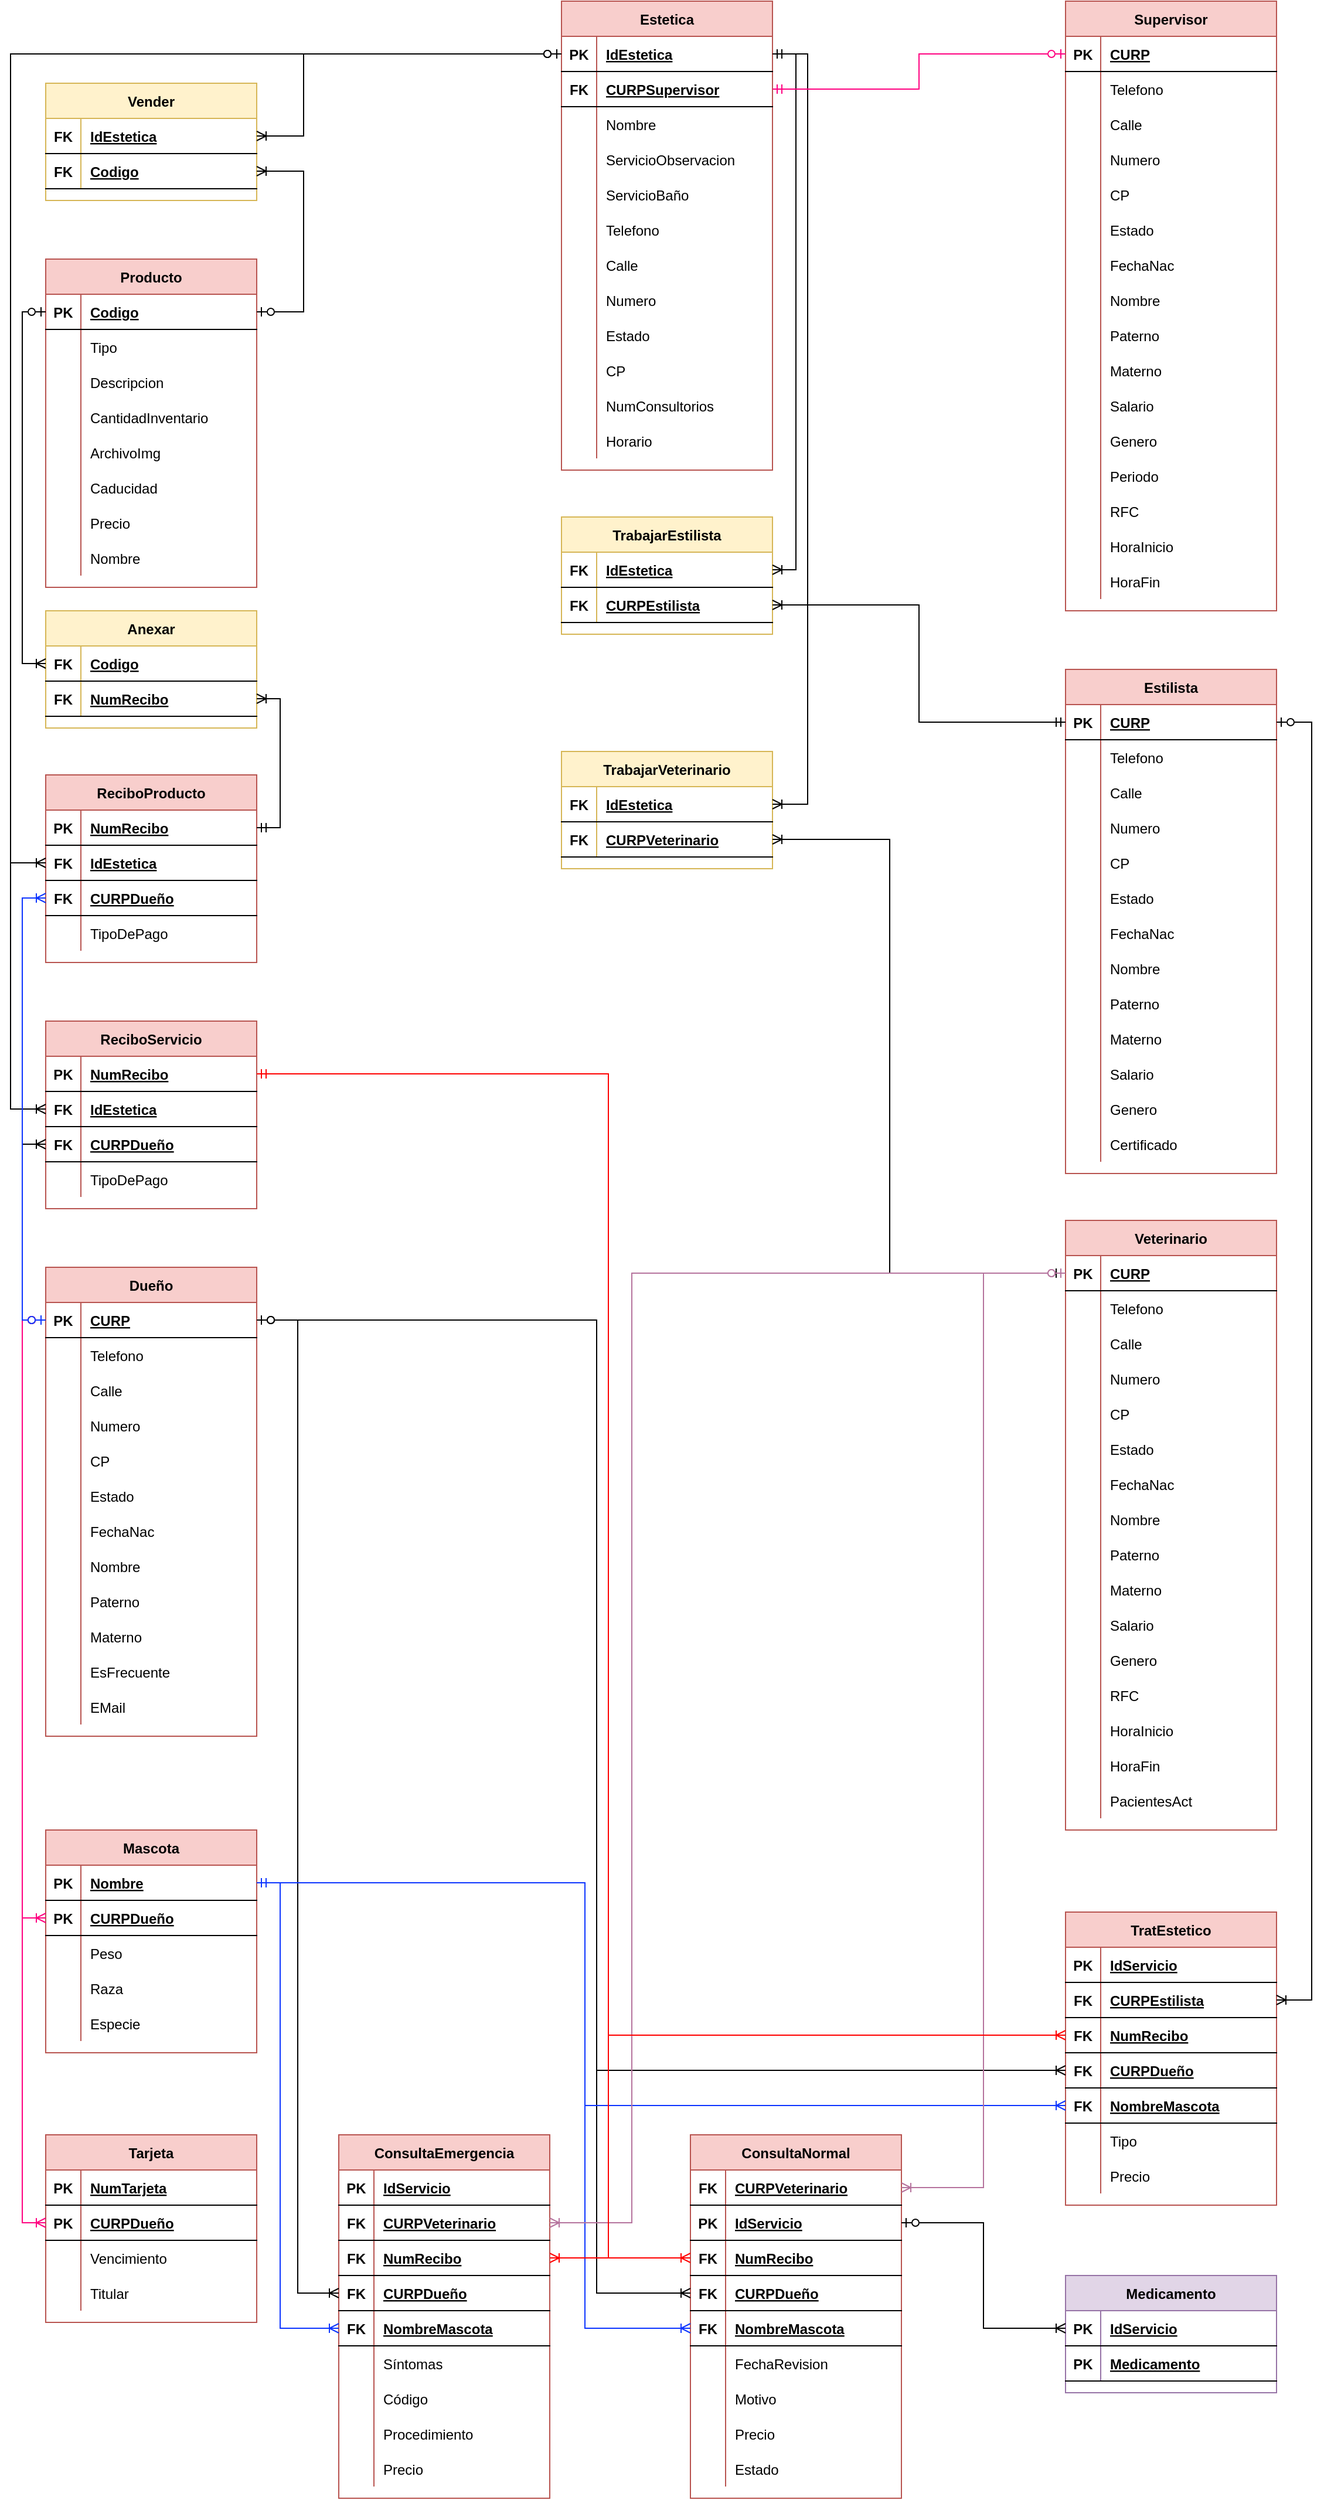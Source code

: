 <?xml version="1.0" encoding="UTF-8"?>
<mxfile version="17.4.0" type="google"><diagram id="h4R8KTLqcT06k-VTf0F0" name="Page-1"><mxGraphModel dx="1662" dy="696" grid="1" gridSize="10" guides="1" tooltips="1" connect="1" arrows="1" fold="1" page="1" pageScale="1" pageWidth="850" pageHeight="1100" math="0" shadow="0"><root><mxCell id="0"/><mxCell id="1" parent="0"/><mxCell id="_MiTeRSKhHtngEZnQFGe-1" value="Estetica" style="shape=table;startSize=30;container=1;collapsible=1;childLayout=tableLayout;fixedRows=1;rowLines=0;fontStyle=1;align=center;resizeLast=1;fillColor=#f8cecc;strokeColor=#b85450;" parent="1" vertex="1"><mxGeometry x="480" y="40" width="180" height="400" as="geometry"/></mxCell><mxCell id="_MiTeRSKhHtngEZnQFGe-2" value="" style="shape=tableRow;horizontal=0;startSize=0;swimlaneHead=0;swimlaneBody=0;fillColor=none;collapsible=0;dropTarget=0;points=[[0,0.5],[1,0.5]];portConstraint=eastwest;top=0;left=0;right=0;bottom=1;" parent="_MiTeRSKhHtngEZnQFGe-1" vertex="1"><mxGeometry y="30" width="180" height="30" as="geometry"/></mxCell><mxCell id="_MiTeRSKhHtngEZnQFGe-3" value="PK" style="shape=partialRectangle;connectable=0;fillColor=none;top=0;left=0;bottom=0;right=0;fontStyle=1;overflow=hidden;" parent="_MiTeRSKhHtngEZnQFGe-2" vertex="1"><mxGeometry width="30" height="30" as="geometry"><mxRectangle width="30" height="30" as="alternateBounds"/></mxGeometry></mxCell><mxCell id="_MiTeRSKhHtngEZnQFGe-4" value="IdEstetica" style="shape=partialRectangle;connectable=0;fillColor=none;top=0;left=0;bottom=0;right=0;align=left;spacingLeft=6;fontStyle=5;overflow=hidden;" parent="_MiTeRSKhHtngEZnQFGe-2" vertex="1"><mxGeometry x="30" width="150" height="30" as="geometry"><mxRectangle width="150" height="30" as="alternateBounds"/></mxGeometry></mxCell><mxCell id="owHqodVCpV-05VvFtE8y-223" value="" style="shape=tableRow;horizontal=0;startSize=0;swimlaneHead=0;swimlaneBody=0;fillColor=none;collapsible=0;dropTarget=0;points=[[0,0.5],[1,0.5]];portConstraint=eastwest;top=0;left=0;right=0;bottom=1;" parent="_MiTeRSKhHtngEZnQFGe-1" vertex="1"><mxGeometry y="60" width="180" height="30" as="geometry"/></mxCell><mxCell id="owHqodVCpV-05VvFtE8y-224" value="FK" style="shape=partialRectangle;connectable=0;fillColor=none;top=0;left=0;bottom=0;right=0;fontStyle=1;overflow=hidden;" parent="owHqodVCpV-05VvFtE8y-223" vertex="1"><mxGeometry width="30" height="30" as="geometry"><mxRectangle width="30" height="30" as="alternateBounds"/></mxGeometry></mxCell><mxCell id="owHqodVCpV-05VvFtE8y-225" value="CURPSupervisor" style="shape=partialRectangle;connectable=0;fillColor=none;top=0;left=0;bottom=0;right=0;align=left;spacingLeft=6;fontStyle=5;overflow=hidden;" parent="owHqodVCpV-05VvFtE8y-223" vertex="1"><mxGeometry x="30" width="150" height="30" as="geometry"><mxRectangle width="150" height="30" as="alternateBounds"/></mxGeometry></mxCell><mxCell id="_MiTeRSKhHtngEZnQFGe-5" value="" style="shape=tableRow;horizontal=0;startSize=0;swimlaneHead=0;swimlaneBody=0;fillColor=none;collapsible=0;dropTarget=0;points=[[0,0.5],[1,0.5]];portConstraint=eastwest;top=0;left=0;right=0;bottom=0;" parent="_MiTeRSKhHtngEZnQFGe-1" vertex="1"><mxGeometry y="90" width="180" height="30" as="geometry"/></mxCell><mxCell id="_MiTeRSKhHtngEZnQFGe-6" value="" style="shape=partialRectangle;connectable=0;fillColor=none;top=0;left=0;bottom=0;right=0;editable=1;overflow=hidden;" parent="_MiTeRSKhHtngEZnQFGe-5" vertex="1"><mxGeometry width="30" height="30" as="geometry"><mxRectangle width="30" height="30" as="alternateBounds"/></mxGeometry></mxCell><mxCell id="_MiTeRSKhHtngEZnQFGe-7" value="Nombre" style="shape=partialRectangle;connectable=0;fillColor=none;top=0;left=0;bottom=0;right=0;align=left;spacingLeft=6;overflow=hidden;" parent="_MiTeRSKhHtngEZnQFGe-5" vertex="1"><mxGeometry x="30" width="150" height="30" as="geometry"><mxRectangle width="150" height="30" as="alternateBounds"/></mxGeometry></mxCell><mxCell id="_MiTeRSKhHtngEZnQFGe-8" value="" style="shape=tableRow;horizontal=0;startSize=0;swimlaneHead=0;swimlaneBody=0;fillColor=none;collapsible=0;dropTarget=0;points=[[0,0.5],[1,0.5]];portConstraint=eastwest;top=0;left=0;right=0;bottom=0;" parent="_MiTeRSKhHtngEZnQFGe-1" vertex="1"><mxGeometry y="120" width="180" height="30" as="geometry"/></mxCell><mxCell id="_MiTeRSKhHtngEZnQFGe-9" value="" style="shape=partialRectangle;connectable=0;fillColor=none;top=0;left=0;bottom=0;right=0;editable=1;overflow=hidden;" parent="_MiTeRSKhHtngEZnQFGe-8" vertex="1"><mxGeometry width="30" height="30" as="geometry"><mxRectangle width="30" height="30" as="alternateBounds"/></mxGeometry></mxCell><mxCell id="_MiTeRSKhHtngEZnQFGe-10" value="ServicioObservacion" style="shape=partialRectangle;connectable=0;fillColor=none;top=0;left=0;bottom=0;right=0;align=left;spacingLeft=6;overflow=hidden;" parent="_MiTeRSKhHtngEZnQFGe-8" vertex="1"><mxGeometry x="30" width="150" height="30" as="geometry"><mxRectangle width="150" height="30" as="alternateBounds"/></mxGeometry></mxCell><mxCell id="_MiTeRSKhHtngEZnQFGe-35" value="" style="shape=tableRow;horizontal=0;startSize=0;swimlaneHead=0;swimlaneBody=0;fillColor=none;collapsible=0;dropTarget=0;points=[[0,0.5],[1,0.5]];portConstraint=eastwest;top=0;left=0;right=0;bottom=0;" parent="_MiTeRSKhHtngEZnQFGe-1" vertex="1"><mxGeometry y="150" width="180" height="30" as="geometry"/></mxCell><mxCell id="_MiTeRSKhHtngEZnQFGe-36" value="" style="shape=partialRectangle;connectable=0;fillColor=none;top=0;left=0;bottom=0;right=0;editable=1;overflow=hidden;" parent="_MiTeRSKhHtngEZnQFGe-35" vertex="1"><mxGeometry width="30" height="30" as="geometry"><mxRectangle width="30" height="30" as="alternateBounds"/></mxGeometry></mxCell><mxCell id="_MiTeRSKhHtngEZnQFGe-37" value="ServicioBaño" style="shape=partialRectangle;connectable=0;fillColor=none;top=0;left=0;bottom=0;right=0;align=left;spacingLeft=6;overflow=hidden;" parent="_MiTeRSKhHtngEZnQFGe-35" vertex="1"><mxGeometry x="30" width="150" height="30" as="geometry"><mxRectangle width="150" height="30" as="alternateBounds"/></mxGeometry></mxCell><mxCell id="_MiTeRSKhHtngEZnQFGe-11" value="" style="shape=tableRow;horizontal=0;startSize=0;swimlaneHead=0;swimlaneBody=0;fillColor=none;collapsible=0;dropTarget=0;points=[[0,0.5],[1,0.5]];portConstraint=eastwest;top=0;left=0;right=0;bottom=0;" parent="_MiTeRSKhHtngEZnQFGe-1" vertex="1"><mxGeometry y="180" width="180" height="30" as="geometry"/></mxCell><mxCell id="_MiTeRSKhHtngEZnQFGe-12" value="" style="shape=partialRectangle;connectable=0;fillColor=none;top=0;left=0;bottom=0;right=0;editable=1;overflow=hidden;" parent="_MiTeRSKhHtngEZnQFGe-11" vertex="1"><mxGeometry width="30" height="30" as="geometry"><mxRectangle width="30" height="30" as="alternateBounds"/></mxGeometry></mxCell><mxCell id="_MiTeRSKhHtngEZnQFGe-13" value="Telefono" style="shape=partialRectangle;connectable=0;fillColor=none;top=0;left=0;bottom=0;right=0;align=left;spacingLeft=6;overflow=hidden;" parent="_MiTeRSKhHtngEZnQFGe-11" vertex="1"><mxGeometry x="30" width="150" height="30" as="geometry"><mxRectangle width="150" height="30" as="alternateBounds"/></mxGeometry></mxCell><mxCell id="_MiTeRSKhHtngEZnQFGe-31" value="" style="shape=tableRow;horizontal=0;startSize=0;swimlaneHead=0;swimlaneBody=0;fillColor=none;collapsible=0;dropTarget=0;points=[[0,0.5],[1,0.5]];portConstraint=eastwest;top=0;left=0;right=0;bottom=0;" parent="_MiTeRSKhHtngEZnQFGe-1" vertex="1"><mxGeometry y="210" width="180" height="30" as="geometry"/></mxCell><mxCell id="_MiTeRSKhHtngEZnQFGe-32" value="" style="shape=partialRectangle;connectable=0;fillColor=none;top=0;left=0;bottom=0;right=0;editable=1;overflow=hidden;" parent="_MiTeRSKhHtngEZnQFGe-31" vertex="1"><mxGeometry width="30" height="30" as="geometry"><mxRectangle width="30" height="30" as="alternateBounds"/></mxGeometry></mxCell><mxCell id="_MiTeRSKhHtngEZnQFGe-33" value="Calle" style="shape=partialRectangle;connectable=0;fillColor=none;top=0;left=0;bottom=0;right=0;align=left;spacingLeft=6;overflow=hidden;" parent="_MiTeRSKhHtngEZnQFGe-31" vertex="1"><mxGeometry x="30" width="150" height="30" as="geometry"><mxRectangle width="150" height="30" as="alternateBounds"/></mxGeometry></mxCell><mxCell id="_MiTeRSKhHtngEZnQFGe-27" value="" style="shape=tableRow;horizontal=0;startSize=0;swimlaneHead=0;swimlaneBody=0;fillColor=none;collapsible=0;dropTarget=0;points=[[0,0.5],[1,0.5]];portConstraint=eastwest;top=0;left=0;right=0;bottom=0;" parent="_MiTeRSKhHtngEZnQFGe-1" vertex="1"><mxGeometry y="240" width="180" height="30" as="geometry"/></mxCell><mxCell id="_MiTeRSKhHtngEZnQFGe-28" value="" style="shape=partialRectangle;connectable=0;fillColor=none;top=0;left=0;bottom=0;right=0;editable=1;overflow=hidden;" parent="_MiTeRSKhHtngEZnQFGe-27" vertex="1"><mxGeometry width="30" height="30" as="geometry"><mxRectangle width="30" height="30" as="alternateBounds"/></mxGeometry></mxCell><mxCell id="_MiTeRSKhHtngEZnQFGe-29" value="Numero" style="shape=partialRectangle;connectable=0;fillColor=none;top=0;left=0;bottom=0;right=0;align=left;spacingLeft=6;overflow=hidden;" parent="_MiTeRSKhHtngEZnQFGe-27" vertex="1"><mxGeometry x="30" width="150" height="30" as="geometry"><mxRectangle width="150" height="30" as="alternateBounds"/></mxGeometry></mxCell><mxCell id="_MiTeRSKhHtngEZnQFGe-23" value="" style="shape=tableRow;horizontal=0;startSize=0;swimlaneHead=0;swimlaneBody=0;fillColor=none;collapsible=0;dropTarget=0;points=[[0,0.5],[1,0.5]];portConstraint=eastwest;top=0;left=0;right=0;bottom=0;" parent="_MiTeRSKhHtngEZnQFGe-1" vertex="1"><mxGeometry y="270" width="180" height="30" as="geometry"/></mxCell><mxCell id="_MiTeRSKhHtngEZnQFGe-24" value="" style="shape=partialRectangle;connectable=0;fillColor=none;top=0;left=0;bottom=0;right=0;editable=1;overflow=hidden;" parent="_MiTeRSKhHtngEZnQFGe-23" vertex="1"><mxGeometry width="30" height="30" as="geometry"><mxRectangle width="30" height="30" as="alternateBounds"/></mxGeometry></mxCell><mxCell id="_MiTeRSKhHtngEZnQFGe-25" value="Estado" style="shape=partialRectangle;connectable=0;fillColor=none;top=0;left=0;bottom=0;right=0;align=left;spacingLeft=6;overflow=hidden;" parent="_MiTeRSKhHtngEZnQFGe-23" vertex="1"><mxGeometry x="30" width="150" height="30" as="geometry"><mxRectangle width="150" height="30" as="alternateBounds"/></mxGeometry></mxCell><mxCell id="_MiTeRSKhHtngEZnQFGe-51" value="" style="shape=tableRow;horizontal=0;startSize=0;swimlaneHead=0;swimlaneBody=0;fillColor=none;collapsible=0;dropTarget=0;points=[[0,0.5],[1,0.5]];portConstraint=eastwest;top=0;left=0;right=0;bottom=0;" parent="_MiTeRSKhHtngEZnQFGe-1" vertex="1"><mxGeometry y="300" width="180" height="30" as="geometry"/></mxCell><mxCell id="_MiTeRSKhHtngEZnQFGe-52" value="" style="shape=partialRectangle;connectable=0;fillColor=none;top=0;left=0;bottom=0;right=0;editable=1;overflow=hidden;" parent="_MiTeRSKhHtngEZnQFGe-51" vertex="1"><mxGeometry width="30" height="30" as="geometry"><mxRectangle width="30" height="30" as="alternateBounds"/></mxGeometry></mxCell><mxCell id="_MiTeRSKhHtngEZnQFGe-53" value="CP" style="shape=partialRectangle;connectable=0;fillColor=none;top=0;left=0;bottom=0;right=0;align=left;spacingLeft=6;overflow=hidden;" parent="_MiTeRSKhHtngEZnQFGe-51" vertex="1"><mxGeometry x="30" width="150" height="30" as="geometry"><mxRectangle width="150" height="30" as="alternateBounds"/></mxGeometry></mxCell><mxCell id="_MiTeRSKhHtngEZnQFGe-47" value="" style="shape=tableRow;horizontal=0;startSize=0;swimlaneHead=0;swimlaneBody=0;fillColor=none;collapsible=0;dropTarget=0;points=[[0,0.5],[1,0.5]];portConstraint=eastwest;top=0;left=0;right=0;bottom=0;" parent="_MiTeRSKhHtngEZnQFGe-1" vertex="1"><mxGeometry y="330" width="180" height="30" as="geometry"/></mxCell><mxCell id="_MiTeRSKhHtngEZnQFGe-48" value="" style="shape=partialRectangle;connectable=0;fillColor=none;top=0;left=0;bottom=0;right=0;editable=1;overflow=hidden;" parent="_MiTeRSKhHtngEZnQFGe-47" vertex="1"><mxGeometry width="30" height="30" as="geometry"><mxRectangle width="30" height="30" as="alternateBounds"/></mxGeometry></mxCell><mxCell id="_MiTeRSKhHtngEZnQFGe-49" value="NumConsultorios" style="shape=partialRectangle;connectable=0;fillColor=none;top=0;left=0;bottom=0;right=0;align=left;spacingLeft=6;overflow=hidden;" parent="_MiTeRSKhHtngEZnQFGe-47" vertex="1"><mxGeometry x="30" width="150" height="30" as="geometry"><mxRectangle width="150" height="30" as="alternateBounds"/></mxGeometry></mxCell><mxCell id="_MiTeRSKhHtngEZnQFGe-43" value="" style="shape=tableRow;horizontal=0;startSize=0;swimlaneHead=0;swimlaneBody=0;fillColor=none;collapsible=0;dropTarget=0;points=[[0,0.5],[1,0.5]];portConstraint=eastwest;top=0;left=0;right=0;bottom=0;" parent="_MiTeRSKhHtngEZnQFGe-1" vertex="1"><mxGeometry y="360" width="180" height="30" as="geometry"/></mxCell><mxCell id="_MiTeRSKhHtngEZnQFGe-44" value="" style="shape=partialRectangle;connectable=0;fillColor=none;top=0;left=0;bottom=0;right=0;editable=1;overflow=hidden;" parent="_MiTeRSKhHtngEZnQFGe-43" vertex="1"><mxGeometry width="30" height="30" as="geometry"><mxRectangle width="30" height="30" as="alternateBounds"/></mxGeometry></mxCell><mxCell id="_MiTeRSKhHtngEZnQFGe-45" value="Horario" style="shape=partialRectangle;connectable=0;fillColor=none;top=0;left=0;bottom=0;right=0;align=left;spacingLeft=6;overflow=hidden;" parent="_MiTeRSKhHtngEZnQFGe-43" vertex="1"><mxGeometry x="30" width="150" height="30" as="geometry"><mxRectangle width="150" height="30" as="alternateBounds"/></mxGeometry></mxCell><mxCell id="_MiTeRSKhHtngEZnQFGe-54" value="Supervisor" style="shape=table;startSize=30;container=1;collapsible=1;childLayout=tableLayout;fixedRows=1;rowLines=0;fontStyle=1;align=center;resizeLast=1;fillColor=#f8cecc;strokeColor=#b85450;" parent="1" vertex="1"><mxGeometry x="910" y="40" width="180" height="520" as="geometry"/></mxCell><mxCell id="_MiTeRSKhHtngEZnQFGe-55" value="" style="shape=tableRow;horizontal=0;startSize=0;swimlaneHead=0;swimlaneBody=0;fillColor=none;collapsible=0;dropTarget=0;points=[[0,0.5],[1,0.5]];portConstraint=eastwest;top=0;left=0;right=0;bottom=1;" parent="_MiTeRSKhHtngEZnQFGe-54" vertex="1"><mxGeometry y="30" width="180" height="30" as="geometry"/></mxCell><mxCell id="_MiTeRSKhHtngEZnQFGe-56" value="PK" style="shape=partialRectangle;connectable=0;fillColor=none;top=0;left=0;bottom=0;right=0;fontStyle=1;overflow=hidden;" parent="_MiTeRSKhHtngEZnQFGe-55" vertex="1"><mxGeometry width="30" height="30" as="geometry"><mxRectangle width="30" height="30" as="alternateBounds"/></mxGeometry></mxCell><mxCell id="_MiTeRSKhHtngEZnQFGe-57" value="CURP" style="shape=partialRectangle;connectable=0;fillColor=none;top=0;left=0;bottom=0;right=0;align=left;spacingLeft=6;fontStyle=5;overflow=hidden;" parent="_MiTeRSKhHtngEZnQFGe-55" vertex="1"><mxGeometry x="30" width="150" height="30" as="geometry"><mxRectangle width="150" height="30" as="alternateBounds"/></mxGeometry></mxCell><mxCell id="_MiTeRSKhHtngEZnQFGe-58" value="" style="shape=tableRow;horizontal=0;startSize=0;swimlaneHead=0;swimlaneBody=0;fillColor=none;collapsible=0;dropTarget=0;points=[[0,0.5],[1,0.5]];portConstraint=eastwest;top=0;left=0;right=0;bottom=0;" parent="_MiTeRSKhHtngEZnQFGe-54" vertex="1"><mxGeometry y="60" width="180" height="30" as="geometry"/></mxCell><mxCell id="_MiTeRSKhHtngEZnQFGe-59" value="" style="shape=partialRectangle;connectable=0;fillColor=none;top=0;left=0;bottom=0;right=0;editable=1;overflow=hidden;" parent="_MiTeRSKhHtngEZnQFGe-58" vertex="1"><mxGeometry width="30" height="30" as="geometry"><mxRectangle width="30" height="30" as="alternateBounds"/></mxGeometry></mxCell><mxCell id="_MiTeRSKhHtngEZnQFGe-60" value="Telefono" style="shape=partialRectangle;connectable=0;fillColor=none;top=0;left=0;bottom=0;right=0;align=left;spacingLeft=6;overflow=hidden;" parent="_MiTeRSKhHtngEZnQFGe-58" vertex="1"><mxGeometry x="30" width="150" height="30" as="geometry"><mxRectangle width="150" height="30" as="alternateBounds"/></mxGeometry></mxCell><mxCell id="_MiTeRSKhHtngEZnQFGe-61" value="" style="shape=tableRow;horizontal=0;startSize=0;swimlaneHead=0;swimlaneBody=0;fillColor=none;collapsible=0;dropTarget=0;points=[[0,0.5],[1,0.5]];portConstraint=eastwest;top=0;left=0;right=0;bottom=0;" parent="_MiTeRSKhHtngEZnQFGe-54" vertex="1"><mxGeometry y="90" width="180" height="30" as="geometry"/></mxCell><mxCell id="_MiTeRSKhHtngEZnQFGe-62" value="" style="shape=partialRectangle;connectable=0;fillColor=none;top=0;left=0;bottom=0;right=0;editable=1;overflow=hidden;" parent="_MiTeRSKhHtngEZnQFGe-61" vertex="1"><mxGeometry width="30" height="30" as="geometry"><mxRectangle width="30" height="30" as="alternateBounds"/></mxGeometry></mxCell><mxCell id="_MiTeRSKhHtngEZnQFGe-63" value="Calle" style="shape=partialRectangle;connectable=0;fillColor=none;top=0;left=0;bottom=0;right=0;align=left;spacingLeft=6;overflow=hidden;" parent="_MiTeRSKhHtngEZnQFGe-61" vertex="1"><mxGeometry x="30" width="150" height="30" as="geometry"><mxRectangle width="150" height="30" as="alternateBounds"/></mxGeometry></mxCell><mxCell id="_MiTeRSKhHtngEZnQFGe-64" value="" style="shape=tableRow;horizontal=0;startSize=0;swimlaneHead=0;swimlaneBody=0;fillColor=none;collapsible=0;dropTarget=0;points=[[0,0.5],[1,0.5]];portConstraint=eastwest;top=0;left=0;right=0;bottom=0;" parent="_MiTeRSKhHtngEZnQFGe-54" vertex="1"><mxGeometry y="120" width="180" height="30" as="geometry"/></mxCell><mxCell id="_MiTeRSKhHtngEZnQFGe-65" value="" style="shape=partialRectangle;connectable=0;fillColor=none;top=0;left=0;bottom=0;right=0;editable=1;overflow=hidden;" parent="_MiTeRSKhHtngEZnQFGe-64" vertex="1"><mxGeometry width="30" height="30" as="geometry"><mxRectangle width="30" height="30" as="alternateBounds"/></mxGeometry></mxCell><mxCell id="_MiTeRSKhHtngEZnQFGe-66" value="Numero" style="shape=partialRectangle;connectable=0;fillColor=none;top=0;left=0;bottom=0;right=0;align=left;spacingLeft=6;overflow=hidden;" parent="_MiTeRSKhHtngEZnQFGe-64" vertex="1"><mxGeometry x="30" width="150" height="30" as="geometry"><mxRectangle width="150" height="30" as="alternateBounds"/></mxGeometry></mxCell><mxCell id="_MiTeRSKhHtngEZnQFGe-92" value="" style="shape=tableRow;horizontal=0;startSize=0;swimlaneHead=0;swimlaneBody=0;fillColor=none;collapsible=0;dropTarget=0;points=[[0,0.5],[1,0.5]];portConstraint=eastwest;top=0;left=0;right=0;bottom=0;" parent="_MiTeRSKhHtngEZnQFGe-54" vertex="1"><mxGeometry y="150" width="180" height="30" as="geometry"/></mxCell><mxCell id="_MiTeRSKhHtngEZnQFGe-93" value="" style="shape=partialRectangle;connectable=0;fillColor=none;top=0;left=0;bottom=0;right=0;editable=1;overflow=hidden;" parent="_MiTeRSKhHtngEZnQFGe-92" vertex="1"><mxGeometry width="30" height="30" as="geometry"><mxRectangle width="30" height="30" as="alternateBounds"/></mxGeometry></mxCell><mxCell id="_MiTeRSKhHtngEZnQFGe-94" value="CP" style="shape=partialRectangle;connectable=0;fillColor=none;top=0;left=0;bottom=0;right=0;align=left;spacingLeft=6;overflow=hidden;" parent="_MiTeRSKhHtngEZnQFGe-92" vertex="1"><mxGeometry x="30" width="150" height="30" as="geometry"><mxRectangle width="150" height="30" as="alternateBounds"/></mxGeometry></mxCell><mxCell id="_MiTeRSKhHtngEZnQFGe-88" value="" style="shape=tableRow;horizontal=0;startSize=0;swimlaneHead=0;swimlaneBody=0;fillColor=none;collapsible=0;dropTarget=0;points=[[0,0.5],[1,0.5]];portConstraint=eastwest;top=0;left=0;right=0;bottom=0;" parent="_MiTeRSKhHtngEZnQFGe-54" vertex="1"><mxGeometry y="180" width="180" height="30" as="geometry"/></mxCell><mxCell id="_MiTeRSKhHtngEZnQFGe-89" value="" style="shape=partialRectangle;connectable=0;fillColor=none;top=0;left=0;bottom=0;right=0;editable=1;overflow=hidden;" parent="_MiTeRSKhHtngEZnQFGe-88" vertex="1"><mxGeometry width="30" height="30" as="geometry"><mxRectangle width="30" height="30" as="alternateBounds"/></mxGeometry></mxCell><mxCell id="_MiTeRSKhHtngEZnQFGe-90" value="Estado" style="shape=partialRectangle;connectable=0;fillColor=none;top=0;left=0;bottom=0;right=0;align=left;spacingLeft=6;overflow=hidden;" parent="_MiTeRSKhHtngEZnQFGe-88" vertex="1"><mxGeometry x="30" width="150" height="30" as="geometry"><mxRectangle width="150" height="30" as="alternateBounds"/></mxGeometry></mxCell><mxCell id="_MiTeRSKhHtngEZnQFGe-80" value="" style="shape=tableRow;horizontal=0;startSize=0;swimlaneHead=0;swimlaneBody=0;fillColor=none;collapsible=0;dropTarget=0;points=[[0,0.5],[1,0.5]];portConstraint=eastwest;top=0;left=0;right=0;bottom=0;" parent="_MiTeRSKhHtngEZnQFGe-54" vertex="1"><mxGeometry y="210" width="180" height="30" as="geometry"/></mxCell><mxCell id="_MiTeRSKhHtngEZnQFGe-81" value="" style="shape=partialRectangle;connectable=0;fillColor=none;top=0;left=0;bottom=0;right=0;editable=1;overflow=hidden;" parent="_MiTeRSKhHtngEZnQFGe-80" vertex="1"><mxGeometry width="30" height="30" as="geometry"><mxRectangle width="30" height="30" as="alternateBounds"/></mxGeometry></mxCell><mxCell id="_MiTeRSKhHtngEZnQFGe-82" value="FechaNac" style="shape=partialRectangle;connectable=0;fillColor=none;top=0;left=0;bottom=0;right=0;align=left;spacingLeft=6;overflow=hidden;" parent="_MiTeRSKhHtngEZnQFGe-80" vertex="1"><mxGeometry x="30" width="150" height="30" as="geometry"><mxRectangle width="150" height="30" as="alternateBounds"/></mxGeometry></mxCell><mxCell id="_MiTeRSKhHtngEZnQFGe-76" value="" style="shape=tableRow;horizontal=0;startSize=0;swimlaneHead=0;swimlaneBody=0;fillColor=none;collapsible=0;dropTarget=0;points=[[0,0.5],[1,0.5]];portConstraint=eastwest;top=0;left=0;right=0;bottom=0;" parent="_MiTeRSKhHtngEZnQFGe-54" vertex="1"><mxGeometry y="240" width="180" height="30" as="geometry"/></mxCell><mxCell id="_MiTeRSKhHtngEZnQFGe-77" value="" style="shape=partialRectangle;connectable=0;fillColor=none;top=0;left=0;bottom=0;right=0;editable=1;overflow=hidden;" parent="_MiTeRSKhHtngEZnQFGe-76" vertex="1"><mxGeometry width="30" height="30" as="geometry"><mxRectangle width="30" height="30" as="alternateBounds"/></mxGeometry></mxCell><mxCell id="_MiTeRSKhHtngEZnQFGe-78" value="Nombre" style="shape=partialRectangle;connectable=0;fillColor=none;top=0;left=0;bottom=0;right=0;align=left;spacingLeft=6;overflow=hidden;" parent="_MiTeRSKhHtngEZnQFGe-76" vertex="1"><mxGeometry x="30" width="150" height="30" as="geometry"><mxRectangle width="150" height="30" as="alternateBounds"/></mxGeometry></mxCell><mxCell id="_MiTeRSKhHtngEZnQFGe-72" value="" style="shape=tableRow;horizontal=0;startSize=0;swimlaneHead=0;swimlaneBody=0;fillColor=none;collapsible=0;dropTarget=0;points=[[0,0.5],[1,0.5]];portConstraint=eastwest;top=0;left=0;right=0;bottom=0;" parent="_MiTeRSKhHtngEZnQFGe-54" vertex="1"><mxGeometry y="270" width="180" height="30" as="geometry"/></mxCell><mxCell id="_MiTeRSKhHtngEZnQFGe-73" value="" style="shape=partialRectangle;connectable=0;fillColor=none;top=0;left=0;bottom=0;right=0;editable=1;overflow=hidden;" parent="_MiTeRSKhHtngEZnQFGe-72" vertex="1"><mxGeometry width="30" height="30" as="geometry"><mxRectangle width="30" height="30" as="alternateBounds"/></mxGeometry></mxCell><mxCell id="_MiTeRSKhHtngEZnQFGe-74" value="Paterno" style="shape=partialRectangle;connectable=0;fillColor=none;top=0;left=0;bottom=0;right=0;align=left;spacingLeft=6;overflow=hidden;" parent="_MiTeRSKhHtngEZnQFGe-72" vertex="1"><mxGeometry x="30" width="150" height="30" as="geometry"><mxRectangle width="150" height="30" as="alternateBounds"/></mxGeometry></mxCell><mxCell id="_MiTeRSKhHtngEZnQFGe-108" value="" style="shape=tableRow;horizontal=0;startSize=0;swimlaneHead=0;swimlaneBody=0;fillColor=none;collapsible=0;dropTarget=0;points=[[0,0.5],[1,0.5]];portConstraint=eastwest;top=0;left=0;right=0;bottom=0;" parent="_MiTeRSKhHtngEZnQFGe-54" vertex="1"><mxGeometry y="300" width="180" height="30" as="geometry"/></mxCell><mxCell id="_MiTeRSKhHtngEZnQFGe-109" value="" style="shape=partialRectangle;connectable=0;fillColor=none;top=0;left=0;bottom=0;right=0;editable=1;overflow=hidden;" parent="_MiTeRSKhHtngEZnQFGe-108" vertex="1"><mxGeometry width="30" height="30" as="geometry"><mxRectangle width="30" height="30" as="alternateBounds"/></mxGeometry></mxCell><mxCell id="_MiTeRSKhHtngEZnQFGe-110" value="Materno" style="shape=partialRectangle;connectable=0;fillColor=none;top=0;left=0;bottom=0;right=0;align=left;spacingLeft=6;overflow=hidden;" parent="_MiTeRSKhHtngEZnQFGe-108" vertex="1"><mxGeometry x="30" width="150" height="30" as="geometry"><mxRectangle width="150" height="30" as="alternateBounds"/></mxGeometry></mxCell><mxCell id="_MiTeRSKhHtngEZnQFGe-104" value="" style="shape=tableRow;horizontal=0;startSize=0;swimlaneHead=0;swimlaneBody=0;fillColor=none;collapsible=0;dropTarget=0;points=[[0,0.5],[1,0.5]];portConstraint=eastwest;top=0;left=0;right=0;bottom=0;" parent="_MiTeRSKhHtngEZnQFGe-54" vertex="1"><mxGeometry y="330" width="180" height="30" as="geometry"/></mxCell><mxCell id="_MiTeRSKhHtngEZnQFGe-105" value="" style="shape=partialRectangle;connectable=0;fillColor=none;top=0;left=0;bottom=0;right=0;editable=1;overflow=hidden;" parent="_MiTeRSKhHtngEZnQFGe-104" vertex="1"><mxGeometry width="30" height="30" as="geometry"><mxRectangle width="30" height="30" as="alternateBounds"/></mxGeometry></mxCell><mxCell id="_MiTeRSKhHtngEZnQFGe-106" value="Salario" style="shape=partialRectangle;connectable=0;fillColor=none;top=0;left=0;bottom=0;right=0;align=left;spacingLeft=6;overflow=hidden;" parent="_MiTeRSKhHtngEZnQFGe-104" vertex="1"><mxGeometry x="30" width="150" height="30" as="geometry"><mxRectangle width="150" height="30" as="alternateBounds"/></mxGeometry></mxCell><mxCell id="_MiTeRSKhHtngEZnQFGe-100" value="" style="shape=tableRow;horizontal=0;startSize=0;swimlaneHead=0;swimlaneBody=0;fillColor=none;collapsible=0;dropTarget=0;points=[[0,0.5],[1,0.5]];portConstraint=eastwest;top=0;left=0;right=0;bottom=0;" parent="_MiTeRSKhHtngEZnQFGe-54" vertex="1"><mxGeometry y="360" width="180" height="30" as="geometry"/></mxCell><mxCell id="_MiTeRSKhHtngEZnQFGe-101" value="" style="shape=partialRectangle;connectable=0;fillColor=none;top=0;left=0;bottom=0;right=0;editable=1;overflow=hidden;" parent="_MiTeRSKhHtngEZnQFGe-100" vertex="1"><mxGeometry width="30" height="30" as="geometry"><mxRectangle width="30" height="30" as="alternateBounds"/></mxGeometry></mxCell><mxCell id="_MiTeRSKhHtngEZnQFGe-102" value="Genero" style="shape=partialRectangle;connectable=0;fillColor=none;top=0;left=0;bottom=0;right=0;align=left;spacingLeft=6;overflow=hidden;" parent="_MiTeRSKhHtngEZnQFGe-100" vertex="1"><mxGeometry x="30" width="150" height="30" as="geometry"><mxRectangle width="150" height="30" as="alternateBounds"/></mxGeometry></mxCell><mxCell id="_MiTeRSKhHtngEZnQFGe-192" value="" style="shape=tableRow;horizontal=0;startSize=0;swimlaneHead=0;swimlaneBody=0;fillColor=none;collapsible=0;dropTarget=0;points=[[0,0.5],[1,0.5]];portConstraint=eastwest;top=0;left=0;right=0;bottom=0;" parent="_MiTeRSKhHtngEZnQFGe-54" vertex="1"><mxGeometry y="390" width="180" height="30" as="geometry"/></mxCell><mxCell id="_MiTeRSKhHtngEZnQFGe-193" value="" style="shape=partialRectangle;connectable=0;fillColor=none;top=0;left=0;bottom=0;right=0;editable=1;overflow=hidden;" parent="_MiTeRSKhHtngEZnQFGe-192" vertex="1"><mxGeometry width="30" height="30" as="geometry"><mxRectangle width="30" height="30" as="alternateBounds"/></mxGeometry></mxCell><mxCell id="_MiTeRSKhHtngEZnQFGe-194" value="Periodo" style="shape=partialRectangle;connectable=0;fillColor=none;top=0;left=0;bottom=0;right=0;align=left;spacingLeft=6;overflow=hidden;" parent="_MiTeRSKhHtngEZnQFGe-192" vertex="1"><mxGeometry x="30" width="150" height="30" as="geometry"><mxRectangle width="150" height="30" as="alternateBounds"/></mxGeometry></mxCell><mxCell id="_MiTeRSKhHtngEZnQFGe-200" value="" style="shape=tableRow;horizontal=0;startSize=0;swimlaneHead=0;swimlaneBody=0;fillColor=none;collapsible=0;dropTarget=0;points=[[0,0.5],[1,0.5]];portConstraint=eastwest;top=0;left=0;right=0;bottom=0;" parent="_MiTeRSKhHtngEZnQFGe-54" vertex="1"><mxGeometry y="420" width="180" height="30" as="geometry"/></mxCell><mxCell id="_MiTeRSKhHtngEZnQFGe-201" value="" style="shape=partialRectangle;connectable=0;fillColor=none;top=0;left=0;bottom=0;right=0;editable=1;overflow=hidden;" parent="_MiTeRSKhHtngEZnQFGe-200" vertex="1"><mxGeometry width="30" height="30" as="geometry"><mxRectangle width="30" height="30" as="alternateBounds"/></mxGeometry></mxCell><mxCell id="_MiTeRSKhHtngEZnQFGe-202" value="RFC" style="shape=partialRectangle;connectable=0;fillColor=none;top=0;left=0;bottom=0;right=0;align=left;spacingLeft=6;overflow=hidden;" parent="_MiTeRSKhHtngEZnQFGe-200" vertex="1"><mxGeometry x="30" width="150" height="30" as="geometry"><mxRectangle width="150" height="30" as="alternateBounds"/></mxGeometry></mxCell><mxCell id="_MiTeRSKhHtngEZnQFGe-204" value="" style="shape=tableRow;horizontal=0;startSize=0;swimlaneHead=0;swimlaneBody=0;fillColor=none;collapsible=0;dropTarget=0;points=[[0,0.5],[1,0.5]];portConstraint=eastwest;top=0;left=0;right=0;bottom=0;" parent="_MiTeRSKhHtngEZnQFGe-54" vertex="1"><mxGeometry y="450" width="180" height="30" as="geometry"/></mxCell><mxCell id="_MiTeRSKhHtngEZnQFGe-205" value="" style="shape=partialRectangle;connectable=0;fillColor=none;top=0;left=0;bottom=0;right=0;editable=1;overflow=hidden;" parent="_MiTeRSKhHtngEZnQFGe-204" vertex="1"><mxGeometry width="30" height="30" as="geometry"><mxRectangle width="30" height="30" as="alternateBounds"/></mxGeometry></mxCell><mxCell id="_MiTeRSKhHtngEZnQFGe-206" value="HoraInicio" style="shape=partialRectangle;connectable=0;fillColor=none;top=0;left=0;bottom=0;right=0;align=left;spacingLeft=6;overflow=hidden;" parent="_MiTeRSKhHtngEZnQFGe-204" vertex="1"><mxGeometry x="30" width="150" height="30" as="geometry"><mxRectangle width="150" height="30" as="alternateBounds"/></mxGeometry></mxCell><mxCell id="_MiTeRSKhHtngEZnQFGe-212" value="" style="shape=tableRow;horizontal=0;startSize=0;swimlaneHead=0;swimlaneBody=0;fillColor=none;collapsible=0;dropTarget=0;points=[[0,0.5],[1,0.5]];portConstraint=eastwest;top=0;left=0;right=0;bottom=0;" parent="_MiTeRSKhHtngEZnQFGe-54" vertex="1"><mxGeometry y="480" width="180" height="30" as="geometry"/></mxCell><mxCell id="_MiTeRSKhHtngEZnQFGe-213" value="" style="shape=partialRectangle;connectable=0;fillColor=none;top=0;left=0;bottom=0;right=0;editable=1;overflow=hidden;" parent="_MiTeRSKhHtngEZnQFGe-212" vertex="1"><mxGeometry width="30" height="30" as="geometry"><mxRectangle width="30" height="30" as="alternateBounds"/></mxGeometry></mxCell><mxCell id="_MiTeRSKhHtngEZnQFGe-214" value="HoraFin" style="shape=partialRectangle;connectable=0;fillColor=none;top=0;left=0;bottom=0;right=0;align=left;spacingLeft=6;overflow=hidden;" parent="_MiTeRSKhHtngEZnQFGe-212" vertex="1"><mxGeometry x="30" width="150" height="30" as="geometry"><mxRectangle width="150" height="30" as="alternateBounds"/></mxGeometry></mxCell><mxCell id="_MiTeRSKhHtngEZnQFGe-111" value="Estilista" style="shape=table;startSize=30;container=1;collapsible=1;childLayout=tableLayout;fixedRows=1;rowLines=0;fontStyle=1;align=center;resizeLast=1;fillColor=#f8cecc;strokeColor=#b85450;" parent="1" vertex="1"><mxGeometry x="910" y="610" width="180" height="430" as="geometry"/></mxCell><mxCell id="_MiTeRSKhHtngEZnQFGe-112" value="" style="shape=tableRow;horizontal=0;startSize=0;swimlaneHead=0;swimlaneBody=0;fillColor=none;collapsible=0;dropTarget=0;points=[[0,0.5],[1,0.5]];portConstraint=eastwest;top=0;left=0;right=0;bottom=1;" parent="_MiTeRSKhHtngEZnQFGe-111" vertex="1"><mxGeometry y="30" width="180" height="30" as="geometry"/></mxCell><mxCell id="_MiTeRSKhHtngEZnQFGe-113" value="PK" style="shape=partialRectangle;connectable=0;fillColor=none;top=0;left=0;bottom=0;right=0;fontStyle=1;overflow=hidden;" parent="_MiTeRSKhHtngEZnQFGe-112" vertex="1"><mxGeometry width="30" height="30" as="geometry"><mxRectangle width="30" height="30" as="alternateBounds"/></mxGeometry></mxCell><mxCell id="_MiTeRSKhHtngEZnQFGe-114" value="CURP" style="shape=partialRectangle;connectable=0;fillColor=none;top=0;left=0;bottom=0;right=0;align=left;spacingLeft=6;fontStyle=5;overflow=hidden;" parent="_MiTeRSKhHtngEZnQFGe-112" vertex="1"><mxGeometry x="30" width="150" height="30" as="geometry"><mxRectangle width="150" height="30" as="alternateBounds"/></mxGeometry></mxCell><mxCell id="_MiTeRSKhHtngEZnQFGe-115" value="" style="shape=tableRow;horizontal=0;startSize=0;swimlaneHead=0;swimlaneBody=0;fillColor=none;collapsible=0;dropTarget=0;points=[[0,0.5],[1,0.5]];portConstraint=eastwest;top=0;left=0;right=0;bottom=0;" parent="_MiTeRSKhHtngEZnQFGe-111" vertex="1"><mxGeometry y="60" width="180" height="30" as="geometry"/></mxCell><mxCell id="_MiTeRSKhHtngEZnQFGe-116" value="" style="shape=partialRectangle;connectable=0;fillColor=none;top=0;left=0;bottom=0;right=0;editable=1;overflow=hidden;" parent="_MiTeRSKhHtngEZnQFGe-115" vertex="1"><mxGeometry width="30" height="30" as="geometry"><mxRectangle width="30" height="30" as="alternateBounds"/></mxGeometry></mxCell><mxCell id="_MiTeRSKhHtngEZnQFGe-117" value="Telefono" style="shape=partialRectangle;connectable=0;fillColor=none;top=0;left=0;bottom=0;right=0;align=left;spacingLeft=6;overflow=hidden;" parent="_MiTeRSKhHtngEZnQFGe-115" vertex="1"><mxGeometry x="30" width="150" height="30" as="geometry"><mxRectangle width="150" height="30" as="alternateBounds"/></mxGeometry></mxCell><mxCell id="_MiTeRSKhHtngEZnQFGe-118" value="" style="shape=tableRow;horizontal=0;startSize=0;swimlaneHead=0;swimlaneBody=0;fillColor=none;collapsible=0;dropTarget=0;points=[[0,0.5],[1,0.5]];portConstraint=eastwest;top=0;left=0;right=0;bottom=0;" parent="_MiTeRSKhHtngEZnQFGe-111" vertex="1"><mxGeometry y="90" width="180" height="30" as="geometry"/></mxCell><mxCell id="_MiTeRSKhHtngEZnQFGe-119" value="" style="shape=partialRectangle;connectable=0;fillColor=none;top=0;left=0;bottom=0;right=0;editable=1;overflow=hidden;" parent="_MiTeRSKhHtngEZnQFGe-118" vertex="1"><mxGeometry width="30" height="30" as="geometry"><mxRectangle width="30" height="30" as="alternateBounds"/></mxGeometry></mxCell><mxCell id="_MiTeRSKhHtngEZnQFGe-120" value="Calle" style="shape=partialRectangle;connectable=0;fillColor=none;top=0;left=0;bottom=0;right=0;align=left;spacingLeft=6;overflow=hidden;" parent="_MiTeRSKhHtngEZnQFGe-118" vertex="1"><mxGeometry x="30" width="150" height="30" as="geometry"><mxRectangle width="150" height="30" as="alternateBounds"/></mxGeometry></mxCell><mxCell id="_MiTeRSKhHtngEZnQFGe-121" value="" style="shape=tableRow;horizontal=0;startSize=0;swimlaneHead=0;swimlaneBody=0;fillColor=none;collapsible=0;dropTarget=0;points=[[0,0.5],[1,0.5]];portConstraint=eastwest;top=0;left=0;right=0;bottom=0;" parent="_MiTeRSKhHtngEZnQFGe-111" vertex="1"><mxGeometry y="120" width="180" height="30" as="geometry"/></mxCell><mxCell id="_MiTeRSKhHtngEZnQFGe-122" value="" style="shape=partialRectangle;connectable=0;fillColor=none;top=0;left=0;bottom=0;right=0;editable=1;overflow=hidden;" parent="_MiTeRSKhHtngEZnQFGe-121" vertex="1"><mxGeometry width="30" height="30" as="geometry"><mxRectangle width="30" height="30" as="alternateBounds"/></mxGeometry></mxCell><mxCell id="_MiTeRSKhHtngEZnQFGe-123" value="Numero" style="shape=partialRectangle;connectable=0;fillColor=none;top=0;left=0;bottom=0;right=0;align=left;spacingLeft=6;overflow=hidden;" parent="_MiTeRSKhHtngEZnQFGe-121" vertex="1"><mxGeometry x="30" width="150" height="30" as="geometry"><mxRectangle width="150" height="30" as="alternateBounds"/></mxGeometry></mxCell><mxCell id="_MiTeRSKhHtngEZnQFGe-124" value="" style="shape=tableRow;horizontal=0;startSize=0;swimlaneHead=0;swimlaneBody=0;fillColor=none;collapsible=0;dropTarget=0;points=[[0,0.5],[1,0.5]];portConstraint=eastwest;top=0;left=0;right=0;bottom=0;" parent="_MiTeRSKhHtngEZnQFGe-111" vertex="1"><mxGeometry y="150" width="180" height="30" as="geometry"/></mxCell><mxCell id="_MiTeRSKhHtngEZnQFGe-125" value="" style="shape=partialRectangle;connectable=0;fillColor=none;top=0;left=0;bottom=0;right=0;editable=1;overflow=hidden;" parent="_MiTeRSKhHtngEZnQFGe-124" vertex="1"><mxGeometry width="30" height="30" as="geometry"><mxRectangle width="30" height="30" as="alternateBounds"/></mxGeometry></mxCell><mxCell id="_MiTeRSKhHtngEZnQFGe-126" value="CP" style="shape=partialRectangle;connectable=0;fillColor=none;top=0;left=0;bottom=0;right=0;align=left;spacingLeft=6;overflow=hidden;" parent="_MiTeRSKhHtngEZnQFGe-124" vertex="1"><mxGeometry x="30" width="150" height="30" as="geometry"><mxRectangle width="150" height="30" as="alternateBounds"/></mxGeometry></mxCell><mxCell id="_MiTeRSKhHtngEZnQFGe-127" value="" style="shape=tableRow;horizontal=0;startSize=0;swimlaneHead=0;swimlaneBody=0;fillColor=none;collapsible=0;dropTarget=0;points=[[0,0.5],[1,0.5]];portConstraint=eastwest;top=0;left=0;right=0;bottom=0;" parent="_MiTeRSKhHtngEZnQFGe-111" vertex="1"><mxGeometry y="180" width="180" height="30" as="geometry"/></mxCell><mxCell id="_MiTeRSKhHtngEZnQFGe-128" value="" style="shape=partialRectangle;connectable=0;fillColor=none;top=0;left=0;bottom=0;right=0;editable=1;overflow=hidden;" parent="_MiTeRSKhHtngEZnQFGe-127" vertex="1"><mxGeometry width="30" height="30" as="geometry"><mxRectangle width="30" height="30" as="alternateBounds"/></mxGeometry></mxCell><mxCell id="_MiTeRSKhHtngEZnQFGe-129" value="Estado" style="shape=partialRectangle;connectable=0;fillColor=none;top=0;left=0;bottom=0;right=0;align=left;spacingLeft=6;overflow=hidden;" parent="_MiTeRSKhHtngEZnQFGe-127" vertex="1"><mxGeometry x="30" width="150" height="30" as="geometry"><mxRectangle width="150" height="30" as="alternateBounds"/></mxGeometry></mxCell><mxCell id="_MiTeRSKhHtngEZnQFGe-133" value="" style="shape=tableRow;horizontal=0;startSize=0;swimlaneHead=0;swimlaneBody=0;fillColor=none;collapsible=0;dropTarget=0;points=[[0,0.5],[1,0.5]];portConstraint=eastwest;top=0;left=0;right=0;bottom=0;" parent="_MiTeRSKhHtngEZnQFGe-111" vertex="1"><mxGeometry y="210" width="180" height="30" as="geometry"/></mxCell><mxCell id="_MiTeRSKhHtngEZnQFGe-134" value="" style="shape=partialRectangle;connectable=0;fillColor=none;top=0;left=0;bottom=0;right=0;editable=1;overflow=hidden;" parent="_MiTeRSKhHtngEZnQFGe-133" vertex="1"><mxGeometry width="30" height="30" as="geometry"><mxRectangle width="30" height="30" as="alternateBounds"/></mxGeometry></mxCell><mxCell id="_MiTeRSKhHtngEZnQFGe-135" value="FechaNac" style="shape=partialRectangle;connectable=0;fillColor=none;top=0;left=0;bottom=0;right=0;align=left;spacingLeft=6;overflow=hidden;" parent="_MiTeRSKhHtngEZnQFGe-133" vertex="1"><mxGeometry x="30" width="150" height="30" as="geometry"><mxRectangle width="150" height="30" as="alternateBounds"/></mxGeometry></mxCell><mxCell id="_MiTeRSKhHtngEZnQFGe-136" value="" style="shape=tableRow;horizontal=0;startSize=0;swimlaneHead=0;swimlaneBody=0;fillColor=none;collapsible=0;dropTarget=0;points=[[0,0.5],[1,0.5]];portConstraint=eastwest;top=0;left=0;right=0;bottom=0;" parent="_MiTeRSKhHtngEZnQFGe-111" vertex="1"><mxGeometry y="240" width="180" height="30" as="geometry"/></mxCell><mxCell id="_MiTeRSKhHtngEZnQFGe-137" value="" style="shape=partialRectangle;connectable=0;fillColor=none;top=0;left=0;bottom=0;right=0;editable=1;overflow=hidden;" parent="_MiTeRSKhHtngEZnQFGe-136" vertex="1"><mxGeometry width="30" height="30" as="geometry"><mxRectangle width="30" height="30" as="alternateBounds"/></mxGeometry></mxCell><mxCell id="_MiTeRSKhHtngEZnQFGe-138" value="Nombre" style="shape=partialRectangle;connectable=0;fillColor=none;top=0;left=0;bottom=0;right=0;align=left;spacingLeft=6;overflow=hidden;" parent="_MiTeRSKhHtngEZnQFGe-136" vertex="1"><mxGeometry x="30" width="150" height="30" as="geometry"><mxRectangle width="150" height="30" as="alternateBounds"/></mxGeometry></mxCell><mxCell id="_MiTeRSKhHtngEZnQFGe-139" value="" style="shape=tableRow;horizontal=0;startSize=0;swimlaneHead=0;swimlaneBody=0;fillColor=none;collapsible=0;dropTarget=0;points=[[0,0.5],[1,0.5]];portConstraint=eastwest;top=0;left=0;right=0;bottom=0;" parent="_MiTeRSKhHtngEZnQFGe-111" vertex="1"><mxGeometry y="270" width="180" height="30" as="geometry"/></mxCell><mxCell id="_MiTeRSKhHtngEZnQFGe-140" value="" style="shape=partialRectangle;connectable=0;fillColor=none;top=0;left=0;bottom=0;right=0;editable=1;overflow=hidden;" parent="_MiTeRSKhHtngEZnQFGe-139" vertex="1"><mxGeometry width="30" height="30" as="geometry"><mxRectangle width="30" height="30" as="alternateBounds"/></mxGeometry></mxCell><mxCell id="_MiTeRSKhHtngEZnQFGe-141" value="Paterno" style="shape=partialRectangle;connectable=0;fillColor=none;top=0;left=0;bottom=0;right=0;align=left;spacingLeft=6;overflow=hidden;" parent="_MiTeRSKhHtngEZnQFGe-139" vertex="1"><mxGeometry x="30" width="150" height="30" as="geometry"><mxRectangle width="150" height="30" as="alternateBounds"/></mxGeometry></mxCell><mxCell id="_MiTeRSKhHtngEZnQFGe-142" value="" style="shape=tableRow;horizontal=0;startSize=0;swimlaneHead=0;swimlaneBody=0;fillColor=none;collapsible=0;dropTarget=0;points=[[0,0.5],[1,0.5]];portConstraint=eastwest;top=0;left=0;right=0;bottom=0;" parent="_MiTeRSKhHtngEZnQFGe-111" vertex="1"><mxGeometry y="300" width="180" height="30" as="geometry"/></mxCell><mxCell id="_MiTeRSKhHtngEZnQFGe-143" value="" style="shape=partialRectangle;connectable=0;fillColor=none;top=0;left=0;bottom=0;right=0;editable=1;overflow=hidden;" parent="_MiTeRSKhHtngEZnQFGe-142" vertex="1"><mxGeometry width="30" height="30" as="geometry"><mxRectangle width="30" height="30" as="alternateBounds"/></mxGeometry></mxCell><mxCell id="_MiTeRSKhHtngEZnQFGe-144" value="Materno" style="shape=partialRectangle;connectable=0;fillColor=none;top=0;left=0;bottom=0;right=0;align=left;spacingLeft=6;overflow=hidden;" parent="_MiTeRSKhHtngEZnQFGe-142" vertex="1"><mxGeometry x="30" width="150" height="30" as="geometry"><mxRectangle width="150" height="30" as="alternateBounds"/></mxGeometry></mxCell><mxCell id="_MiTeRSKhHtngEZnQFGe-145" value="" style="shape=tableRow;horizontal=0;startSize=0;swimlaneHead=0;swimlaneBody=0;fillColor=none;collapsible=0;dropTarget=0;points=[[0,0.5],[1,0.5]];portConstraint=eastwest;top=0;left=0;right=0;bottom=0;" parent="_MiTeRSKhHtngEZnQFGe-111" vertex="1"><mxGeometry y="330" width="180" height="30" as="geometry"/></mxCell><mxCell id="_MiTeRSKhHtngEZnQFGe-146" value="" style="shape=partialRectangle;connectable=0;fillColor=none;top=0;left=0;bottom=0;right=0;editable=1;overflow=hidden;" parent="_MiTeRSKhHtngEZnQFGe-145" vertex="1"><mxGeometry width="30" height="30" as="geometry"><mxRectangle width="30" height="30" as="alternateBounds"/></mxGeometry></mxCell><mxCell id="_MiTeRSKhHtngEZnQFGe-147" value="Salario" style="shape=partialRectangle;connectable=0;fillColor=none;top=0;left=0;bottom=0;right=0;align=left;spacingLeft=6;overflow=hidden;" parent="_MiTeRSKhHtngEZnQFGe-145" vertex="1"><mxGeometry x="30" width="150" height="30" as="geometry"><mxRectangle width="150" height="30" as="alternateBounds"/></mxGeometry></mxCell><mxCell id="_MiTeRSKhHtngEZnQFGe-148" value="" style="shape=tableRow;horizontal=0;startSize=0;swimlaneHead=0;swimlaneBody=0;fillColor=none;collapsible=0;dropTarget=0;points=[[0,0.5],[1,0.5]];portConstraint=eastwest;top=0;left=0;right=0;bottom=0;" parent="_MiTeRSKhHtngEZnQFGe-111" vertex="1"><mxGeometry y="360" width="180" height="30" as="geometry"/></mxCell><mxCell id="_MiTeRSKhHtngEZnQFGe-149" value="" style="shape=partialRectangle;connectable=0;fillColor=none;top=0;left=0;bottom=0;right=0;editable=1;overflow=hidden;" parent="_MiTeRSKhHtngEZnQFGe-148" vertex="1"><mxGeometry width="30" height="30" as="geometry"><mxRectangle width="30" height="30" as="alternateBounds"/></mxGeometry></mxCell><mxCell id="_MiTeRSKhHtngEZnQFGe-150" value="Genero" style="shape=partialRectangle;connectable=0;fillColor=none;top=0;left=0;bottom=0;right=0;align=left;spacingLeft=6;overflow=hidden;" parent="_MiTeRSKhHtngEZnQFGe-148" vertex="1"><mxGeometry x="30" width="150" height="30" as="geometry"><mxRectangle width="150" height="30" as="alternateBounds"/></mxGeometry></mxCell><mxCell id="_MiTeRSKhHtngEZnQFGe-216" value="" style="shape=tableRow;horizontal=0;startSize=0;swimlaneHead=0;swimlaneBody=0;fillColor=none;collapsible=0;dropTarget=0;points=[[0,0.5],[1,0.5]];portConstraint=eastwest;top=0;left=0;right=0;bottom=0;" parent="_MiTeRSKhHtngEZnQFGe-111" vertex="1"><mxGeometry y="390" width="180" height="30" as="geometry"/></mxCell><mxCell id="_MiTeRSKhHtngEZnQFGe-217" value="" style="shape=partialRectangle;connectable=0;fillColor=none;top=0;left=0;bottom=0;right=0;editable=1;overflow=hidden;" parent="_MiTeRSKhHtngEZnQFGe-216" vertex="1"><mxGeometry width="30" height="30" as="geometry"><mxRectangle width="30" height="30" as="alternateBounds"/></mxGeometry></mxCell><mxCell id="_MiTeRSKhHtngEZnQFGe-218" value="Certificado" style="shape=partialRectangle;connectable=0;fillColor=none;top=0;left=0;bottom=0;right=0;align=left;spacingLeft=6;overflow=hidden;" parent="_MiTeRSKhHtngEZnQFGe-216" vertex="1"><mxGeometry x="30" width="150" height="30" as="geometry"><mxRectangle width="150" height="30" as="alternateBounds"/></mxGeometry></mxCell><mxCell id="_MiTeRSKhHtngEZnQFGe-151" value="Veterinario" style="shape=table;startSize=30;container=1;collapsible=1;childLayout=tableLayout;fixedRows=1;rowLines=0;fontStyle=1;align=center;resizeLast=1;fillColor=#f8cecc;strokeColor=#b85450;" parent="1" vertex="1"><mxGeometry x="910" y="1080" width="180" height="520" as="geometry"/></mxCell><mxCell id="_MiTeRSKhHtngEZnQFGe-152" value="" style="shape=tableRow;horizontal=0;startSize=0;swimlaneHead=0;swimlaneBody=0;fillColor=none;collapsible=0;dropTarget=0;points=[[0,0.5],[1,0.5]];portConstraint=eastwest;top=0;left=0;right=0;bottom=1;" parent="_MiTeRSKhHtngEZnQFGe-151" vertex="1"><mxGeometry y="30" width="180" height="30" as="geometry"/></mxCell><mxCell id="_MiTeRSKhHtngEZnQFGe-153" value="PK" style="shape=partialRectangle;connectable=0;fillColor=none;top=0;left=0;bottom=0;right=0;fontStyle=1;overflow=hidden;" parent="_MiTeRSKhHtngEZnQFGe-152" vertex="1"><mxGeometry width="30" height="30" as="geometry"><mxRectangle width="30" height="30" as="alternateBounds"/></mxGeometry></mxCell><mxCell id="_MiTeRSKhHtngEZnQFGe-154" value="CURP" style="shape=partialRectangle;connectable=0;fillColor=none;top=0;left=0;bottom=0;right=0;align=left;spacingLeft=6;fontStyle=5;overflow=hidden;" parent="_MiTeRSKhHtngEZnQFGe-152" vertex="1"><mxGeometry x="30" width="150" height="30" as="geometry"><mxRectangle width="150" height="30" as="alternateBounds"/></mxGeometry></mxCell><mxCell id="_MiTeRSKhHtngEZnQFGe-155" value="" style="shape=tableRow;horizontal=0;startSize=0;swimlaneHead=0;swimlaneBody=0;fillColor=none;collapsible=0;dropTarget=0;points=[[0,0.5],[1,0.5]];portConstraint=eastwest;top=0;left=0;right=0;bottom=0;" parent="_MiTeRSKhHtngEZnQFGe-151" vertex="1"><mxGeometry y="60" width="180" height="30" as="geometry"/></mxCell><mxCell id="_MiTeRSKhHtngEZnQFGe-156" value="" style="shape=partialRectangle;connectable=0;fillColor=none;top=0;left=0;bottom=0;right=0;editable=1;overflow=hidden;" parent="_MiTeRSKhHtngEZnQFGe-155" vertex="1"><mxGeometry width="30" height="30" as="geometry"><mxRectangle width="30" height="30" as="alternateBounds"/></mxGeometry></mxCell><mxCell id="_MiTeRSKhHtngEZnQFGe-157" value="Telefono" style="shape=partialRectangle;connectable=0;fillColor=none;top=0;left=0;bottom=0;right=0;align=left;spacingLeft=6;overflow=hidden;" parent="_MiTeRSKhHtngEZnQFGe-155" vertex="1"><mxGeometry x="30" width="150" height="30" as="geometry"><mxRectangle width="150" height="30" as="alternateBounds"/></mxGeometry></mxCell><mxCell id="_MiTeRSKhHtngEZnQFGe-158" value="" style="shape=tableRow;horizontal=0;startSize=0;swimlaneHead=0;swimlaneBody=0;fillColor=none;collapsible=0;dropTarget=0;points=[[0,0.5],[1,0.5]];portConstraint=eastwest;top=0;left=0;right=0;bottom=0;" parent="_MiTeRSKhHtngEZnQFGe-151" vertex="1"><mxGeometry y="90" width="180" height="30" as="geometry"/></mxCell><mxCell id="_MiTeRSKhHtngEZnQFGe-159" value="" style="shape=partialRectangle;connectable=0;fillColor=none;top=0;left=0;bottom=0;right=0;editable=1;overflow=hidden;" parent="_MiTeRSKhHtngEZnQFGe-158" vertex="1"><mxGeometry width="30" height="30" as="geometry"><mxRectangle width="30" height="30" as="alternateBounds"/></mxGeometry></mxCell><mxCell id="_MiTeRSKhHtngEZnQFGe-160" value="Calle" style="shape=partialRectangle;connectable=0;fillColor=none;top=0;left=0;bottom=0;right=0;align=left;spacingLeft=6;overflow=hidden;" parent="_MiTeRSKhHtngEZnQFGe-158" vertex="1"><mxGeometry x="30" width="150" height="30" as="geometry"><mxRectangle width="150" height="30" as="alternateBounds"/></mxGeometry></mxCell><mxCell id="_MiTeRSKhHtngEZnQFGe-161" value="" style="shape=tableRow;horizontal=0;startSize=0;swimlaneHead=0;swimlaneBody=0;fillColor=none;collapsible=0;dropTarget=0;points=[[0,0.5],[1,0.5]];portConstraint=eastwest;top=0;left=0;right=0;bottom=0;" parent="_MiTeRSKhHtngEZnQFGe-151" vertex="1"><mxGeometry y="120" width="180" height="30" as="geometry"/></mxCell><mxCell id="_MiTeRSKhHtngEZnQFGe-162" value="" style="shape=partialRectangle;connectable=0;fillColor=none;top=0;left=0;bottom=0;right=0;editable=1;overflow=hidden;" parent="_MiTeRSKhHtngEZnQFGe-161" vertex="1"><mxGeometry width="30" height="30" as="geometry"><mxRectangle width="30" height="30" as="alternateBounds"/></mxGeometry></mxCell><mxCell id="_MiTeRSKhHtngEZnQFGe-163" value="Numero" style="shape=partialRectangle;connectable=0;fillColor=none;top=0;left=0;bottom=0;right=0;align=left;spacingLeft=6;overflow=hidden;" parent="_MiTeRSKhHtngEZnQFGe-161" vertex="1"><mxGeometry x="30" width="150" height="30" as="geometry"><mxRectangle width="150" height="30" as="alternateBounds"/></mxGeometry></mxCell><mxCell id="_MiTeRSKhHtngEZnQFGe-164" value="" style="shape=tableRow;horizontal=0;startSize=0;swimlaneHead=0;swimlaneBody=0;fillColor=none;collapsible=0;dropTarget=0;points=[[0,0.5],[1,0.5]];portConstraint=eastwest;top=0;left=0;right=0;bottom=0;" parent="_MiTeRSKhHtngEZnQFGe-151" vertex="1"><mxGeometry y="150" width="180" height="30" as="geometry"/></mxCell><mxCell id="_MiTeRSKhHtngEZnQFGe-165" value="" style="shape=partialRectangle;connectable=0;fillColor=none;top=0;left=0;bottom=0;right=0;editable=1;overflow=hidden;" parent="_MiTeRSKhHtngEZnQFGe-164" vertex="1"><mxGeometry width="30" height="30" as="geometry"><mxRectangle width="30" height="30" as="alternateBounds"/></mxGeometry></mxCell><mxCell id="_MiTeRSKhHtngEZnQFGe-166" value="CP" style="shape=partialRectangle;connectable=0;fillColor=none;top=0;left=0;bottom=0;right=0;align=left;spacingLeft=6;overflow=hidden;" parent="_MiTeRSKhHtngEZnQFGe-164" vertex="1"><mxGeometry x="30" width="150" height="30" as="geometry"><mxRectangle width="150" height="30" as="alternateBounds"/></mxGeometry></mxCell><mxCell id="_MiTeRSKhHtngEZnQFGe-167" value="" style="shape=tableRow;horizontal=0;startSize=0;swimlaneHead=0;swimlaneBody=0;fillColor=none;collapsible=0;dropTarget=0;points=[[0,0.5],[1,0.5]];portConstraint=eastwest;top=0;left=0;right=0;bottom=0;" parent="_MiTeRSKhHtngEZnQFGe-151" vertex="1"><mxGeometry y="180" width="180" height="30" as="geometry"/></mxCell><mxCell id="_MiTeRSKhHtngEZnQFGe-168" value="" style="shape=partialRectangle;connectable=0;fillColor=none;top=0;left=0;bottom=0;right=0;editable=1;overflow=hidden;" parent="_MiTeRSKhHtngEZnQFGe-167" vertex="1"><mxGeometry width="30" height="30" as="geometry"><mxRectangle width="30" height="30" as="alternateBounds"/></mxGeometry></mxCell><mxCell id="_MiTeRSKhHtngEZnQFGe-169" value="Estado" style="shape=partialRectangle;connectable=0;fillColor=none;top=0;left=0;bottom=0;right=0;align=left;spacingLeft=6;overflow=hidden;" parent="_MiTeRSKhHtngEZnQFGe-167" vertex="1"><mxGeometry x="30" width="150" height="30" as="geometry"><mxRectangle width="150" height="30" as="alternateBounds"/></mxGeometry></mxCell><mxCell id="_MiTeRSKhHtngEZnQFGe-173" value="" style="shape=tableRow;horizontal=0;startSize=0;swimlaneHead=0;swimlaneBody=0;fillColor=none;collapsible=0;dropTarget=0;points=[[0,0.5],[1,0.5]];portConstraint=eastwest;top=0;left=0;right=0;bottom=0;" parent="_MiTeRSKhHtngEZnQFGe-151" vertex="1"><mxGeometry y="210" width="180" height="30" as="geometry"/></mxCell><mxCell id="_MiTeRSKhHtngEZnQFGe-174" value="" style="shape=partialRectangle;connectable=0;fillColor=none;top=0;left=0;bottom=0;right=0;editable=1;overflow=hidden;" parent="_MiTeRSKhHtngEZnQFGe-173" vertex="1"><mxGeometry width="30" height="30" as="geometry"><mxRectangle width="30" height="30" as="alternateBounds"/></mxGeometry></mxCell><mxCell id="_MiTeRSKhHtngEZnQFGe-175" value="FechaNac" style="shape=partialRectangle;connectable=0;fillColor=none;top=0;left=0;bottom=0;right=0;align=left;spacingLeft=6;overflow=hidden;" parent="_MiTeRSKhHtngEZnQFGe-173" vertex="1"><mxGeometry x="30" width="150" height="30" as="geometry"><mxRectangle width="150" height="30" as="alternateBounds"/></mxGeometry></mxCell><mxCell id="_MiTeRSKhHtngEZnQFGe-176" value="" style="shape=tableRow;horizontal=0;startSize=0;swimlaneHead=0;swimlaneBody=0;fillColor=none;collapsible=0;dropTarget=0;points=[[0,0.5],[1,0.5]];portConstraint=eastwest;top=0;left=0;right=0;bottom=0;" parent="_MiTeRSKhHtngEZnQFGe-151" vertex="1"><mxGeometry y="240" width="180" height="30" as="geometry"/></mxCell><mxCell id="_MiTeRSKhHtngEZnQFGe-177" value="" style="shape=partialRectangle;connectable=0;fillColor=none;top=0;left=0;bottom=0;right=0;editable=1;overflow=hidden;" parent="_MiTeRSKhHtngEZnQFGe-176" vertex="1"><mxGeometry width="30" height="30" as="geometry"><mxRectangle width="30" height="30" as="alternateBounds"/></mxGeometry></mxCell><mxCell id="_MiTeRSKhHtngEZnQFGe-178" value="Nombre" style="shape=partialRectangle;connectable=0;fillColor=none;top=0;left=0;bottom=0;right=0;align=left;spacingLeft=6;overflow=hidden;" parent="_MiTeRSKhHtngEZnQFGe-176" vertex="1"><mxGeometry x="30" width="150" height="30" as="geometry"><mxRectangle width="150" height="30" as="alternateBounds"/></mxGeometry></mxCell><mxCell id="_MiTeRSKhHtngEZnQFGe-179" value="" style="shape=tableRow;horizontal=0;startSize=0;swimlaneHead=0;swimlaneBody=0;fillColor=none;collapsible=0;dropTarget=0;points=[[0,0.5],[1,0.5]];portConstraint=eastwest;top=0;left=0;right=0;bottom=0;" parent="_MiTeRSKhHtngEZnQFGe-151" vertex="1"><mxGeometry y="270" width="180" height="30" as="geometry"/></mxCell><mxCell id="_MiTeRSKhHtngEZnQFGe-180" value="" style="shape=partialRectangle;connectable=0;fillColor=none;top=0;left=0;bottom=0;right=0;editable=1;overflow=hidden;" parent="_MiTeRSKhHtngEZnQFGe-179" vertex="1"><mxGeometry width="30" height="30" as="geometry"><mxRectangle width="30" height="30" as="alternateBounds"/></mxGeometry></mxCell><mxCell id="_MiTeRSKhHtngEZnQFGe-181" value="Paterno" style="shape=partialRectangle;connectable=0;fillColor=none;top=0;left=0;bottom=0;right=0;align=left;spacingLeft=6;overflow=hidden;" parent="_MiTeRSKhHtngEZnQFGe-179" vertex="1"><mxGeometry x="30" width="150" height="30" as="geometry"><mxRectangle width="150" height="30" as="alternateBounds"/></mxGeometry></mxCell><mxCell id="_MiTeRSKhHtngEZnQFGe-182" value="" style="shape=tableRow;horizontal=0;startSize=0;swimlaneHead=0;swimlaneBody=0;fillColor=none;collapsible=0;dropTarget=0;points=[[0,0.5],[1,0.5]];portConstraint=eastwest;top=0;left=0;right=0;bottom=0;" parent="_MiTeRSKhHtngEZnQFGe-151" vertex="1"><mxGeometry y="300" width="180" height="30" as="geometry"/></mxCell><mxCell id="_MiTeRSKhHtngEZnQFGe-183" value="" style="shape=partialRectangle;connectable=0;fillColor=none;top=0;left=0;bottom=0;right=0;editable=1;overflow=hidden;" parent="_MiTeRSKhHtngEZnQFGe-182" vertex="1"><mxGeometry width="30" height="30" as="geometry"><mxRectangle width="30" height="30" as="alternateBounds"/></mxGeometry></mxCell><mxCell id="_MiTeRSKhHtngEZnQFGe-184" value="Materno" style="shape=partialRectangle;connectable=0;fillColor=none;top=0;left=0;bottom=0;right=0;align=left;spacingLeft=6;overflow=hidden;" parent="_MiTeRSKhHtngEZnQFGe-182" vertex="1"><mxGeometry x="30" width="150" height="30" as="geometry"><mxRectangle width="150" height="30" as="alternateBounds"/></mxGeometry></mxCell><mxCell id="_MiTeRSKhHtngEZnQFGe-185" value="" style="shape=tableRow;horizontal=0;startSize=0;swimlaneHead=0;swimlaneBody=0;fillColor=none;collapsible=0;dropTarget=0;points=[[0,0.5],[1,0.5]];portConstraint=eastwest;top=0;left=0;right=0;bottom=0;" parent="_MiTeRSKhHtngEZnQFGe-151" vertex="1"><mxGeometry y="330" width="180" height="30" as="geometry"/></mxCell><mxCell id="_MiTeRSKhHtngEZnQFGe-186" value="" style="shape=partialRectangle;connectable=0;fillColor=none;top=0;left=0;bottom=0;right=0;editable=1;overflow=hidden;" parent="_MiTeRSKhHtngEZnQFGe-185" vertex="1"><mxGeometry width="30" height="30" as="geometry"><mxRectangle width="30" height="30" as="alternateBounds"/></mxGeometry></mxCell><mxCell id="_MiTeRSKhHtngEZnQFGe-187" value="Salario" style="shape=partialRectangle;connectable=0;fillColor=none;top=0;left=0;bottom=0;right=0;align=left;spacingLeft=6;overflow=hidden;" parent="_MiTeRSKhHtngEZnQFGe-185" vertex="1"><mxGeometry x="30" width="150" height="30" as="geometry"><mxRectangle width="150" height="30" as="alternateBounds"/></mxGeometry></mxCell><mxCell id="_MiTeRSKhHtngEZnQFGe-188" value="" style="shape=tableRow;horizontal=0;startSize=0;swimlaneHead=0;swimlaneBody=0;fillColor=none;collapsible=0;dropTarget=0;points=[[0,0.5],[1,0.5]];portConstraint=eastwest;top=0;left=0;right=0;bottom=0;" parent="_MiTeRSKhHtngEZnQFGe-151" vertex="1"><mxGeometry y="360" width="180" height="30" as="geometry"/></mxCell><mxCell id="_MiTeRSKhHtngEZnQFGe-189" value="" style="shape=partialRectangle;connectable=0;fillColor=none;top=0;left=0;bottom=0;right=0;editable=1;overflow=hidden;" parent="_MiTeRSKhHtngEZnQFGe-188" vertex="1"><mxGeometry width="30" height="30" as="geometry"><mxRectangle width="30" height="30" as="alternateBounds"/></mxGeometry></mxCell><mxCell id="_MiTeRSKhHtngEZnQFGe-190" value="Genero" style="shape=partialRectangle;connectable=0;fillColor=none;top=0;left=0;bottom=0;right=0;align=left;spacingLeft=6;overflow=hidden;" parent="_MiTeRSKhHtngEZnQFGe-188" vertex="1"><mxGeometry x="30" width="150" height="30" as="geometry"><mxRectangle width="150" height="30" as="alternateBounds"/></mxGeometry></mxCell><mxCell id="_MiTeRSKhHtngEZnQFGe-220" value="" style="shape=tableRow;horizontal=0;startSize=0;swimlaneHead=0;swimlaneBody=0;fillColor=none;collapsible=0;dropTarget=0;points=[[0,0.5],[1,0.5]];portConstraint=eastwest;top=0;left=0;right=0;bottom=0;" parent="_MiTeRSKhHtngEZnQFGe-151" vertex="1"><mxGeometry y="390" width="180" height="30" as="geometry"/></mxCell><mxCell id="_MiTeRSKhHtngEZnQFGe-221" value="" style="shape=partialRectangle;connectable=0;fillColor=none;top=0;left=0;bottom=0;right=0;editable=1;overflow=hidden;" parent="_MiTeRSKhHtngEZnQFGe-220" vertex="1"><mxGeometry width="30" height="30" as="geometry"><mxRectangle width="30" height="30" as="alternateBounds"/></mxGeometry></mxCell><mxCell id="_MiTeRSKhHtngEZnQFGe-222" value="RFC" style="shape=partialRectangle;connectable=0;fillColor=none;top=0;left=0;bottom=0;right=0;align=left;spacingLeft=6;overflow=hidden;" parent="_MiTeRSKhHtngEZnQFGe-220" vertex="1"><mxGeometry x="30" width="150" height="30" as="geometry"><mxRectangle width="150" height="30" as="alternateBounds"/></mxGeometry></mxCell><mxCell id="_MiTeRSKhHtngEZnQFGe-224" value="" style="shape=tableRow;horizontal=0;startSize=0;swimlaneHead=0;swimlaneBody=0;fillColor=none;collapsible=0;dropTarget=0;points=[[0,0.5],[1,0.5]];portConstraint=eastwest;top=0;left=0;right=0;bottom=0;" parent="_MiTeRSKhHtngEZnQFGe-151" vertex="1"><mxGeometry y="420" width="180" height="30" as="geometry"/></mxCell><mxCell id="_MiTeRSKhHtngEZnQFGe-225" value="" style="shape=partialRectangle;connectable=0;fillColor=none;top=0;left=0;bottom=0;right=0;editable=1;overflow=hidden;" parent="_MiTeRSKhHtngEZnQFGe-224" vertex="1"><mxGeometry width="30" height="30" as="geometry"><mxRectangle width="30" height="30" as="alternateBounds"/></mxGeometry></mxCell><mxCell id="_MiTeRSKhHtngEZnQFGe-226" value="HoraInicio" style="shape=partialRectangle;connectable=0;fillColor=none;top=0;left=0;bottom=0;right=0;align=left;spacingLeft=6;overflow=hidden;" parent="_MiTeRSKhHtngEZnQFGe-224" vertex="1"><mxGeometry x="30" width="150" height="30" as="geometry"><mxRectangle width="150" height="30" as="alternateBounds"/></mxGeometry></mxCell><mxCell id="_MiTeRSKhHtngEZnQFGe-228" value="" style="shape=tableRow;horizontal=0;startSize=0;swimlaneHead=0;swimlaneBody=0;fillColor=none;collapsible=0;dropTarget=0;points=[[0,0.5],[1,0.5]];portConstraint=eastwest;top=0;left=0;right=0;bottom=0;" parent="_MiTeRSKhHtngEZnQFGe-151" vertex="1"><mxGeometry y="450" width="180" height="30" as="geometry"/></mxCell><mxCell id="_MiTeRSKhHtngEZnQFGe-229" value="" style="shape=partialRectangle;connectable=0;fillColor=none;top=0;left=0;bottom=0;right=0;editable=1;overflow=hidden;" parent="_MiTeRSKhHtngEZnQFGe-228" vertex="1"><mxGeometry width="30" height="30" as="geometry"><mxRectangle width="30" height="30" as="alternateBounds"/></mxGeometry></mxCell><mxCell id="_MiTeRSKhHtngEZnQFGe-230" value="HoraFin" style="shape=partialRectangle;connectable=0;fillColor=none;top=0;left=0;bottom=0;right=0;align=left;spacingLeft=6;overflow=hidden;" parent="_MiTeRSKhHtngEZnQFGe-228" vertex="1"><mxGeometry x="30" width="150" height="30" as="geometry"><mxRectangle width="150" height="30" as="alternateBounds"/></mxGeometry></mxCell><mxCell id="_MiTeRSKhHtngEZnQFGe-236" value="" style="shape=tableRow;horizontal=0;startSize=0;swimlaneHead=0;swimlaneBody=0;fillColor=none;collapsible=0;dropTarget=0;points=[[0,0.5],[1,0.5]];portConstraint=eastwest;top=0;left=0;right=0;bottom=0;" parent="_MiTeRSKhHtngEZnQFGe-151" vertex="1"><mxGeometry y="480" width="180" height="30" as="geometry"/></mxCell><mxCell id="_MiTeRSKhHtngEZnQFGe-237" value="" style="shape=partialRectangle;connectable=0;fillColor=none;top=0;left=0;bottom=0;right=0;editable=1;overflow=hidden;" parent="_MiTeRSKhHtngEZnQFGe-236" vertex="1"><mxGeometry width="30" height="30" as="geometry"><mxRectangle width="30" height="30" as="alternateBounds"/></mxGeometry></mxCell><mxCell id="_MiTeRSKhHtngEZnQFGe-238" value="PacientesAct" style="shape=partialRectangle;connectable=0;fillColor=none;top=0;left=0;bottom=0;right=0;align=left;spacingLeft=6;overflow=hidden;" parent="_MiTeRSKhHtngEZnQFGe-236" vertex="1"><mxGeometry x="30" width="150" height="30" as="geometry"><mxRectangle width="150" height="30" as="alternateBounds"/></mxGeometry></mxCell><mxCell id="_MiTeRSKhHtngEZnQFGe-239" value="Producto" style="shape=table;startSize=30;container=1;collapsible=1;childLayout=tableLayout;fixedRows=1;rowLines=0;fontStyle=1;align=center;resizeLast=1;fillColor=#f8cecc;strokeColor=#b85450;" parent="1" vertex="1"><mxGeometry x="40" y="260" width="180" height="280" as="geometry"/></mxCell><mxCell id="_MiTeRSKhHtngEZnQFGe-240" value="" style="shape=tableRow;horizontal=0;startSize=0;swimlaneHead=0;swimlaneBody=0;fillColor=none;collapsible=0;dropTarget=0;points=[[0,0.5],[1,0.5]];portConstraint=eastwest;top=0;left=0;right=0;bottom=1;" parent="_MiTeRSKhHtngEZnQFGe-239" vertex="1"><mxGeometry y="30" width="180" height="30" as="geometry"/></mxCell><mxCell id="_MiTeRSKhHtngEZnQFGe-241" value="PK" style="shape=partialRectangle;connectable=0;fillColor=none;top=0;left=0;bottom=0;right=0;fontStyle=1;overflow=hidden;" parent="_MiTeRSKhHtngEZnQFGe-240" vertex="1"><mxGeometry width="30" height="30" as="geometry"><mxRectangle width="30" height="30" as="alternateBounds"/></mxGeometry></mxCell><mxCell id="_MiTeRSKhHtngEZnQFGe-242" value="Codigo" style="shape=partialRectangle;connectable=0;fillColor=none;top=0;left=0;bottom=0;right=0;align=left;spacingLeft=6;fontStyle=5;overflow=hidden;" parent="_MiTeRSKhHtngEZnQFGe-240" vertex="1"><mxGeometry x="30" width="150" height="30" as="geometry"><mxRectangle width="150" height="30" as="alternateBounds"/></mxGeometry></mxCell><mxCell id="_MiTeRSKhHtngEZnQFGe-243" value="" style="shape=tableRow;horizontal=0;startSize=0;swimlaneHead=0;swimlaneBody=0;fillColor=none;collapsible=0;dropTarget=0;points=[[0,0.5],[1,0.5]];portConstraint=eastwest;top=0;left=0;right=0;bottom=0;" parent="_MiTeRSKhHtngEZnQFGe-239" vertex="1"><mxGeometry y="60" width="180" height="30" as="geometry"/></mxCell><mxCell id="_MiTeRSKhHtngEZnQFGe-244" value="" style="shape=partialRectangle;connectable=0;fillColor=none;top=0;left=0;bottom=0;right=0;editable=1;overflow=hidden;" parent="_MiTeRSKhHtngEZnQFGe-243" vertex="1"><mxGeometry width="30" height="30" as="geometry"><mxRectangle width="30" height="30" as="alternateBounds"/></mxGeometry></mxCell><mxCell id="_MiTeRSKhHtngEZnQFGe-245" value="Tipo" style="shape=partialRectangle;connectable=0;fillColor=none;top=0;left=0;bottom=0;right=0;align=left;spacingLeft=6;overflow=hidden;" parent="_MiTeRSKhHtngEZnQFGe-243" vertex="1"><mxGeometry x="30" width="150" height="30" as="geometry"><mxRectangle width="150" height="30" as="alternateBounds"/></mxGeometry></mxCell><mxCell id="_MiTeRSKhHtngEZnQFGe-246" value="" style="shape=tableRow;horizontal=0;startSize=0;swimlaneHead=0;swimlaneBody=0;fillColor=none;collapsible=0;dropTarget=0;points=[[0,0.5],[1,0.5]];portConstraint=eastwest;top=0;left=0;right=0;bottom=0;" parent="_MiTeRSKhHtngEZnQFGe-239" vertex="1"><mxGeometry y="90" width="180" height="30" as="geometry"/></mxCell><mxCell id="_MiTeRSKhHtngEZnQFGe-247" value="" style="shape=partialRectangle;connectable=0;fillColor=none;top=0;left=0;bottom=0;right=0;editable=1;overflow=hidden;" parent="_MiTeRSKhHtngEZnQFGe-246" vertex="1"><mxGeometry width="30" height="30" as="geometry"><mxRectangle width="30" height="30" as="alternateBounds"/></mxGeometry></mxCell><mxCell id="_MiTeRSKhHtngEZnQFGe-248" value="Descripcion" style="shape=partialRectangle;connectable=0;fillColor=none;top=0;left=0;bottom=0;right=0;align=left;spacingLeft=6;overflow=hidden;" parent="_MiTeRSKhHtngEZnQFGe-246" vertex="1"><mxGeometry x="30" width="150" height="30" as="geometry"><mxRectangle width="150" height="30" as="alternateBounds"/></mxGeometry></mxCell><mxCell id="_MiTeRSKhHtngEZnQFGe-249" value="" style="shape=tableRow;horizontal=0;startSize=0;swimlaneHead=0;swimlaneBody=0;fillColor=none;collapsible=0;dropTarget=0;points=[[0,0.5],[1,0.5]];portConstraint=eastwest;top=0;left=0;right=0;bottom=0;" parent="_MiTeRSKhHtngEZnQFGe-239" vertex="1"><mxGeometry y="120" width="180" height="30" as="geometry"/></mxCell><mxCell id="_MiTeRSKhHtngEZnQFGe-250" value="" style="shape=partialRectangle;connectable=0;fillColor=none;top=0;left=0;bottom=0;right=0;editable=1;overflow=hidden;" parent="_MiTeRSKhHtngEZnQFGe-249" vertex="1"><mxGeometry width="30" height="30" as="geometry"><mxRectangle width="30" height="30" as="alternateBounds"/></mxGeometry></mxCell><mxCell id="_MiTeRSKhHtngEZnQFGe-251" value="CantidadInventario" style="shape=partialRectangle;connectable=0;fillColor=none;top=0;left=0;bottom=0;right=0;align=left;spacingLeft=6;overflow=hidden;" parent="_MiTeRSKhHtngEZnQFGe-249" vertex="1"><mxGeometry x="30" width="150" height="30" as="geometry"><mxRectangle width="150" height="30" as="alternateBounds"/></mxGeometry></mxCell><mxCell id="_MiTeRSKhHtngEZnQFGe-253" value="" style="shape=tableRow;horizontal=0;startSize=0;swimlaneHead=0;swimlaneBody=0;fillColor=none;collapsible=0;dropTarget=0;points=[[0,0.5],[1,0.5]];portConstraint=eastwest;top=0;left=0;right=0;bottom=0;" parent="_MiTeRSKhHtngEZnQFGe-239" vertex="1"><mxGeometry y="150" width="180" height="30" as="geometry"/></mxCell><mxCell id="_MiTeRSKhHtngEZnQFGe-254" value="" style="shape=partialRectangle;connectable=0;fillColor=none;top=0;left=0;bottom=0;right=0;editable=1;overflow=hidden;" parent="_MiTeRSKhHtngEZnQFGe-253" vertex="1"><mxGeometry width="30" height="30" as="geometry"><mxRectangle width="30" height="30" as="alternateBounds"/></mxGeometry></mxCell><mxCell id="_MiTeRSKhHtngEZnQFGe-255" value="ArchivoImg" style="shape=partialRectangle;connectable=0;fillColor=none;top=0;left=0;bottom=0;right=0;align=left;spacingLeft=6;overflow=hidden;" parent="_MiTeRSKhHtngEZnQFGe-253" vertex="1"><mxGeometry x="30" width="150" height="30" as="geometry"><mxRectangle width="150" height="30" as="alternateBounds"/></mxGeometry></mxCell><mxCell id="_MiTeRSKhHtngEZnQFGe-257" value="" style="shape=tableRow;horizontal=0;startSize=0;swimlaneHead=0;swimlaneBody=0;fillColor=none;collapsible=0;dropTarget=0;points=[[0,0.5],[1,0.5]];portConstraint=eastwest;top=0;left=0;right=0;bottom=0;" parent="_MiTeRSKhHtngEZnQFGe-239" vertex="1"><mxGeometry y="180" width="180" height="30" as="geometry"/></mxCell><mxCell id="_MiTeRSKhHtngEZnQFGe-258" value="" style="shape=partialRectangle;connectable=0;fillColor=none;top=0;left=0;bottom=0;right=0;editable=1;overflow=hidden;" parent="_MiTeRSKhHtngEZnQFGe-257" vertex="1"><mxGeometry width="30" height="30" as="geometry"><mxRectangle width="30" height="30" as="alternateBounds"/></mxGeometry></mxCell><mxCell id="_MiTeRSKhHtngEZnQFGe-259" value="Caducidad" style="shape=partialRectangle;connectable=0;fillColor=none;top=0;left=0;bottom=0;right=0;align=left;spacingLeft=6;overflow=hidden;" parent="_MiTeRSKhHtngEZnQFGe-257" vertex="1"><mxGeometry x="30" width="150" height="30" as="geometry"><mxRectangle width="150" height="30" as="alternateBounds"/></mxGeometry></mxCell><mxCell id="_MiTeRSKhHtngEZnQFGe-261" value="" style="shape=tableRow;horizontal=0;startSize=0;swimlaneHead=0;swimlaneBody=0;fillColor=none;collapsible=0;dropTarget=0;points=[[0,0.5],[1,0.5]];portConstraint=eastwest;top=0;left=0;right=0;bottom=0;" parent="_MiTeRSKhHtngEZnQFGe-239" vertex="1"><mxGeometry y="210" width="180" height="30" as="geometry"/></mxCell><mxCell id="_MiTeRSKhHtngEZnQFGe-262" value="" style="shape=partialRectangle;connectable=0;fillColor=none;top=0;left=0;bottom=0;right=0;editable=1;overflow=hidden;" parent="_MiTeRSKhHtngEZnQFGe-261" vertex="1"><mxGeometry width="30" height="30" as="geometry"><mxRectangle width="30" height="30" as="alternateBounds"/></mxGeometry></mxCell><mxCell id="_MiTeRSKhHtngEZnQFGe-263" value="Precio" style="shape=partialRectangle;connectable=0;fillColor=none;top=0;left=0;bottom=0;right=0;align=left;spacingLeft=6;overflow=hidden;" parent="_MiTeRSKhHtngEZnQFGe-261" vertex="1"><mxGeometry x="30" width="150" height="30" as="geometry"><mxRectangle width="150" height="30" as="alternateBounds"/></mxGeometry></mxCell><mxCell id="_MiTeRSKhHtngEZnQFGe-265" value="" style="shape=tableRow;horizontal=0;startSize=0;swimlaneHead=0;swimlaneBody=0;fillColor=none;collapsible=0;dropTarget=0;points=[[0,0.5],[1,0.5]];portConstraint=eastwest;top=0;left=0;right=0;bottom=0;" parent="_MiTeRSKhHtngEZnQFGe-239" vertex="1"><mxGeometry y="240" width="180" height="30" as="geometry"/></mxCell><mxCell id="_MiTeRSKhHtngEZnQFGe-266" value="" style="shape=partialRectangle;connectable=0;fillColor=none;top=0;left=0;bottom=0;right=0;editable=1;overflow=hidden;" parent="_MiTeRSKhHtngEZnQFGe-265" vertex="1"><mxGeometry width="30" height="30" as="geometry"><mxRectangle width="30" height="30" as="alternateBounds"/></mxGeometry></mxCell><mxCell id="_MiTeRSKhHtngEZnQFGe-267" value="Nombre" style="shape=partialRectangle;connectable=0;fillColor=none;top=0;left=0;bottom=0;right=0;align=left;spacingLeft=6;overflow=hidden;" parent="_MiTeRSKhHtngEZnQFGe-265" vertex="1"><mxGeometry x="30" width="150" height="30" as="geometry"><mxRectangle width="150" height="30" as="alternateBounds"/></mxGeometry></mxCell><mxCell id="_MiTeRSKhHtngEZnQFGe-281" value="Vender" style="shape=table;startSize=30;container=1;collapsible=1;childLayout=tableLayout;fixedRows=1;rowLines=0;fontStyle=1;align=center;resizeLast=1;fillColor=#fff2cc;strokeColor=#d6b656;" parent="1" vertex="1"><mxGeometry x="40" y="110" width="180" height="100" as="geometry"/></mxCell><mxCell id="_MiTeRSKhHtngEZnQFGe-282" value="" style="shape=tableRow;horizontal=0;startSize=0;swimlaneHead=0;swimlaneBody=0;fillColor=none;collapsible=0;dropTarget=0;points=[[0,0.5],[1,0.5]];portConstraint=eastwest;top=0;left=0;right=0;bottom=1;" parent="_MiTeRSKhHtngEZnQFGe-281" vertex="1"><mxGeometry y="30" width="180" height="30" as="geometry"/></mxCell><mxCell id="_MiTeRSKhHtngEZnQFGe-283" value="FK" style="shape=partialRectangle;connectable=0;fillColor=none;top=0;left=0;bottom=0;right=0;fontStyle=1;overflow=hidden;" parent="_MiTeRSKhHtngEZnQFGe-282" vertex="1"><mxGeometry width="30" height="30" as="geometry"><mxRectangle width="30" height="30" as="alternateBounds"/></mxGeometry></mxCell><mxCell id="_MiTeRSKhHtngEZnQFGe-284" value="IdEstetica" style="shape=partialRectangle;connectable=0;fillColor=none;top=0;left=0;bottom=0;right=0;align=left;spacingLeft=6;fontStyle=5;overflow=hidden;" parent="_MiTeRSKhHtngEZnQFGe-282" vertex="1"><mxGeometry x="30" width="150" height="30" as="geometry"><mxRectangle width="150" height="30" as="alternateBounds"/></mxGeometry></mxCell><mxCell id="_MiTeRSKhHtngEZnQFGe-303" value="" style="shape=tableRow;horizontal=0;startSize=0;swimlaneHead=0;swimlaneBody=0;fillColor=none;collapsible=0;dropTarget=0;points=[[0,0.5],[1,0.5]];portConstraint=eastwest;top=0;left=0;right=0;bottom=1;" parent="_MiTeRSKhHtngEZnQFGe-281" vertex="1"><mxGeometry y="60" width="180" height="30" as="geometry"/></mxCell><mxCell id="_MiTeRSKhHtngEZnQFGe-304" value="FK" style="shape=partialRectangle;connectable=0;fillColor=none;top=0;left=0;bottom=0;right=0;fontStyle=1;overflow=hidden;" parent="_MiTeRSKhHtngEZnQFGe-303" vertex="1"><mxGeometry width="30" height="30" as="geometry"><mxRectangle width="30" height="30" as="alternateBounds"/></mxGeometry></mxCell><mxCell id="_MiTeRSKhHtngEZnQFGe-305" value="Codigo" style="shape=partialRectangle;connectable=0;fillColor=none;top=0;left=0;bottom=0;right=0;align=left;spacingLeft=6;fontStyle=5;overflow=hidden;" parent="_MiTeRSKhHtngEZnQFGe-303" vertex="1"><mxGeometry x="30" width="150" height="30" as="geometry"><mxRectangle width="150" height="30" as="alternateBounds"/></mxGeometry></mxCell><mxCell id="_MiTeRSKhHtngEZnQFGe-308" value="ReciboProducto" style="shape=table;startSize=30;container=1;collapsible=1;childLayout=tableLayout;fixedRows=1;rowLines=0;fontStyle=1;align=center;resizeLast=1;fillColor=#f8cecc;strokeColor=#b85450;" parent="1" vertex="1"><mxGeometry x="40" y="700" width="180" height="160" as="geometry"/></mxCell><mxCell id="_MiTeRSKhHtngEZnQFGe-309" value="" style="shape=tableRow;horizontal=0;startSize=0;swimlaneHead=0;swimlaneBody=0;fillColor=none;collapsible=0;dropTarget=0;points=[[0,0.5],[1,0.5]];portConstraint=eastwest;top=0;left=0;right=0;bottom=1;" parent="_MiTeRSKhHtngEZnQFGe-308" vertex="1"><mxGeometry y="30" width="180" height="30" as="geometry"/></mxCell><mxCell id="_MiTeRSKhHtngEZnQFGe-310" value="PK" style="shape=partialRectangle;connectable=0;fillColor=none;top=0;left=0;bottom=0;right=0;fontStyle=1;overflow=hidden;" parent="_MiTeRSKhHtngEZnQFGe-309" vertex="1"><mxGeometry width="30" height="30" as="geometry"><mxRectangle width="30" height="30" as="alternateBounds"/></mxGeometry></mxCell><mxCell id="_MiTeRSKhHtngEZnQFGe-311" value="NumRecibo" style="shape=partialRectangle;connectable=0;fillColor=none;top=0;left=0;bottom=0;right=0;align=left;spacingLeft=6;fontStyle=5;overflow=hidden;" parent="_MiTeRSKhHtngEZnQFGe-309" vertex="1"><mxGeometry x="30" width="150" height="30" as="geometry"><mxRectangle width="150" height="30" as="alternateBounds"/></mxGeometry></mxCell><mxCell id="_MiTeRSKhHtngEZnQFGe-335" value="" style="shape=tableRow;horizontal=0;startSize=0;swimlaneHead=0;swimlaneBody=0;fillColor=none;collapsible=0;dropTarget=0;points=[[0,0.5],[1,0.5]];portConstraint=eastwest;top=0;left=0;right=0;bottom=1;" parent="_MiTeRSKhHtngEZnQFGe-308" vertex="1"><mxGeometry y="60" width="180" height="30" as="geometry"/></mxCell><mxCell id="_MiTeRSKhHtngEZnQFGe-336" value="FK" style="shape=partialRectangle;connectable=0;fillColor=none;top=0;left=0;bottom=0;right=0;fontStyle=1;overflow=hidden;" parent="_MiTeRSKhHtngEZnQFGe-335" vertex="1"><mxGeometry width="30" height="30" as="geometry"><mxRectangle width="30" height="30" as="alternateBounds"/></mxGeometry></mxCell><mxCell id="_MiTeRSKhHtngEZnQFGe-337" value="IdEstetica" style="shape=partialRectangle;connectable=0;fillColor=none;top=0;left=0;bottom=0;right=0;align=left;spacingLeft=6;fontStyle=5;overflow=hidden;" parent="_MiTeRSKhHtngEZnQFGe-335" vertex="1"><mxGeometry x="30" width="150" height="30" as="geometry"><mxRectangle width="150" height="30" as="alternateBounds"/></mxGeometry></mxCell><mxCell id="owHqodVCpV-05VvFtE8y-142" value="" style="shape=tableRow;horizontal=0;startSize=0;swimlaneHead=0;swimlaneBody=0;fillColor=none;collapsible=0;dropTarget=0;points=[[0,0.5],[1,0.5]];portConstraint=eastwest;top=0;left=0;right=0;bottom=1;" parent="_MiTeRSKhHtngEZnQFGe-308" vertex="1"><mxGeometry y="90" width="180" height="30" as="geometry"/></mxCell><mxCell id="owHqodVCpV-05VvFtE8y-143" value="FK" style="shape=partialRectangle;connectable=0;fillColor=none;top=0;left=0;bottom=0;right=0;fontStyle=1;overflow=hidden;" parent="owHqodVCpV-05VvFtE8y-142" vertex="1"><mxGeometry width="30" height="30" as="geometry"><mxRectangle width="30" height="30" as="alternateBounds"/></mxGeometry></mxCell><mxCell id="owHqodVCpV-05VvFtE8y-144" value="CURPDueño" style="shape=partialRectangle;connectable=0;fillColor=none;top=0;left=0;bottom=0;right=0;align=left;spacingLeft=6;fontStyle=5;overflow=hidden;" parent="owHqodVCpV-05VvFtE8y-142" vertex="1"><mxGeometry x="30" width="150" height="30" as="geometry"><mxRectangle width="150" height="30" as="alternateBounds"/></mxGeometry></mxCell><mxCell id="owHqodVCpV-05VvFtE8y-145" value="" style="shape=tableRow;horizontal=0;startSize=0;swimlaneHead=0;swimlaneBody=0;fillColor=none;collapsible=0;dropTarget=0;points=[[0,0.5],[1,0.5]];portConstraint=eastwest;top=0;left=0;right=0;bottom=0;" parent="_MiTeRSKhHtngEZnQFGe-308" vertex="1"><mxGeometry y="120" width="180" height="30" as="geometry"/></mxCell><mxCell id="owHqodVCpV-05VvFtE8y-146" value="" style="shape=partialRectangle;connectable=0;fillColor=none;top=0;left=0;bottom=0;right=0;editable=1;overflow=hidden;" parent="owHqodVCpV-05VvFtE8y-145" vertex="1"><mxGeometry width="30" height="30" as="geometry"><mxRectangle width="30" height="30" as="alternateBounds"/></mxGeometry></mxCell><mxCell id="owHqodVCpV-05VvFtE8y-147" value="TipoDePago" style="shape=partialRectangle;connectable=0;fillColor=none;top=0;left=0;bottom=0;right=0;align=left;spacingLeft=6;overflow=hidden;" parent="owHqodVCpV-05VvFtE8y-145" vertex="1"><mxGeometry x="30" width="150" height="30" as="geometry"><mxRectangle width="150" height="30" as="alternateBounds"/></mxGeometry></mxCell><mxCell id="_MiTeRSKhHtngEZnQFGe-321" value="ReciboServicio" style="shape=table;startSize=30;container=1;collapsible=1;childLayout=tableLayout;fixedRows=1;rowLines=0;fontStyle=1;align=center;resizeLast=1;fillColor=#f8cecc;strokeColor=#b85450;" parent="1" vertex="1"><mxGeometry x="40" y="910" width="180" height="160" as="geometry"/></mxCell><mxCell id="_MiTeRSKhHtngEZnQFGe-322" value="" style="shape=tableRow;horizontal=0;startSize=0;swimlaneHead=0;swimlaneBody=0;fillColor=none;collapsible=0;dropTarget=0;points=[[0,0.5],[1,0.5]];portConstraint=eastwest;top=0;left=0;right=0;bottom=1;" parent="_MiTeRSKhHtngEZnQFGe-321" vertex="1"><mxGeometry y="30" width="180" height="30" as="geometry"/></mxCell><mxCell id="_MiTeRSKhHtngEZnQFGe-323" value="PK" style="shape=partialRectangle;connectable=0;fillColor=none;top=0;left=0;bottom=0;right=0;fontStyle=1;overflow=hidden;" parent="_MiTeRSKhHtngEZnQFGe-322" vertex="1"><mxGeometry width="30" height="30" as="geometry"><mxRectangle width="30" height="30" as="alternateBounds"/></mxGeometry></mxCell><mxCell id="_MiTeRSKhHtngEZnQFGe-324" value="NumRecibo" style="shape=partialRectangle;connectable=0;fillColor=none;top=0;left=0;bottom=0;right=0;align=left;spacingLeft=6;fontStyle=5;overflow=hidden;" parent="_MiTeRSKhHtngEZnQFGe-322" vertex="1"><mxGeometry x="30" width="150" height="30" as="geometry"><mxRectangle width="150" height="30" as="alternateBounds"/></mxGeometry></mxCell><mxCell id="_MiTeRSKhHtngEZnQFGe-340" value="" style="shape=tableRow;horizontal=0;startSize=0;swimlaneHead=0;swimlaneBody=0;fillColor=none;collapsible=0;dropTarget=0;points=[[0,0.5],[1,0.5]];portConstraint=eastwest;top=0;left=0;right=0;bottom=1;" parent="_MiTeRSKhHtngEZnQFGe-321" vertex="1"><mxGeometry y="60" width="180" height="30" as="geometry"/></mxCell><mxCell id="_MiTeRSKhHtngEZnQFGe-341" value="FK" style="shape=partialRectangle;connectable=0;fillColor=none;top=0;left=0;bottom=0;right=0;fontStyle=1;overflow=hidden;" parent="_MiTeRSKhHtngEZnQFGe-340" vertex="1"><mxGeometry width="30" height="30" as="geometry"><mxRectangle width="30" height="30" as="alternateBounds"/></mxGeometry></mxCell><mxCell id="_MiTeRSKhHtngEZnQFGe-342" value="IdEstetica" style="shape=partialRectangle;connectable=0;fillColor=none;top=0;left=0;bottom=0;right=0;align=left;spacingLeft=6;fontStyle=5;overflow=hidden;" parent="_MiTeRSKhHtngEZnQFGe-340" vertex="1"><mxGeometry x="30" width="150" height="30" as="geometry"><mxRectangle width="150" height="30" as="alternateBounds"/></mxGeometry></mxCell><mxCell id="owHqodVCpV-05VvFtE8y-136" value="" style="shape=tableRow;horizontal=0;startSize=0;swimlaneHead=0;swimlaneBody=0;fillColor=none;collapsible=0;dropTarget=0;points=[[0,0.5],[1,0.5]];portConstraint=eastwest;top=0;left=0;right=0;bottom=1;" parent="_MiTeRSKhHtngEZnQFGe-321" vertex="1"><mxGeometry y="90" width="180" height="30" as="geometry"/></mxCell><mxCell id="owHqodVCpV-05VvFtE8y-137" value="FK" style="shape=partialRectangle;connectable=0;fillColor=none;top=0;left=0;bottom=0;right=0;fontStyle=1;overflow=hidden;" parent="owHqodVCpV-05VvFtE8y-136" vertex="1"><mxGeometry width="30" height="30" as="geometry"><mxRectangle width="30" height="30" as="alternateBounds"/></mxGeometry></mxCell><mxCell id="owHqodVCpV-05VvFtE8y-138" value="CURPDueño" style="shape=partialRectangle;connectable=0;fillColor=none;top=0;left=0;bottom=0;right=0;align=left;spacingLeft=6;fontStyle=5;overflow=hidden;" parent="owHqodVCpV-05VvFtE8y-136" vertex="1"><mxGeometry x="30" width="150" height="30" as="geometry"><mxRectangle width="150" height="30" as="alternateBounds"/></mxGeometry></mxCell><mxCell id="owHqodVCpV-05VvFtE8y-139" value="" style="shape=tableRow;horizontal=0;startSize=0;swimlaneHead=0;swimlaneBody=0;fillColor=none;collapsible=0;dropTarget=0;points=[[0,0.5],[1,0.5]];portConstraint=eastwest;top=0;left=0;right=0;bottom=0;" parent="_MiTeRSKhHtngEZnQFGe-321" vertex="1"><mxGeometry y="120" width="180" height="30" as="geometry"/></mxCell><mxCell id="owHqodVCpV-05VvFtE8y-140" value="" style="shape=partialRectangle;connectable=0;fillColor=none;top=0;left=0;bottom=0;right=0;editable=1;overflow=hidden;" parent="owHqodVCpV-05VvFtE8y-139" vertex="1"><mxGeometry width="30" height="30" as="geometry"><mxRectangle width="30" height="30" as="alternateBounds"/></mxGeometry></mxCell><mxCell id="owHqodVCpV-05VvFtE8y-141" value="TipoDePago" style="shape=partialRectangle;connectable=0;fillColor=none;top=0;left=0;bottom=0;right=0;align=left;spacingLeft=6;overflow=hidden;" parent="owHqodVCpV-05VvFtE8y-139" vertex="1"><mxGeometry x="30" width="150" height="30" as="geometry"><mxRectangle width="150" height="30" as="alternateBounds"/></mxGeometry></mxCell><mxCell id="_MiTeRSKhHtngEZnQFGe-343" value="" style="edgeStyle=orthogonalEdgeStyle;fontSize=12;html=1;endArrow=ERoneToMany;startArrow=ERzeroToOne;rounded=0;entryX=0;entryY=0.5;entryDx=0;entryDy=0;exitX=0;exitY=0.5;exitDx=0;exitDy=0;" parent="1" source="_MiTeRSKhHtngEZnQFGe-2" target="_MiTeRSKhHtngEZnQFGe-335" edge="1"><mxGeometry width="100" height="100" relative="1" as="geometry"><mxPoint x="-70" y="840" as="sourcePoint"/><mxPoint x="20" y="960" as="targetPoint"/><Array as="points"><mxPoint x="10" y="85"/><mxPoint x="10" y="775"/></Array></mxGeometry></mxCell><mxCell id="_MiTeRSKhHtngEZnQFGe-344" value="" style="edgeStyle=orthogonalEdgeStyle;fontSize=12;html=1;endArrow=ERoneToMany;startArrow=ERzeroToOne;rounded=0;exitX=0;exitY=0.5;exitDx=0;exitDy=0;entryX=0;entryY=0.5;entryDx=0;entryDy=0;" parent="1" source="_MiTeRSKhHtngEZnQFGe-2" target="_MiTeRSKhHtngEZnQFGe-340" edge="1"><mxGeometry width="100" height="100" relative="1" as="geometry"><mxPoint x="-70" y="850" as="sourcePoint"/><mxPoint x="10" y="1200" as="targetPoint"/><Array as="points"><mxPoint x="10" y="85"/><mxPoint x="10" y="985"/></Array></mxGeometry></mxCell><mxCell id="_MiTeRSKhHtngEZnQFGe-349" value="Anexar" style="shape=table;startSize=30;container=1;collapsible=1;childLayout=tableLayout;fixedRows=1;rowLines=0;fontStyle=1;align=center;resizeLast=1;fillColor=#fff2cc;strokeColor=#d6b656;" parent="1" vertex="1"><mxGeometry x="40" y="560" width="180" height="100" as="geometry"/></mxCell><mxCell id="_MiTeRSKhHtngEZnQFGe-363" value="" style="shape=tableRow;horizontal=0;startSize=0;swimlaneHead=0;swimlaneBody=0;fillColor=none;collapsible=0;dropTarget=0;points=[[0,0.5],[1,0.5]];portConstraint=eastwest;top=0;left=0;right=0;bottom=1;" parent="_MiTeRSKhHtngEZnQFGe-349" vertex="1"><mxGeometry y="30" width="180" height="30" as="geometry"/></mxCell><mxCell id="_MiTeRSKhHtngEZnQFGe-364" value="FK" style="shape=partialRectangle;connectable=0;fillColor=none;top=0;left=0;bottom=0;right=0;fontStyle=1;overflow=hidden;" parent="_MiTeRSKhHtngEZnQFGe-363" vertex="1"><mxGeometry width="30" height="30" as="geometry"><mxRectangle width="30" height="30" as="alternateBounds"/></mxGeometry></mxCell><mxCell id="_MiTeRSKhHtngEZnQFGe-365" value="Codigo" style="shape=partialRectangle;connectable=0;fillColor=none;top=0;left=0;bottom=0;right=0;align=left;spacingLeft=6;fontStyle=5;overflow=hidden;" parent="_MiTeRSKhHtngEZnQFGe-363" vertex="1"><mxGeometry x="30" width="150" height="30" as="geometry"><mxRectangle width="150" height="30" as="alternateBounds"/></mxGeometry></mxCell><mxCell id="_MiTeRSKhHtngEZnQFGe-350" value="" style="shape=tableRow;horizontal=0;startSize=0;swimlaneHead=0;swimlaneBody=0;fillColor=none;collapsible=0;dropTarget=0;points=[[0,0.5],[1,0.5]];portConstraint=eastwest;top=0;left=0;right=0;bottom=1;" parent="_MiTeRSKhHtngEZnQFGe-349" vertex="1"><mxGeometry y="60" width="180" height="30" as="geometry"/></mxCell><mxCell id="_MiTeRSKhHtngEZnQFGe-351" value="FK" style="shape=partialRectangle;connectable=0;fillColor=none;top=0;left=0;bottom=0;right=0;fontStyle=1;overflow=hidden;" parent="_MiTeRSKhHtngEZnQFGe-350" vertex="1"><mxGeometry width="30" height="30" as="geometry"><mxRectangle width="30" height="30" as="alternateBounds"/></mxGeometry></mxCell><mxCell id="_MiTeRSKhHtngEZnQFGe-352" value="NumRecibo" style="shape=partialRectangle;connectable=0;fillColor=none;top=0;left=0;bottom=0;right=0;align=left;spacingLeft=6;fontStyle=5;overflow=hidden;" parent="_MiTeRSKhHtngEZnQFGe-350" vertex="1"><mxGeometry x="30" width="150" height="30" as="geometry"><mxRectangle width="150" height="30" as="alternateBounds"/></mxGeometry></mxCell><mxCell id="_MiTeRSKhHtngEZnQFGe-368" value="TratEstetico" style="shape=table;startSize=30;container=1;collapsible=1;childLayout=tableLayout;fixedRows=1;rowLines=0;fontStyle=1;align=center;resizeLast=1;fillColor=#f8cecc;strokeColor=#b85450;" parent="1" vertex="1"><mxGeometry x="910" y="1670" width="180" height="250" as="geometry"/></mxCell><mxCell id="_MiTeRSKhHtngEZnQFGe-369" value="" style="shape=tableRow;horizontal=0;startSize=0;swimlaneHead=0;swimlaneBody=0;fillColor=none;collapsible=0;dropTarget=0;points=[[0,0.5],[1,0.5]];portConstraint=eastwest;top=0;left=0;right=0;bottom=1;" parent="_MiTeRSKhHtngEZnQFGe-368" vertex="1"><mxGeometry y="30" width="180" height="30" as="geometry"/></mxCell><mxCell id="_MiTeRSKhHtngEZnQFGe-370" value="PK" style="shape=partialRectangle;connectable=0;fillColor=none;top=0;left=0;bottom=0;right=0;fontStyle=1;overflow=hidden;" parent="_MiTeRSKhHtngEZnQFGe-369" vertex="1"><mxGeometry width="30" height="30" as="geometry"><mxRectangle width="30" height="30" as="alternateBounds"/></mxGeometry></mxCell><mxCell id="_MiTeRSKhHtngEZnQFGe-371" value="IdServicio" style="shape=partialRectangle;connectable=0;fillColor=none;top=0;left=0;bottom=0;right=0;align=left;spacingLeft=6;fontStyle=5;overflow=hidden;" parent="_MiTeRSKhHtngEZnQFGe-369" vertex="1"><mxGeometry x="30" width="150" height="30" as="geometry"><mxRectangle width="150" height="30" as="alternateBounds"/></mxGeometry></mxCell><mxCell id="_MiTeRSKhHtngEZnQFGe-381" value="" style="shape=tableRow;horizontal=0;startSize=0;swimlaneHead=0;swimlaneBody=0;fillColor=none;collapsible=0;dropTarget=0;points=[[0,0.5],[1,0.5]];portConstraint=eastwest;top=0;left=0;right=0;bottom=1;" parent="_MiTeRSKhHtngEZnQFGe-368" vertex="1"><mxGeometry y="60" width="180" height="30" as="geometry"/></mxCell><mxCell id="_MiTeRSKhHtngEZnQFGe-382" value="FK" style="shape=partialRectangle;connectable=0;fillColor=none;top=0;left=0;bottom=0;right=0;fontStyle=1;overflow=hidden;" parent="_MiTeRSKhHtngEZnQFGe-381" vertex="1"><mxGeometry width="30" height="30" as="geometry"><mxRectangle width="30" height="30" as="alternateBounds"/></mxGeometry></mxCell><mxCell id="_MiTeRSKhHtngEZnQFGe-383" value="CURPEstilista" style="shape=partialRectangle;connectable=0;fillColor=none;top=0;left=0;bottom=0;right=0;align=left;spacingLeft=6;fontStyle=5;overflow=hidden;" parent="_MiTeRSKhHtngEZnQFGe-381" vertex="1"><mxGeometry x="30" width="150" height="30" as="geometry"><mxRectangle width="150" height="30" as="alternateBounds"/></mxGeometry></mxCell><mxCell id="_MiTeRSKhHtngEZnQFGe-388" value="" style="shape=tableRow;horizontal=0;startSize=0;swimlaneHead=0;swimlaneBody=0;fillColor=none;collapsible=0;dropTarget=0;points=[[0,0.5],[1,0.5]];portConstraint=eastwest;top=0;left=0;right=0;bottom=1;" parent="_MiTeRSKhHtngEZnQFGe-368" vertex="1"><mxGeometry y="90" width="180" height="30" as="geometry"/></mxCell><mxCell id="_MiTeRSKhHtngEZnQFGe-389" value="FK" style="shape=partialRectangle;connectable=0;fillColor=none;top=0;left=0;bottom=0;right=0;fontStyle=1;overflow=hidden;" parent="_MiTeRSKhHtngEZnQFGe-388" vertex="1"><mxGeometry width="30" height="30" as="geometry"><mxRectangle width="30" height="30" as="alternateBounds"/></mxGeometry></mxCell><mxCell id="_MiTeRSKhHtngEZnQFGe-390" value="NumRecibo" style="shape=partialRectangle;connectable=0;fillColor=none;top=0;left=0;bottom=0;right=0;align=left;spacingLeft=6;fontStyle=5;overflow=hidden;" parent="_MiTeRSKhHtngEZnQFGe-388" vertex="1"><mxGeometry x="30" width="150" height="30" as="geometry"><mxRectangle width="150" height="30" as="alternateBounds"/></mxGeometry></mxCell><mxCell id="_MiTeRSKhHtngEZnQFGe-392" value="" style="shape=tableRow;horizontal=0;startSize=0;swimlaneHead=0;swimlaneBody=0;fillColor=none;collapsible=0;dropTarget=0;points=[[0,0.5],[1,0.5]];portConstraint=eastwest;top=0;left=0;right=0;bottom=1;" parent="_MiTeRSKhHtngEZnQFGe-368" vertex="1"><mxGeometry y="120" width="180" height="30" as="geometry"/></mxCell><mxCell id="_MiTeRSKhHtngEZnQFGe-393" value="FK" style="shape=partialRectangle;connectable=0;fillColor=none;top=0;left=0;bottom=0;right=0;fontStyle=1;overflow=hidden;" parent="_MiTeRSKhHtngEZnQFGe-392" vertex="1"><mxGeometry width="30" height="30" as="geometry"><mxRectangle width="30" height="30" as="alternateBounds"/></mxGeometry></mxCell><mxCell id="_MiTeRSKhHtngEZnQFGe-394" value="CURPDueño" style="shape=partialRectangle;connectable=0;fillColor=none;top=0;left=0;bottom=0;right=0;align=left;spacingLeft=6;fontStyle=5;overflow=hidden;" parent="_MiTeRSKhHtngEZnQFGe-392" vertex="1"><mxGeometry x="30" width="150" height="30" as="geometry"><mxRectangle width="150" height="30" as="alternateBounds"/></mxGeometry></mxCell><mxCell id="_MiTeRSKhHtngEZnQFGe-395" value="" style="shape=tableRow;horizontal=0;startSize=0;swimlaneHead=0;swimlaneBody=0;fillColor=none;collapsible=0;dropTarget=0;points=[[0,0.5],[1,0.5]];portConstraint=eastwest;top=0;left=0;right=0;bottom=1;" parent="_MiTeRSKhHtngEZnQFGe-368" vertex="1"><mxGeometry y="150" width="180" height="30" as="geometry"/></mxCell><mxCell id="_MiTeRSKhHtngEZnQFGe-396" value="FK" style="shape=partialRectangle;connectable=0;fillColor=none;top=0;left=0;bottom=0;right=0;fontStyle=1;overflow=hidden;" parent="_MiTeRSKhHtngEZnQFGe-395" vertex="1"><mxGeometry width="30" height="30" as="geometry"><mxRectangle width="30" height="30" as="alternateBounds"/></mxGeometry></mxCell><mxCell id="_MiTeRSKhHtngEZnQFGe-397" value="NombreMascota" style="shape=partialRectangle;connectable=0;fillColor=none;top=0;left=0;bottom=0;right=0;align=left;spacingLeft=6;fontStyle=5;overflow=hidden;" parent="_MiTeRSKhHtngEZnQFGe-395" vertex="1"><mxGeometry x="30" width="150" height="30" as="geometry"><mxRectangle width="150" height="30" as="alternateBounds"/></mxGeometry></mxCell><mxCell id="_MiTeRSKhHtngEZnQFGe-372" value="" style="shape=tableRow;horizontal=0;startSize=0;swimlaneHead=0;swimlaneBody=0;fillColor=none;collapsible=0;dropTarget=0;points=[[0,0.5],[1,0.5]];portConstraint=eastwest;top=0;left=0;right=0;bottom=0;" parent="_MiTeRSKhHtngEZnQFGe-368" vertex="1"><mxGeometry y="180" width="180" height="30" as="geometry"/></mxCell><mxCell id="_MiTeRSKhHtngEZnQFGe-373" value="" style="shape=partialRectangle;connectable=0;fillColor=none;top=0;left=0;bottom=0;right=0;editable=1;overflow=hidden;" parent="_MiTeRSKhHtngEZnQFGe-372" vertex="1"><mxGeometry width="30" height="30" as="geometry"><mxRectangle width="30" height="30" as="alternateBounds"/></mxGeometry></mxCell><mxCell id="_MiTeRSKhHtngEZnQFGe-374" value="Tipo" style="shape=partialRectangle;connectable=0;fillColor=none;top=0;left=0;bottom=0;right=0;align=left;spacingLeft=6;overflow=hidden;" parent="_MiTeRSKhHtngEZnQFGe-372" vertex="1"><mxGeometry x="30" width="150" height="30" as="geometry"><mxRectangle width="150" height="30" as="alternateBounds"/></mxGeometry></mxCell><mxCell id="_MiTeRSKhHtngEZnQFGe-385" value="" style="shape=tableRow;horizontal=0;startSize=0;swimlaneHead=0;swimlaneBody=0;fillColor=none;collapsible=0;dropTarget=0;points=[[0,0.5],[1,0.5]];portConstraint=eastwest;top=0;left=0;right=0;bottom=0;" parent="_MiTeRSKhHtngEZnQFGe-368" vertex="1"><mxGeometry y="210" width="180" height="30" as="geometry"/></mxCell><mxCell id="_MiTeRSKhHtngEZnQFGe-386" value="" style="shape=partialRectangle;connectable=0;fillColor=none;top=0;left=0;bottom=0;right=0;editable=1;overflow=hidden;" parent="_MiTeRSKhHtngEZnQFGe-385" vertex="1"><mxGeometry width="30" height="30" as="geometry"><mxRectangle width="30" height="30" as="alternateBounds"/></mxGeometry></mxCell><mxCell id="_MiTeRSKhHtngEZnQFGe-387" value="Precio" style="shape=partialRectangle;connectable=0;fillColor=none;top=0;left=0;bottom=0;right=0;align=left;spacingLeft=6;overflow=hidden;" parent="_MiTeRSKhHtngEZnQFGe-385" vertex="1"><mxGeometry x="30" width="150" height="30" as="geometry"><mxRectangle width="150" height="30" as="alternateBounds"/></mxGeometry></mxCell><mxCell id="_MiTeRSKhHtngEZnQFGe-398" value="ConsultaNormal" style="shape=table;startSize=30;container=1;collapsible=1;childLayout=tableLayout;fixedRows=1;rowLines=0;fontStyle=1;align=center;resizeLast=1;fillColor=#f8cecc;strokeColor=#b85450;" parent="1" vertex="1"><mxGeometry x="590" y="1860" width="180" height="310" as="geometry"/></mxCell><mxCell id="_MiTeRSKhHtngEZnQFGe-402" value="" style="shape=tableRow;horizontal=0;startSize=0;swimlaneHead=0;swimlaneBody=0;fillColor=none;collapsible=0;dropTarget=0;points=[[0,0.5],[1,0.5]];portConstraint=eastwest;top=0;left=0;right=0;bottom=1;" parent="_MiTeRSKhHtngEZnQFGe-398" vertex="1"><mxGeometry y="30" width="180" height="30" as="geometry"/></mxCell><mxCell id="_MiTeRSKhHtngEZnQFGe-403" value="FK" style="shape=partialRectangle;connectable=0;fillColor=none;top=0;left=0;bottom=0;right=0;fontStyle=1;overflow=hidden;" parent="_MiTeRSKhHtngEZnQFGe-402" vertex="1"><mxGeometry width="30" height="30" as="geometry"><mxRectangle width="30" height="30" as="alternateBounds"/></mxGeometry></mxCell><mxCell id="_MiTeRSKhHtngEZnQFGe-404" value="CURPVeterinario" style="shape=partialRectangle;connectable=0;fillColor=none;top=0;left=0;bottom=0;right=0;align=left;spacingLeft=6;fontStyle=5;overflow=hidden;" parent="_MiTeRSKhHtngEZnQFGe-402" vertex="1"><mxGeometry x="30" width="150" height="30" as="geometry"><mxRectangle width="150" height="30" as="alternateBounds"/></mxGeometry></mxCell><mxCell id="_MiTeRSKhHtngEZnQFGe-399" value="" style="shape=tableRow;horizontal=0;startSize=0;swimlaneHead=0;swimlaneBody=0;fillColor=none;collapsible=0;dropTarget=0;points=[[0,0.5],[1,0.5]];portConstraint=eastwest;top=0;left=0;right=0;bottom=1;" parent="_MiTeRSKhHtngEZnQFGe-398" vertex="1"><mxGeometry y="60" width="180" height="30" as="geometry"/></mxCell><mxCell id="_MiTeRSKhHtngEZnQFGe-400" value="PK" style="shape=partialRectangle;connectable=0;fillColor=none;top=0;left=0;bottom=0;right=0;fontStyle=1;overflow=hidden;" parent="_MiTeRSKhHtngEZnQFGe-399" vertex="1"><mxGeometry width="30" height="30" as="geometry"><mxRectangle width="30" height="30" as="alternateBounds"/></mxGeometry></mxCell><mxCell id="_MiTeRSKhHtngEZnQFGe-401" value="IdServicio" style="shape=partialRectangle;connectable=0;fillColor=none;top=0;left=0;bottom=0;right=0;align=left;spacingLeft=6;fontStyle=5;overflow=hidden;" parent="_MiTeRSKhHtngEZnQFGe-399" vertex="1"><mxGeometry x="30" width="150" height="30" as="geometry"><mxRectangle width="150" height="30" as="alternateBounds"/></mxGeometry></mxCell><mxCell id="_MiTeRSKhHtngEZnQFGe-405" value="" style="shape=tableRow;horizontal=0;startSize=0;swimlaneHead=0;swimlaneBody=0;fillColor=none;collapsible=0;dropTarget=0;points=[[0,0.5],[1,0.5]];portConstraint=eastwest;top=0;left=0;right=0;bottom=1;" parent="_MiTeRSKhHtngEZnQFGe-398" vertex="1"><mxGeometry y="90" width="180" height="30" as="geometry"/></mxCell><mxCell id="_MiTeRSKhHtngEZnQFGe-406" value="FK" style="shape=partialRectangle;connectable=0;fillColor=none;top=0;left=0;bottom=0;right=0;fontStyle=1;overflow=hidden;" parent="_MiTeRSKhHtngEZnQFGe-405" vertex="1"><mxGeometry width="30" height="30" as="geometry"><mxRectangle width="30" height="30" as="alternateBounds"/></mxGeometry></mxCell><mxCell id="_MiTeRSKhHtngEZnQFGe-407" value="NumRecibo" style="shape=partialRectangle;connectable=0;fillColor=none;top=0;left=0;bottom=0;right=0;align=left;spacingLeft=6;fontStyle=5;overflow=hidden;" parent="_MiTeRSKhHtngEZnQFGe-405" vertex="1"><mxGeometry x="30" width="150" height="30" as="geometry"><mxRectangle width="150" height="30" as="alternateBounds"/></mxGeometry></mxCell><mxCell id="_MiTeRSKhHtngEZnQFGe-408" value="" style="shape=tableRow;horizontal=0;startSize=0;swimlaneHead=0;swimlaneBody=0;fillColor=none;collapsible=0;dropTarget=0;points=[[0,0.5],[1,0.5]];portConstraint=eastwest;top=0;left=0;right=0;bottom=1;" parent="_MiTeRSKhHtngEZnQFGe-398" vertex="1"><mxGeometry y="120" width="180" height="30" as="geometry"/></mxCell><mxCell id="_MiTeRSKhHtngEZnQFGe-409" value="FK" style="shape=partialRectangle;connectable=0;fillColor=none;top=0;left=0;bottom=0;right=0;fontStyle=1;overflow=hidden;" parent="_MiTeRSKhHtngEZnQFGe-408" vertex="1"><mxGeometry width="30" height="30" as="geometry"><mxRectangle width="30" height="30" as="alternateBounds"/></mxGeometry></mxCell><mxCell id="_MiTeRSKhHtngEZnQFGe-410" value="CURPDueño" style="shape=partialRectangle;connectable=0;fillColor=none;top=0;left=0;bottom=0;right=0;align=left;spacingLeft=6;fontStyle=5;overflow=hidden;" parent="_MiTeRSKhHtngEZnQFGe-408" vertex="1"><mxGeometry x="30" width="150" height="30" as="geometry"><mxRectangle width="150" height="30" as="alternateBounds"/></mxGeometry></mxCell><mxCell id="_MiTeRSKhHtngEZnQFGe-411" value="" style="shape=tableRow;horizontal=0;startSize=0;swimlaneHead=0;swimlaneBody=0;fillColor=none;collapsible=0;dropTarget=0;points=[[0,0.5],[1,0.5]];portConstraint=eastwest;top=0;left=0;right=0;bottom=1;" parent="_MiTeRSKhHtngEZnQFGe-398" vertex="1"><mxGeometry y="150" width="180" height="30" as="geometry"/></mxCell><mxCell id="_MiTeRSKhHtngEZnQFGe-412" value="FK" style="shape=partialRectangle;connectable=0;fillColor=none;top=0;left=0;bottom=0;right=0;fontStyle=1;overflow=hidden;" parent="_MiTeRSKhHtngEZnQFGe-411" vertex="1"><mxGeometry width="30" height="30" as="geometry"><mxRectangle width="30" height="30" as="alternateBounds"/></mxGeometry></mxCell><mxCell id="_MiTeRSKhHtngEZnQFGe-413" value="NombreMascota" style="shape=partialRectangle;connectable=0;fillColor=none;top=0;left=0;bottom=0;right=0;align=left;spacingLeft=6;fontStyle=5;overflow=hidden;" parent="_MiTeRSKhHtngEZnQFGe-411" vertex="1"><mxGeometry x="30" width="150" height="30" as="geometry"><mxRectangle width="150" height="30" as="alternateBounds"/></mxGeometry></mxCell><mxCell id="_MiTeRSKhHtngEZnQFGe-414" value="" style="shape=tableRow;horizontal=0;startSize=0;swimlaneHead=0;swimlaneBody=0;fillColor=none;collapsible=0;dropTarget=0;points=[[0,0.5],[1,0.5]];portConstraint=eastwest;top=0;left=0;right=0;bottom=0;" parent="_MiTeRSKhHtngEZnQFGe-398" vertex="1"><mxGeometry y="180" width="180" height="30" as="geometry"/></mxCell><mxCell id="_MiTeRSKhHtngEZnQFGe-415" value="" style="shape=partialRectangle;connectable=0;fillColor=none;top=0;left=0;bottom=0;right=0;editable=1;overflow=hidden;" parent="_MiTeRSKhHtngEZnQFGe-414" vertex="1"><mxGeometry width="30" height="30" as="geometry"><mxRectangle width="30" height="30" as="alternateBounds"/></mxGeometry></mxCell><mxCell id="_MiTeRSKhHtngEZnQFGe-416" value="FechaRevision" style="shape=partialRectangle;connectable=0;fillColor=none;top=0;left=0;bottom=0;right=0;align=left;spacingLeft=6;overflow=hidden;" parent="_MiTeRSKhHtngEZnQFGe-414" vertex="1"><mxGeometry x="30" width="150" height="30" as="geometry"><mxRectangle width="150" height="30" as="alternateBounds"/></mxGeometry></mxCell><mxCell id="_MiTeRSKhHtngEZnQFGe-421" value="" style="shape=tableRow;horizontal=0;startSize=0;swimlaneHead=0;swimlaneBody=0;fillColor=none;collapsible=0;dropTarget=0;points=[[0,0.5],[1,0.5]];portConstraint=eastwest;top=0;left=0;right=0;bottom=0;" parent="_MiTeRSKhHtngEZnQFGe-398" vertex="1"><mxGeometry y="210" width="180" height="30" as="geometry"/></mxCell><mxCell id="_MiTeRSKhHtngEZnQFGe-422" value="" style="shape=partialRectangle;connectable=0;fillColor=none;top=0;left=0;bottom=0;right=0;editable=1;overflow=hidden;" parent="_MiTeRSKhHtngEZnQFGe-421" vertex="1"><mxGeometry width="30" height="30" as="geometry"><mxRectangle width="30" height="30" as="alternateBounds"/></mxGeometry></mxCell><mxCell id="_MiTeRSKhHtngEZnQFGe-423" value="Motivo" style="shape=partialRectangle;connectable=0;fillColor=none;top=0;left=0;bottom=0;right=0;align=left;spacingLeft=6;overflow=hidden;" parent="_MiTeRSKhHtngEZnQFGe-421" vertex="1"><mxGeometry x="30" width="150" height="30" as="geometry"><mxRectangle width="150" height="30" as="alternateBounds"/></mxGeometry></mxCell><mxCell id="_MiTeRSKhHtngEZnQFGe-417" value="" style="shape=tableRow;horizontal=0;startSize=0;swimlaneHead=0;swimlaneBody=0;fillColor=none;collapsible=0;dropTarget=0;points=[[0,0.5],[1,0.5]];portConstraint=eastwest;top=0;left=0;right=0;bottom=0;" parent="_MiTeRSKhHtngEZnQFGe-398" vertex="1"><mxGeometry y="240" width="180" height="30" as="geometry"/></mxCell><mxCell id="_MiTeRSKhHtngEZnQFGe-418" value="" style="shape=partialRectangle;connectable=0;fillColor=none;top=0;left=0;bottom=0;right=0;editable=1;overflow=hidden;" parent="_MiTeRSKhHtngEZnQFGe-417" vertex="1"><mxGeometry width="30" height="30" as="geometry"><mxRectangle width="30" height="30" as="alternateBounds"/></mxGeometry></mxCell><mxCell id="_MiTeRSKhHtngEZnQFGe-419" value="Precio" style="shape=partialRectangle;connectable=0;fillColor=none;top=0;left=0;bottom=0;right=0;align=left;spacingLeft=6;overflow=hidden;" parent="_MiTeRSKhHtngEZnQFGe-417" vertex="1"><mxGeometry x="30" width="150" height="30" as="geometry"><mxRectangle width="150" height="30" as="alternateBounds"/></mxGeometry></mxCell><mxCell id="_MiTeRSKhHtngEZnQFGe-424" value="" style="shape=tableRow;horizontal=0;startSize=0;swimlaneHead=0;swimlaneBody=0;fillColor=none;collapsible=0;dropTarget=0;points=[[0,0.5],[1,0.5]];portConstraint=eastwest;top=0;left=0;right=0;bottom=0;" parent="_MiTeRSKhHtngEZnQFGe-398" vertex="1"><mxGeometry y="270" width="180" height="30" as="geometry"/></mxCell><mxCell id="_MiTeRSKhHtngEZnQFGe-425" value="" style="shape=partialRectangle;connectable=0;fillColor=none;top=0;left=0;bottom=0;right=0;editable=1;overflow=hidden;" parent="_MiTeRSKhHtngEZnQFGe-424" vertex="1"><mxGeometry width="30" height="30" as="geometry"><mxRectangle width="30" height="30" as="alternateBounds"/></mxGeometry></mxCell><mxCell id="_MiTeRSKhHtngEZnQFGe-426" value="Estado" style="shape=partialRectangle;connectable=0;fillColor=none;top=0;left=0;bottom=0;right=0;align=left;spacingLeft=6;overflow=hidden;" parent="_MiTeRSKhHtngEZnQFGe-424" vertex="1"><mxGeometry x="30" width="150" height="30" as="geometry"><mxRectangle width="150" height="30" as="alternateBounds"/></mxGeometry></mxCell><mxCell id="_MiTeRSKhHtngEZnQFGe-427" value="Medicamento" style="shape=table;startSize=30;container=1;collapsible=1;childLayout=tableLayout;fixedRows=1;rowLines=0;fontStyle=1;align=center;resizeLast=1;fillColor=#e1d5e7;strokeColor=#9673a6;" parent="1" vertex="1"><mxGeometry x="910" y="1980" width="180" height="100" as="geometry"/></mxCell><mxCell id="_MiTeRSKhHtngEZnQFGe-428" value="" style="shape=tableRow;horizontal=0;startSize=0;swimlaneHead=0;swimlaneBody=0;fillColor=none;collapsible=0;dropTarget=0;points=[[0,0.5],[1,0.5]];portConstraint=eastwest;top=0;left=0;right=0;bottom=1;" parent="_MiTeRSKhHtngEZnQFGe-427" vertex="1"><mxGeometry y="30" width="180" height="30" as="geometry"/></mxCell><mxCell id="_MiTeRSKhHtngEZnQFGe-429" value="PK" style="shape=partialRectangle;connectable=0;fillColor=none;top=0;left=0;bottom=0;right=0;fontStyle=1;overflow=hidden;" parent="_MiTeRSKhHtngEZnQFGe-428" vertex="1"><mxGeometry width="30" height="30" as="geometry"><mxRectangle width="30" height="30" as="alternateBounds"/></mxGeometry></mxCell><mxCell id="_MiTeRSKhHtngEZnQFGe-430" value="IdServicio" style="shape=partialRectangle;connectable=0;fillColor=none;top=0;left=0;bottom=0;right=0;align=left;spacingLeft=6;fontStyle=5;overflow=hidden;" parent="_MiTeRSKhHtngEZnQFGe-428" vertex="1"><mxGeometry x="30" width="150" height="30" as="geometry"><mxRectangle width="150" height="30" as="alternateBounds"/></mxGeometry></mxCell><mxCell id="_MiTeRSKhHtngEZnQFGe-440" value="" style="shape=tableRow;horizontal=0;startSize=0;swimlaneHead=0;swimlaneBody=0;fillColor=none;collapsible=0;dropTarget=0;points=[[0,0.5],[1,0.5]];portConstraint=eastwest;top=0;left=0;right=0;bottom=1;" parent="_MiTeRSKhHtngEZnQFGe-427" vertex="1"><mxGeometry y="60" width="180" height="30" as="geometry"/></mxCell><mxCell id="_MiTeRSKhHtngEZnQFGe-441" value="PK" style="shape=partialRectangle;connectable=0;fillColor=none;top=0;left=0;bottom=0;right=0;fontStyle=1;overflow=hidden;" parent="_MiTeRSKhHtngEZnQFGe-440" vertex="1"><mxGeometry width="30" height="30" as="geometry"><mxRectangle width="30" height="30" as="alternateBounds"/></mxGeometry></mxCell><mxCell id="_MiTeRSKhHtngEZnQFGe-442" value="Medicamento" style="shape=partialRectangle;connectable=0;fillColor=none;top=0;left=0;bottom=0;right=0;align=left;spacingLeft=6;fontStyle=5;overflow=hidden;" parent="_MiTeRSKhHtngEZnQFGe-440" vertex="1"><mxGeometry x="30" width="150" height="30" as="geometry"><mxRectangle width="150" height="30" as="alternateBounds"/></mxGeometry></mxCell><mxCell id="owHqodVCpV-05VvFtE8y-3" value="" style="edgeStyle=orthogonalEdgeStyle;fontSize=12;html=1;endArrow=ERoneToMany;startArrow=ERmandOne;rounded=0;exitX=1;exitY=0.5;exitDx=0;exitDy=0;entryX=1;entryY=0.5;entryDx=0;entryDy=0;" parent="1" source="_MiTeRSKhHtngEZnQFGe-309" target="_MiTeRSKhHtngEZnQFGe-350" edge="1"><mxGeometry width="100" height="100" relative="1" as="geometry"><mxPoint x="280" y="1070" as="sourcePoint"/><mxPoint x="380" y="970" as="targetPoint"/><Array as="points"><mxPoint x="240" y="745"/><mxPoint x="240" y="635"/></Array></mxGeometry></mxCell><mxCell id="owHqodVCpV-05VvFtE8y-6" value="" style="edgeStyle=orthogonalEdgeStyle;fontSize=12;html=1;endArrow=ERoneToMany;startArrow=ERzeroToOne;rounded=0;exitX=0;exitY=0.5;exitDx=0;exitDy=0;entryX=0;entryY=0.5;entryDx=0;entryDy=0;" parent="1" source="_MiTeRSKhHtngEZnQFGe-240" target="_MiTeRSKhHtngEZnQFGe-363" edge="1"><mxGeometry width="100" height="100" relative="1" as="geometry"><mxPoint x="370" y="860" as="sourcePoint"/><mxPoint x="470" y="760" as="targetPoint"/><Array as="points"><mxPoint x="20" y="305"/><mxPoint x="20" y="605"/></Array></mxGeometry></mxCell><mxCell id="owHqodVCpV-05VvFtE8y-9" value="ConsultaEmergencia" style="shape=table;startSize=30;container=1;collapsible=1;childLayout=tableLayout;fixedRows=1;rowLines=0;fontStyle=1;align=center;resizeLast=1;fillColor=#f8cecc;strokeColor=#b85450;" parent="1" vertex="1"><mxGeometry x="290" y="1860" width="180" height="310" as="geometry"/></mxCell><mxCell id="owHqodVCpV-05VvFtE8y-10" value="" style="shape=tableRow;horizontal=0;startSize=0;swimlaneHead=0;swimlaneBody=0;fillColor=none;collapsible=0;dropTarget=0;points=[[0,0.5],[1,0.5]];portConstraint=eastwest;top=0;left=0;right=0;bottom=1;" parent="owHqodVCpV-05VvFtE8y-9" vertex="1"><mxGeometry y="30" width="180" height="30" as="geometry"/></mxCell><mxCell id="owHqodVCpV-05VvFtE8y-11" value="PK" style="shape=partialRectangle;connectable=0;fillColor=none;top=0;left=0;bottom=0;right=0;fontStyle=1;overflow=hidden;" parent="owHqodVCpV-05VvFtE8y-10" vertex="1"><mxGeometry width="30" height="30" as="geometry"><mxRectangle width="30" height="30" as="alternateBounds"/></mxGeometry></mxCell><mxCell id="owHqodVCpV-05VvFtE8y-12" value="IdServicio" style="shape=partialRectangle;connectable=0;fillColor=none;top=0;left=0;bottom=0;right=0;align=left;spacingLeft=6;fontStyle=5;overflow=hidden;" parent="owHqodVCpV-05VvFtE8y-10" vertex="1"><mxGeometry x="30" width="150" height="30" as="geometry"><mxRectangle width="150" height="30" as="alternateBounds"/></mxGeometry></mxCell><mxCell id="owHqodVCpV-05VvFtE8y-13" value="" style="shape=tableRow;horizontal=0;startSize=0;swimlaneHead=0;swimlaneBody=0;fillColor=none;collapsible=0;dropTarget=0;points=[[0,0.5],[1,0.5]];portConstraint=eastwest;top=0;left=0;right=0;bottom=1;" parent="owHqodVCpV-05VvFtE8y-9" vertex="1"><mxGeometry y="60" width="180" height="30" as="geometry"/></mxCell><mxCell id="owHqodVCpV-05VvFtE8y-14" value="FK" style="shape=partialRectangle;connectable=0;fillColor=none;top=0;left=0;bottom=0;right=0;fontStyle=1;overflow=hidden;" parent="owHqodVCpV-05VvFtE8y-13" vertex="1"><mxGeometry width="30" height="30" as="geometry"><mxRectangle width="30" height="30" as="alternateBounds"/></mxGeometry></mxCell><mxCell id="owHqodVCpV-05VvFtE8y-15" value="CURPVeterinario" style="shape=partialRectangle;connectable=0;fillColor=none;top=0;left=0;bottom=0;right=0;align=left;spacingLeft=6;fontStyle=5;overflow=hidden;" parent="owHqodVCpV-05VvFtE8y-13" vertex="1"><mxGeometry x="30" width="150" height="30" as="geometry"><mxRectangle width="150" height="30" as="alternateBounds"/></mxGeometry></mxCell><mxCell id="owHqodVCpV-05VvFtE8y-16" value="" style="shape=tableRow;horizontal=0;startSize=0;swimlaneHead=0;swimlaneBody=0;fillColor=none;collapsible=0;dropTarget=0;points=[[0,0.5],[1,0.5]];portConstraint=eastwest;top=0;left=0;right=0;bottom=1;" parent="owHqodVCpV-05VvFtE8y-9" vertex="1"><mxGeometry y="90" width="180" height="30" as="geometry"/></mxCell><mxCell id="owHqodVCpV-05VvFtE8y-17" value="FK" style="shape=partialRectangle;connectable=0;fillColor=none;top=0;left=0;bottom=0;right=0;fontStyle=1;overflow=hidden;" parent="owHqodVCpV-05VvFtE8y-16" vertex="1"><mxGeometry width="30" height="30" as="geometry"><mxRectangle width="30" height="30" as="alternateBounds"/></mxGeometry></mxCell><mxCell id="owHqodVCpV-05VvFtE8y-18" value="NumRecibo" style="shape=partialRectangle;connectable=0;fillColor=none;top=0;left=0;bottom=0;right=0;align=left;spacingLeft=6;fontStyle=5;overflow=hidden;" parent="owHqodVCpV-05VvFtE8y-16" vertex="1"><mxGeometry x="30" width="150" height="30" as="geometry"><mxRectangle width="150" height="30" as="alternateBounds"/></mxGeometry></mxCell><mxCell id="owHqodVCpV-05VvFtE8y-19" value="" style="shape=tableRow;horizontal=0;startSize=0;swimlaneHead=0;swimlaneBody=0;fillColor=none;collapsible=0;dropTarget=0;points=[[0,0.5],[1,0.5]];portConstraint=eastwest;top=0;left=0;right=0;bottom=1;" parent="owHqodVCpV-05VvFtE8y-9" vertex="1"><mxGeometry y="120" width="180" height="30" as="geometry"/></mxCell><mxCell id="owHqodVCpV-05VvFtE8y-20" value="FK" style="shape=partialRectangle;connectable=0;fillColor=none;top=0;left=0;bottom=0;right=0;fontStyle=1;overflow=hidden;" parent="owHqodVCpV-05VvFtE8y-19" vertex="1"><mxGeometry width="30" height="30" as="geometry"><mxRectangle width="30" height="30" as="alternateBounds"/></mxGeometry></mxCell><mxCell id="owHqodVCpV-05VvFtE8y-21" value="CURPDueño" style="shape=partialRectangle;connectable=0;fillColor=none;top=0;left=0;bottom=0;right=0;align=left;spacingLeft=6;fontStyle=5;overflow=hidden;" parent="owHqodVCpV-05VvFtE8y-19" vertex="1"><mxGeometry x="30" width="150" height="30" as="geometry"><mxRectangle width="150" height="30" as="alternateBounds"/></mxGeometry></mxCell><mxCell id="owHqodVCpV-05VvFtE8y-22" value="" style="shape=tableRow;horizontal=0;startSize=0;swimlaneHead=0;swimlaneBody=0;fillColor=none;collapsible=0;dropTarget=0;points=[[0,0.5],[1,0.5]];portConstraint=eastwest;top=0;left=0;right=0;bottom=1;" parent="owHqodVCpV-05VvFtE8y-9" vertex="1"><mxGeometry y="150" width="180" height="30" as="geometry"/></mxCell><mxCell id="owHqodVCpV-05VvFtE8y-23" value="FK" style="shape=partialRectangle;connectable=0;fillColor=none;top=0;left=0;bottom=0;right=0;fontStyle=1;overflow=hidden;" parent="owHqodVCpV-05VvFtE8y-22" vertex="1"><mxGeometry width="30" height="30" as="geometry"><mxRectangle width="30" height="30" as="alternateBounds"/></mxGeometry></mxCell><mxCell id="owHqodVCpV-05VvFtE8y-24" value="NombreMascota" style="shape=partialRectangle;connectable=0;fillColor=none;top=0;left=0;bottom=0;right=0;align=left;spacingLeft=6;fontStyle=5;overflow=hidden;" parent="owHqodVCpV-05VvFtE8y-22" vertex="1"><mxGeometry x="30" width="150" height="30" as="geometry"><mxRectangle width="150" height="30" as="alternateBounds"/></mxGeometry></mxCell><mxCell id="owHqodVCpV-05VvFtE8y-25" value="" style="shape=tableRow;horizontal=0;startSize=0;swimlaneHead=0;swimlaneBody=0;fillColor=none;collapsible=0;dropTarget=0;points=[[0,0.5],[1,0.5]];portConstraint=eastwest;top=0;left=0;right=0;bottom=0;" parent="owHqodVCpV-05VvFtE8y-9" vertex="1"><mxGeometry y="180" width="180" height="30" as="geometry"/></mxCell><mxCell id="owHqodVCpV-05VvFtE8y-26" value="" style="shape=partialRectangle;connectable=0;fillColor=none;top=0;left=0;bottom=0;right=0;editable=1;overflow=hidden;" parent="owHqodVCpV-05VvFtE8y-25" vertex="1"><mxGeometry width="30" height="30" as="geometry"><mxRectangle width="30" height="30" as="alternateBounds"/></mxGeometry></mxCell><mxCell id="owHqodVCpV-05VvFtE8y-27" value="Síntomas" style="shape=partialRectangle;connectable=0;fillColor=none;top=0;left=0;bottom=0;right=0;align=left;spacingLeft=6;overflow=hidden;" parent="owHqodVCpV-05VvFtE8y-25" vertex="1"><mxGeometry x="30" width="150" height="30" as="geometry"><mxRectangle width="150" height="30" as="alternateBounds"/></mxGeometry></mxCell><mxCell id="owHqodVCpV-05VvFtE8y-28" value="" style="shape=tableRow;horizontal=0;startSize=0;swimlaneHead=0;swimlaneBody=0;fillColor=none;collapsible=0;dropTarget=0;points=[[0,0.5],[1,0.5]];portConstraint=eastwest;top=0;left=0;right=0;bottom=0;" parent="owHqodVCpV-05VvFtE8y-9" vertex="1"><mxGeometry y="210" width="180" height="30" as="geometry"/></mxCell><mxCell id="owHqodVCpV-05VvFtE8y-29" value="" style="shape=partialRectangle;connectable=0;fillColor=none;top=0;left=0;bottom=0;right=0;editable=1;overflow=hidden;" parent="owHqodVCpV-05VvFtE8y-28" vertex="1"><mxGeometry width="30" height="30" as="geometry"><mxRectangle width="30" height="30" as="alternateBounds"/></mxGeometry></mxCell><mxCell id="owHqodVCpV-05VvFtE8y-30" value="Código" style="shape=partialRectangle;connectable=0;fillColor=none;top=0;left=0;bottom=0;right=0;align=left;spacingLeft=6;overflow=hidden;" parent="owHqodVCpV-05VvFtE8y-28" vertex="1"><mxGeometry x="30" width="150" height="30" as="geometry"><mxRectangle width="150" height="30" as="alternateBounds"/></mxGeometry></mxCell><mxCell id="kdizx_i3siYknHxv2Jm1-18" value="" style="shape=tableRow;horizontal=0;startSize=0;swimlaneHead=0;swimlaneBody=0;fillColor=none;collapsible=0;dropTarget=0;points=[[0,0.5],[1,0.5]];portConstraint=eastwest;top=0;left=0;right=0;bottom=0;" vertex="1" parent="owHqodVCpV-05VvFtE8y-9"><mxGeometry y="240" width="180" height="30" as="geometry"/></mxCell><mxCell id="kdizx_i3siYknHxv2Jm1-19" value="" style="shape=partialRectangle;connectable=0;fillColor=none;top=0;left=0;bottom=0;right=0;editable=1;overflow=hidden;" vertex="1" parent="kdizx_i3siYknHxv2Jm1-18"><mxGeometry width="30" height="30" as="geometry"><mxRectangle width="30" height="30" as="alternateBounds"/></mxGeometry></mxCell><mxCell id="kdizx_i3siYknHxv2Jm1-20" value="Procedimiento" style="shape=partialRectangle;connectable=0;fillColor=none;top=0;left=0;bottom=0;right=0;align=left;spacingLeft=6;overflow=hidden;" vertex="1" parent="kdizx_i3siYknHxv2Jm1-18"><mxGeometry x="30" width="150" height="30" as="geometry"><mxRectangle width="150" height="30" as="alternateBounds"/></mxGeometry></mxCell><mxCell id="owHqodVCpV-05VvFtE8y-31" value="" style="shape=tableRow;horizontal=0;startSize=0;swimlaneHead=0;swimlaneBody=0;fillColor=none;collapsible=0;dropTarget=0;points=[[0,0.5],[1,0.5]];portConstraint=eastwest;top=0;left=0;right=0;bottom=0;" parent="owHqodVCpV-05VvFtE8y-9" vertex="1"><mxGeometry y="270" width="180" height="30" as="geometry"/></mxCell><mxCell id="owHqodVCpV-05VvFtE8y-32" value="" style="shape=partialRectangle;connectable=0;fillColor=none;top=0;left=0;bottom=0;right=0;editable=1;overflow=hidden;" parent="owHqodVCpV-05VvFtE8y-31" vertex="1"><mxGeometry width="30" height="30" as="geometry"><mxRectangle width="30" height="30" as="alternateBounds"/></mxGeometry></mxCell><mxCell id="owHqodVCpV-05VvFtE8y-33" value="Precio" style="shape=partialRectangle;connectable=0;fillColor=none;top=0;left=0;bottom=0;right=0;align=left;spacingLeft=6;overflow=hidden;" parent="owHqodVCpV-05VvFtE8y-31" vertex="1"><mxGeometry x="30" width="150" height="30" as="geometry"><mxRectangle width="150" height="30" as="alternateBounds"/></mxGeometry></mxCell><mxCell id="owHqodVCpV-05VvFtE8y-37" value="Dueño" style="shape=table;startSize=30;container=1;collapsible=1;childLayout=tableLayout;fixedRows=1;rowLines=0;fontStyle=1;align=center;resizeLast=1;fillColor=#f8cecc;strokeColor=#b85450;" parent="1" vertex="1"><mxGeometry x="40" y="1120" width="180" height="400" as="geometry"/></mxCell><mxCell id="owHqodVCpV-05VvFtE8y-38" value="" style="shape=tableRow;horizontal=0;startSize=0;swimlaneHead=0;swimlaneBody=0;fillColor=none;collapsible=0;dropTarget=0;points=[[0,0.5],[1,0.5]];portConstraint=eastwest;top=0;left=0;right=0;bottom=1;" parent="owHqodVCpV-05VvFtE8y-37" vertex="1"><mxGeometry y="30" width="180" height="30" as="geometry"/></mxCell><mxCell id="owHqodVCpV-05VvFtE8y-39" value="PK" style="shape=partialRectangle;connectable=0;fillColor=none;top=0;left=0;bottom=0;right=0;fontStyle=1;overflow=hidden;" parent="owHqodVCpV-05VvFtE8y-38" vertex="1"><mxGeometry width="30" height="30" as="geometry"><mxRectangle width="30" height="30" as="alternateBounds"/></mxGeometry></mxCell><mxCell id="owHqodVCpV-05VvFtE8y-40" value="CURP" style="shape=partialRectangle;connectable=0;fillColor=none;top=0;left=0;bottom=0;right=0;align=left;spacingLeft=6;fontStyle=5;overflow=hidden;" parent="owHqodVCpV-05VvFtE8y-38" vertex="1"><mxGeometry x="30" width="150" height="30" as="geometry"><mxRectangle width="150" height="30" as="alternateBounds"/></mxGeometry></mxCell><mxCell id="owHqodVCpV-05VvFtE8y-41" value="" style="shape=tableRow;horizontal=0;startSize=0;swimlaneHead=0;swimlaneBody=0;fillColor=none;collapsible=0;dropTarget=0;points=[[0,0.5],[1,0.5]];portConstraint=eastwest;top=0;left=0;right=0;bottom=0;" parent="owHqodVCpV-05VvFtE8y-37" vertex="1"><mxGeometry y="60" width="180" height="30" as="geometry"/></mxCell><mxCell id="owHqodVCpV-05VvFtE8y-42" value="" style="shape=partialRectangle;connectable=0;fillColor=none;top=0;left=0;bottom=0;right=0;editable=1;overflow=hidden;" parent="owHqodVCpV-05VvFtE8y-41" vertex="1"><mxGeometry width="30" height="30" as="geometry"><mxRectangle width="30" height="30" as="alternateBounds"/></mxGeometry></mxCell><mxCell id="owHqodVCpV-05VvFtE8y-43" value="Telefono" style="shape=partialRectangle;connectable=0;fillColor=none;top=0;left=0;bottom=0;right=0;align=left;spacingLeft=6;overflow=hidden;" parent="owHqodVCpV-05VvFtE8y-41" vertex="1"><mxGeometry x="30" width="150" height="30" as="geometry"><mxRectangle width="150" height="30" as="alternateBounds"/></mxGeometry></mxCell><mxCell id="owHqodVCpV-05VvFtE8y-44" value="" style="shape=tableRow;horizontal=0;startSize=0;swimlaneHead=0;swimlaneBody=0;fillColor=none;collapsible=0;dropTarget=0;points=[[0,0.5],[1,0.5]];portConstraint=eastwest;top=0;left=0;right=0;bottom=0;" parent="owHqodVCpV-05VvFtE8y-37" vertex="1"><mxGeometry y="90" width="180" height="30" as="geometry"/></mxCell><mxCell id="owHqodVCpV-05VvFtE8y-45" value="" style="shape=partialRectangle;connectable=0;fillColor=none;top=0;left=0;bottom=0;right=0;editable=1;overflow=hidden;" parent="owHqodVCpV-05VvFtE8y-44" vertex="1"><mxGeometry width="30" height="30" as="geometry"><mxRectangle width="30" height="30" as="alternateBounds"/></mxGeometry></mxCell><mxCell id="owHqodVCpV-05VvFtE8y-46" value="Calle" style="shape=partialRectangle;connectable=0;fillColor=none;top=0;left=0;bottom=0;right=0;align=left;spacingLeft=6;overflow=hidden;" parent="owHqodVCpV-05VvFtE8y-44" vertex="1"><mxGeometry x="30" width="150" height="30" as="geometry"><mxRectangle width="150" height="30" as="alternateBounds"/></mxGeometry></mxCell><mxCell id="owHqodVCpV-05VvFtE8y-47" value="" style="shape=tableRow;horizontal=0;startSize=0;swimlaneHead=0;swimlaneBody=0;fillColor=none;collapsible=0;dropTarget=0;points=[[0,0.5],[1,0.5]];portConstraint=eastwest;top=0;left=0;right=0;bottom=0;" parent="owHqodVCpV-05VvFtE8y-37" vertex="1"><mxGeometry y="120" width="180" height="30" as="geometry"/></mxCell><mxCell id="owHqodVCpV-05VvFtE8y-48" value="" style="shape=partialRectangle;connectable=0;fillColor=none;top=0;left=0;bottom=0;right=0;editable=1;overflow=hidden;" parent="owHqodVCpV-05VvFtE8y-47" vertex="1"><mxGeometry width="30" height="30" as="geometry"><mxRectangle width="30" height="30" as="alternateBounds"/></mxGeometry></mxCell><mxCell id="owHqodVCpV-05VvFtE8y-49" value="Numero" style="shape=partialRectangle;connectable=0;fillColor=none;top=0;left=0;bottom=0;right=0;align=left;spacingLeft=6;overflow=hidden;" parent="owHqodVCpV-05VvFtE8y-47" vertex="1"><mxGeometry x="30" width="150" height="30" as="geometry"><mxRectangle width="150" height="30" as="alternateBounds"/></mxGeometry></mxCell><mxCell id="owHqodVCpV-05VvFtE8y-50" value="" style="shape=tableRow;horizontal=0;startSize=0;swimlaneHead=0;swimlaneBody=0;fillColor=none;collapsible=0;dropTarget=0;points=[[0,0.5],[1,0.5]];portConstraint=eastwest;top=0;left=0;right=0;bottom=0;" parent="owHqodVCpV-05VvFtE8y-37" vertex="1"><mxGeometry y="150" width="180" height="30" as="geometry"/></mxCell><mxCell id="owHqodVCpV-05VvFtE8y-51" value="" style="shape=partialRectangle;connectable=0;fillColor=none;top=0;left=0;bottom=0;right=0;editable=1;overflow=hidden;" parent="owHqodVCpV-05VvFtE8y-50" vertex="1"><mxGeometry width="30" height="30" as="geometry"><mxRectangle width="30" height="30" as="alternateBounds"/></mxGeometry></mxCell><mxCell id="owHqodVCpV-05VvFtE8y-52" value="CP" style="shape=partialRectangle;connectable=0;fillColor=none;top=0;left=0;bottom=0;right=0;align=left;spacingLeft=6;overflow=hidden;" parent="owHqodVCpV-05VvFtE8y-50" vertex="1"><mxGeometry x="30" width="150" height="30" as="geometry"><mxRectangle width="150" height="30" as="alternateBounds"/></mxGeometry></mxCell><mxCell id="owHqodVCpV-05VvFtE8y-53" value="" style="shape=tableRow;horizontal=0;startSize=0;swimlaneHead=0;swimlaneBody=0;fillColor=none;collapsible=0;dropTarget=0;points=[[0,0.5],[1,0.5]];portConstraint=eastwest;top=0;left=0;right=0;bottom=0;" parent="owHqodVCpV-05VvFtE8y-37" vertex="1"><mxGeometry y="180" width="180" height="30" as="geometry"/></mxCell><mxCell id="owHqodVCpV-05VvFtE8y-54" value="" style="shape=partialRectangle;connectable=0;fillColor=none;top=0;left=0;bottom=0;right=0;editable=1;overflow=hidden;" parent="owHqodVCpV-05VvFtE8y-53" vertex="1"><mxGeometry width="30" height="30" as="geometry"><mxRectangle width="30" height="30" as="alternateBounds"/></mxGeometry></mxCell><mxCell id="owHqodVCpV-05VvFtE8y-55" value="Estado" style="shape=partialRectangle;connectable=0;fillColor=none;top=0;left=0;bottom=0;right=0;align=left;spacingLeft=6;overflow=hidden;" parent="owHqodVCpV-05VvFtE8y-53" vertex="1"><mxGeometry x="30" width="150" height="30" as="geometry"><mxRectangle width="150" height="30" as="alternateBounds"/></mxGeometry></mxCell><mxCell id="owHqodVCpV-05VvFtE8y-59" value="" style="shape=tableRow;horizontal=0;startSize=0;swimlaneHead=0;swimlaneBody=0;fillColor=none;collapsible=0;dropTarget=0;points=[[0,0.5],[1,0.5]];portConstraint=eastwest;top=0;left=0;right=0;bottom=0;" parent="owHqodVCpV-05VvFtE8y-37" vertex="1"><mxGeometry y="210" width="180" height="30" as="geometry"/></mxCell><mxCell id="owHqodVCpV-05VvFtE8y-60" value="" style="shape=partialRectangle;connectable=0;fillColor=none;top=0;left=0;bottom=0;right=0;editable=1;overflow=hidden;" parent="owHqodVCpV-05VvFtE8y-59" vertex="1"><mxGeometry width="30" height="30" as="geometry"><mxRectangle width="30" height="30" as="alternateBounds"/></mxGeometry></mxCell><mxCell id="owHqodVCpV-05VvFtE8y-61" value="FechaNac" style="shape=partialRectangle;connectable=0;fillColor=none;top=0;left=0;bottom=0;right=0;align=left;spacingLeft=6;overflow=hidden;" parent="owHqodVCpV-05VvFtE8y-59" vertex="1"><mxGeometry x="30" width="150" height="30" as="geometry"><mxRectangle width="150" height="30" as="alternateBounds"/></mxGeometry></mxCell><mxCell id="owHqodVCpV-05VvFtE8y-62" value="" style="shape=tableRow;horizontal=0;startSize=0;swimlaneHead=0;swimlaneBody=0;fillColor=none;collapsible=0;dropTarget=0;points=[[0,0.5],[1,0.5]];portConstraint=eastwest;top=0;left=0;right=0;bottom=0;" parent="owHqodVCpV-05VvFtE8y-37" vertex="1"><mxGeometry y="240" width="180" height="30" as="geometry"/></mxCell><mxCell id="owHqodVCpV-05VvFtE8y-63" value="" style="shape=partialRectangle;connectable=0;fillColor=none;top=0;left=0;bottom=0;right=0;editable=1;overflow=hidden;" parent="owHqodVCpV-05VvFtE8y-62" vertex="1"><mxGeometry width="30" height="30" as="geometry"><mxRectangle width="30" height="30" as="alternateBounds"/></mxGeometry></mxCell><mxCell id="owHqodVCpV-05VvFtE8y-64" value="Nombre" style="shape=partialRectangle;connectable=0;fillColor=none;top=0;left=0;bottom=0;right=0;align=left;spacingLeft=6;overflow=hidden;" parent="owHqodVCpV-05VvFtE8y-62" vertex="1"><mxGeometry x="30" width="150" height="30" as="geometry"><mxRectangle width="150" height="30" as="alternateBounds"/></mxGeometry></mxCell><mxCell id="owHqodVCpV-05VvFtE8y-65" value="" style="shape=tableRow;horizontal=0;startSize=0;swimlaneHead=0;swimlaneBody=0;fillColor=none;collapsible=0;dropTarget=0;points=[[0,0.5],[1,0.5]];portConstraint=eastwest;top=0;left=0;right=0;bottom=0;" parent="owHqodVCpV-05VvFtE8y-37" vertex="1"><mxGeometry y="270" width="180" height="30" as="geometry"/></mxCell><mxCell id="owHqodVCpV-05VvFtE8y-66" value="" style="shape=partialRectangle;connectable=0;fillColor=none;top=0;left=0;bottom=0;right=0;editable=1;overflow=hidden;" parent="owHqodVCpV-05VvFtE8y-65" vertex="1"><mxGeometry width="30" height="30" as="geometry"><mxRectangle width="30" height="30" as="alternateBounds"/></mxGeometry></mxCell><mxCell id="owHqodVCpV-05VvFtE8y-67" value="Paterno" style="shape=partialRectangle;connectable=0;fillColor=none;top=0;left=0;bottom=0;right=0;align=left;spacingLeft=6;overflow=hidden;" parent="owHqodVCpV-05VvFtE8y-65" vertex="1"><mxGeometry x="30" width="150" height="30" as="geometry"><mxRectangle width="150" height="30" as="alternateBounds"/></mxGeometry></mxCell><mxCell id="owHqodVCpV-05VvFtE8y-68" value="" style="shape=tableRow;horizontal=0;startSize=0;swimlaneHead=0;swimlaneBody=0;fillColor=none;collapsible=0;dropTarget=0;points=[[0,0.5],[1,0.5]];portConstraint=eastwest;top=0;left=0;right=0;bottom=0;" parent="owHqodVCpV-05VvFtE8y-37" vertex="1"><mxGeometry y="300" width="180" height="30" as="geometry"/></mxCell><mxCell id="owHqodVCpV-05VvFtE8y-69" value="" style="shape=partialRectangle;connectable=0;fillColor=none;top=0;left=0;bottom=0;right=0;editable=1;overflow=hidden;" parent="owHqodVCpV-05VvFtE8y-68" vertex="1"><mxGeometry width="30" height="30" as="geometry"><mxRectangle width="30" height="30" as="alternateBounds"/></mxGeometry></mxCell><mxCell id="owHqodVCpV-05VvFtE8y-70" value="Materno" style="shape=partialRectangle;connectable=0;fillColor=none;top=0;left=0;bottom=0;right=0;align=left;spacingLeft=6;overflow=hidden;" parent="owHqodVCpV-05VvFtE8y-68" vertex="1"><mxGeometry x="30" width="150" height="30" as="geometry"><mxRectangle width="150" height="30" as="alternateBounds"/></mxGeometry></mxCell><mxCell id="owHqodVCpV-05VvFtE8y-71" value="" style="shape=tableRow;horizontal=0;startSize=0;swimlaneHead=0;swimlaneBody=0;fillColor=none;collapsible=0;dropTarget=0;points=[[0,0.5],[1,0.5]];portConstraint=eastwest;top=0;left=0;right=0;bottom=0;" parent="owHqodVCpV-05VvFtE8y-37" vertex="1"><mxGeometry y="330" width="180" height="30" as="geometry"/></mxCell><mxCell id="owHqodVCpV-05VvFtE8y-72" value="" style="shape=partialRectangle;connectable=0;fillColor=none;top=0;left=0;bottom=0;right=0;editable=1;overflow=hidden;" parent="owHqodVCpV-05VvFtE8y-71" vertex="1"><mxGeometry width="30" height="30" as="geometry"><mxRectangle width="30" height="30" as="alternateBounds"/></mxGeometry></mxCell><mxCell id="owHqodVCpV-05VvFtE8y-73" value="EsFrecuente" style="shape=partialRectangle;connectable=0;fillColor=none;top=0;left=0;bottom=0;right=0;align=left;spacingLeft=6;overflow=hidden;" parent="owHqodVCpV-05VvFtE8y-71" vertex="1"><mxGeometry x="30" width="150" height="30" as="geometry"><mxRectangle width="150" height="30" as="alternateBounds"/></mxGeometry></mxCell><mxCell id="owHqodVCpV-05VvFtE8y-74" value="" style="shape=tableRow;horizontal=0;startSize=0;swimlaneHead=0;swimlaneBody=0;fillColor=none;collapsible=0;dropTarget=0;points=[[0,0.5],[1,0.5]];portConstraint=eastwest;top=0;left=0;right=0;bottom=0;" parent="owHqodVCpV-05VvFtE8y-37" vertex="1"><mxGeometry y="360" width="180" height="30" as="geometry"/></mxCell><mxCell id="owHqodVCpV-05VvFtE8y-75" value="" style="shape=partialRectangle;connectable=0;fillColor=none;top=0;left=0;bottom=0;right=0;editable=1;overflow=hidden;" parent="owHqodVCpV-05VvFtE8y-74" vertex="1"><mxGeometry width="30" height="30" as="geometry"><mxRectangle width="30" height="30" as="alternateBounds"/></mxGeometry></mxCell><mxCell id="owHqodVCpV-05VvFtE8y-76" value="EMail" style="shape=partialRectangle;connectable=0;fillColor=none;top=0;left=0;bottom=0;right=0;align=left;spacingLeft=6;overflow=hidden;" parent="owHqodVCpV-05VvFtE8y-74" vertex="1"><mxGeometry x="30" width="150" height="30" as="geometry"><mxRectangle width="150" height="30" as="alternateBounds"/></mxGeometry></mxCell><mxCell id="owHqodVCpV-05VvFtE8y-83" value="Mascota" style="shape=table;startSize=30;container=1;collapsible=1;childLayout=tableLayout;fixedRows=1;rowLines=0;fontStyle=1;align=center;resizeLast=1;fillColor=#f8cecc;strokeColor=#b85450;" parent="1" vertex="1"><mxGeometry x="40" y="1600" width="180" height="190" as="geometry"/></mxCell><mxCell id="owHqodVCpV-05VvFtE8y-84" value="" style="shape=tableRow;horizontal=0;startSize=0;swimlaneHead=0;swimlaneBody=0;fillColor=none;collapsible=0;dropTarget=0;points=[[0,0.5],[1,0.5]];portConstraint=eastwest;top=0;left=0;right=0;bottom=1;" parent="owHqodVCpV-05VvFtE8y-83" vertex="1"><mxGeometry y="30" width="180" height="30" as="geometry"/></mxCell><mxCell id="owHqodVCpV-05VvFtE8y-85" value="PK" style="shape=partialRectangle;connectable=0;fillColor=none;top=0;left=0;bottom=0;right=0;fontStyle=1;overflow=hidden;" parent="owHqodVCpV-05VvFtE8y-84" vertex="1"><mxGeometry width="30" height="30" as="geometry"><mxRectangle width="30" height="30" as="alternateBounds"/></mxGeometry></mxCell><mxCell id="owHqodVCpV-05VvFtE8y-86" value="Nombre" style="shape=partialRectangle;connectable=0;fillColor=none;top=0;left=0;bottom=0;right=0;align=left;spacingLeft=6;fontStyle=5;overflow=hidden;" parent="owHqodVCpV-05VvFtE8y-84" vertex="1"><mxGeometry x="30" width="150" height="30" as="geometry"><mxRectangle width="150" height="30" as="alternateBounds"/></mxGeometry></mxCell><mxCell id="owHqodVCpV-05VvFtE8y-219" value="" style="shape=tableRow;horizontal=0;startSize=0;swimlaneHead=0;swimlaneBody=0;fillColor=none;collapsible=0;dropTarget=0;points=[[0,0.5],[1,0.5]];portConstraint=eastwest;top=0;left=0;right=0;bottom=1;" parent="owHqodVCpV-05VvFtE8y-83" vertex="1"><mxGeometry y="60" width="180" height="30" as="geometry"/></mxCell><mxCell id="owHqodVCpV-05VvFtE8y-220" value="PK" style="shape=partialRectangle;connectable=0;fillColor=none;top=0;left=0;bottom=0;right=0;fontStyle=1;overflow=hidden;" parent="owHqodVCpV-05VvFtE8y-219" vertex="1"><mxGeometry width="30" height="30" as="geometry"><mxRectangle width="30" height="30" as="alternateBounds"/></mxGeometry></mxCell><mxCell id="owHqodVCpV-05VvFtE8y-221" value="CURPDueño" style="shape=partialRectangle;connectable=0;fillColor=none;top=0;left=0;bottom=0;right=0;align=left;spacingLeft=6;fontStyle=5;overflow=hidden;" parent="owHqodVCpV-05VvFtE8y-219" vertex="1"><mxGeometry x="30" width="150" height="30" as="geometry"><mxRectangle width="150" height="30" as="alternateBounds"/></mxGeometry></mxCell><mxCell id="owHqodVCpV-05VvFtE8y-87" value="" style="shape=tableRow;horizontal=0;startSize=0;swimlaneHead=0;swimlaneBody=0;fillColor=none;collapsible=0;dropTarget=0;points=[[0,0.5],[1,0.5]];portConstraint=eastwest;top=0;left=0;right=0;bottom=0;" parent="owHqodVCpV-05VvFtE8y-83" vertex="1"><mxGeometry y="90" width="180" height="30" as="geometry"/></mxCell><mxCell id="owHqodVCpV-05VvFtE8y-88" value="" style="shape=partialRectangle;connectable=0;fillColor=none;top=0;left=0;bottom=0;right=0;editable=1;overflow=hidden;" parent="owHqodVCpV-05VvFtE8y-87" vertex="1"><mxGeometry width="30" height="30" as="geometry"><mxRectangle width="30" height="30" as="alternateBounds"/></mxGeometry></mxCell><mxCell id="owHqodVCpV-05VvFtE8y-89" value="Peso    " style="shape=partialRectangle;connectable=0;fillColor=none;top=0;left=0;bottom=0;right=0;align=left;spacingLeft=6;overflow=hidden;" parent="owHqodVCpV-05VvFtE8y-87" vertex="1"><mxGeometry x="30" width="150" height="30" as="geometry"><mxRectangle width="150" height="30" as="alternateBounds"/></mxGeometry></mxCell><mxCell id="owHqodVCpV-05VvFtE8y-90" value="" style="shape=tableRow;horizontal=0;startSize=0;swimlaneHead=0;swimlaneBody=0;fillColor=none;collapsible=0;dropTarget=0;points=[[0,0.5],[1,0.5]];portConstraint=eastwest;top=0;left=0;right=0;bottom=0;" parent="owHqodVCpV-05VvFtE8y-83" vertex="1"><mxGeometry y="120" width="180" height="30" as="geometry"/></mxCell><mxCell id="owHqodVCpV-05VvFtE8y-91" value="" style="shape=partialRectangle;connectable=0;fillColor=none;top=0;left=0;bottom=0;right=0;editable=1;overflow=hidden;" parent="owHqodVCpV-05VvFtE8y-90" vertex="1"><mxGeometry width="30" height="30" as="geometry"><mxRectangle width="30" height="30" as="alternateBounds"/></mxGeometry></mxCell><mxCell id="owHqodVCpV-05VvFtE8y-92" value="Raza" style="shape=partialRectangle;connectable=0;fillColor=none;top=0;left=0;bottom=0;right=0;align=left;spacingLeft=6;overflow=hidden;" parent="owHqodVCpV-05VvFtE8y-90" vertex="1"><mxGeometry x="30" width="150" height="30" as="geometry"><mxRectangle width="150" height="30" as="alternateBounds"/></mxGeometry></mxCell><mxCell id="owHqodVCpV-05VvFtE8y-93" value="" style="shape=tableRow;horizontal=0;startSize=0;swimlaneHead=0;swimlaneBody=0;fillColor=none;collapsible=0;dropTarget=0;points=[[0,0.5],[1,0.5]];portConstraint=eastwest;top=0;left=0;right=0;bottom=0;" parent="owHqodVCpV-05VvFtE8y-83" vertex="1"><mxGeometry y="150" width="180" height="30" as="geometry"/></mxCell><mxCell id="owHqodVCpV-05VvFtE8y-94" value="" style="shape=partialRectangle;connectable=0;fillColor=none;top=0;left=0;bottom=0;right=0;editable=1;overflow=hidden;" parent="owHqodVCpV-05VvFtE8y-93" vertex="1"><mxGeometry width="30" height="30" as="geometry"><mxRectangle width="30" height="30" as="alternateBounds"/></mxGeometry></mxCell><mxCell id="owHqodVCpV-05VvFtE8y-95" value="Especie" style="shape=partialRectangle;connectable=0;fillColor=none;top=0;left=0;bottom=0;right=0;align=left;spacingLeft=6;overflow=hidden;" parent="owHqodVCpV-05VvFtE8y-93" vertex="1"><mxGeometry x="30" width="150" height="30" as="geometry"><mxRectangle width="150" height="30" as="alternateBounds"/></mxGeometry></mxCell><mxCell id="owHqodVCpV-05VvFtE8y-116" value="Tarjeta" style="shape=table;startSize=30;container=1;collapsible=1;childLayout=tableLayout;fixedRows=1;rowLines=0;fontStyle=1;align=center;resizeLast=1;fillColor=#f8cecc;strokeColor=#b85450;" parent="1" vertex="1"><mxGeometry x="40" y="1860" width="180" height="160" as="geometry"/></mxCell><mxCell id="owHqodVCpV-05VvFtE8y-132" value="" style="shape=tableRow;horizontal=0;startSize=0;swimlaneHead=0;swimlaneBody=0;fillColor=none;collapsible=0;dropTarget=0;points=[[0,0.5],[1,0.5]];portConstraint=eastwest;top=0;left=0;right=0;bottom=1;" parent="owHqodVCpV-05VvFtE8y-116" vertex="1"><mxGeometry y="30" width="180" height="30" as="geometry"/></mxCell><mxCell id="owHqodVCpV-05VvFtE8y-133" value="PK" style="shape=partialRectangle;connectable=0;fillColor=none;top=0;left=0;bottom=0;right=0;fontStyle=1;overflow=hidden;" parent="owHqodVCpV-05VvFtE8y-132" vertex="1"><mxGeometry width="30" height="30" as="geometry"><mxRectangle width="30" height="30" as="alternateBounds"/></mxGeometry></mxCell><mxCell id="owHqodVCpV-05VvFtE8y-134" value="NumTarjeta" style="shape=partialRectangle;connectable=0;fillColor=none;top=0;left=0;bottom=0;right=0;align=left;spacingLeft=6;fontStyle=5;overflow=hidden;" parent="owHqodVCpV-05VvFtE8y-132" vertex="1"><mxGeometry x="30" width="150" height="30" as="geometry"><mxRectangle width="150" height="30" as="alternateBounds"/></mxGeometry></mxCell><mxCell id="owHqodVCpV-05VvFtE8y-117" value="" style="shape=tableRow;horizontal=0;startSize=0;swimlaneHead=0;swimlaneBody=0;fillColor=none;collapsible=0;dropTarget=0;points=[[0,0.5],[1,0.5]];portConstraint=eastwest;top=0;left=0;right=0;bottom=1;" parent="owHqodVCpV-05VvFtE8y-116" vertex="1"><mxGeometry y="60" width="180" height="30" as="geometry"/></mxCell><mxCell id="owHqodVCpV-05VvFtE8y-118" value="PK" style="shape=partialRectangle;connectable=0;fillColor=none;top=0;left=0;bottom=0;right=0;fontStyle=1;overflow=hidden;" parent="owHqodVCpV-05VvFtE8y-117" vertex="1"><mxGeometry width="30" height="30" as="geometry"><mxRectangle width="30" height="30" as="alternateBounds"/></mxGeometry></mxCell><mxCell id="owHqodVCpV-05VvFtE8y-119" value="CURPDueño" style="shape=partialRectangle;connectable=0;fillColor=none;top=0;left=0;bottom=0;right=0;align=left;spacingLeft=6;fontStyle=5;overflow=hidden;" parent="owHqodVCpV-05VvFtE8y-117" vertex="1"><mxGeometry x="30" width="150" height="30" as="geometry"><mxRectangle width="150" height="30" as="alternateBounds"/></mxGeometry></mxCell><mxCell id="owHqodVCpV-05VvFtE8y-120" value="" style="shape=tableRow;horizontal=0;startSize=0;swimlaneHead=0;swimlaneBody=0;fillColor=none;collapsible=0;dropTarget=0;points=[[0,0.5],[1,0.5]];portConstraint=eastwest;top=0;left=0;right=0;bottom=0;" parent="owHqodVCpV-05VvFtE8y-116" vertex="1"><mxGeometry y="90" width="180" height="30" as="geometry"/></mxCell><mxCell id="owHqodVCpV-05VvFtE8y-121" value="" style="shape=partialRectangle;connectable=0;fillColor=none;top=0;left=0;bottom=0;right=0;editable=1;overflow=hidden;" parent="owHqodVCpV-05VvFtE8y-120" vertex="1"><mxGeometry width="30" height="30" as="geometry"><mxRectangle width="30" height="30" as="alternateBounds"/></mxGeometry></mxCell><mxCell id="owHqodVCpV-05VvFtE8y-122" value="Vencimiento" style="shape=partialRectangle;connectable=0;fillColor=none;top=0;left=0;bottom=0;right=0;align=left;spacingLeft=6;overflow=hidden;" parent="owHqodVCpV-05VvFtE8y-120" vertex="1"><mxGeometry x="30" width="150" height="30" as="geometry"><mxRectangle width="150" height="30" as="alternateBounds"/></mxGeometry></mxCell><mxCell id="owHqodVCpV-05VvFtE8y-123" value="" style="shape=tableRow;horizontal=0;startSize=0;swimlaneHead=0;swimlaneBody=0;fillColor=none;collapsible=0;dropTarget=0;points=[[0,0.5],[1,0.5]];portConstraint=eastwest;top=0;left=0;right=0;bottom=0;" parent="owHqodVCpV-05VvFtE8y-116" vertex="1"><mxGeometry y="120" width="180" height="30" as="geometry"/></mxCell><mxCell id="owHqodVCpV-05VvFtE8y-124" value="" style="shape=partialRectangle;connectable=0;fillColor=none;top=0;left=0;bottom=0;right=0;editable=1;overflow=hidden;" parent="owHqodVCpV-05VvFtE8y-123" vertex="1"><mxGeometry width="30" height="30" as="geometry"><mxRectangle width="30" height="30" as="alternateBounds"/></mxGeometry></mxCell><mxCell id="owHqodVCpV-05VvFtE8y-125" value="Titular" style="shape=partialRectangle;connectable=0;fillColor=none;top=0;left=0;bottom=0;right=0;align=left;spacingLeft=6;overflow=hidden;" parent="owHqodVCpV-05VvFtE8y-123" vertex="1"><mxGeometry x="30" width="150" height="30" as="geometry"><mxRectangle width="150" height="30" as="alternateBounds"/></mxGeometry></mxCell><mxCell id="owHqodVCpV-05VvFtE8y-152" value="TrabajarVeterinario" style="shape=table;startSize=30;container=1;collapsible=1;childLayout=tableLayout;fixedRows=1;rowLines=0;fontStyle=1;align=center;resizeLast=1;fillColor=#fff2cc;strokeColor=#d6b656;" parent="1" vertex="1"><mxGeometry x="480" y="680" width="180" height="100" as="geometry"/></mxCell><mxCell id="owHqodVCpV-05VvFtE8y-153" value="" style="shape=tableRow;horizontal=0;startSize=0;swimlaneHead=0;swimlaneBody=0;fillColor=none;collapsible=0;dropTarget=0;points=[[0,0.5],[1,0.5]];portConstraint=eastwest;top=0;left=0;right=0;bottom=1;" parent="owHqodVCpV-05VvFtE8y-152" vertex="1"><mxGeometry y="30" width="180" height="30" as="geometry"/></mxCell><mxCell id="owHqodVCpV-05VvFtE8y-154" value="FK" style="shape=partialRectangle;connectable=0;fillColor=none;top=0;left=0;bottom=0;right=0;fontStyle=1;overflow=hidden;" parent="owHqodVCpV-05VvFtE8y-153" vertex="1"><mxGeometry width="30" height="30" as="geometry"><mxRectangle width="30" height="30" as="alternateBounds"/></mxGeometry></mxCell><mxCell id="owHqodVCpV-05VvFtE8y-155" value="IdEstetica" style="shape=partialRectangle;connectable=0;fillColor=none;top=0;left=0;bottom=0;right=0;align=left;spacingLeft=6;fontStyle=5;overflow=hidden;" parent="owHqodVCpV-05VvFtE8y-153" vertex="1"><mxGeometry x="30" width="150" height="30" as="geometry"><mxRectangle width="150" height="30" as="alternateBounds"/></mxGeometry></mxCell><mxCell id="owHqodVCpV-05VvFtE8y-187" value="" style="shape=tableRow;horizontal=0;startSize=0;swimlaneHead=0;swimlaneBody=0;fillColor=none;collapsible=0;dropTarget=0;points=[[0,0.5],[1,0.5]];portConstraint=eastwest;top=0;left=0;right=0;bottom=1;" parent="owHqodVCpV-05VvFtE8y-152" vertex="1"><mxGeometry y="60" width="180" height="30" as="geometry"/></mxCell><mxCell id="owHqodVCpV-05VvFtE8y-188" value="FK" style="shape=partialRectangle;connectable=0;fillColor=none;top=0;left=0;bottom=0;right=0;fontStyle=1;overflow=hidden;" parent="owHqodVCpV-05VvFtE8y-187" vertex="1"><mxGeometry width="30" height="30" as="geometry"><mxRectangle width="30" height="30" as="alternateBounds"/></mxGeometry></mxCell><mxCell id="owHqodVCpV-05VvFtE8y-189" value="CURPVeterinario" style="shape=partialRectangle;connectable=0;fillColor=none;top=0;left=0;bottom=0;right=0;align=left;spacingLeft=6;fontStyle=5;overflow=hidden;" parent="owHqodVCpV-05VvFtE8y-187" vertex="1"><mxGeometry x="30" width="150" height="30" as="geometry"><mxRectangle width="150" height="30" as="alternateBounds"/></mxGeometry></mxCell><mxCell id="owHqodVCpV-05VvFtE8y-165" value="TrabajarEstilista" style="shape=table;startSize=30;container=1;collapsible=1;childLayout=tableLayout;fixedRows=1;rowLines=0;fontStyle=1;align=center;resizeLast=1;fillColor=#fff2cc;strokeColor=#d6b656;" parent="1" vertex="1"><mxGeometry x="480" y="480" width="180" height="100" as="geometry"/></mxCell><mxCell id="owHqodVCpV-05VvFtE8y-166" value="" style="shape=tableRow;horizontal=0;startSize=0;swimlaneHead=0;swimlaneBody=0;fillColor=none;collapsible=0;dropTarget=0;points=[[0,0.5],[1,0.5]];portConstraint=eastwest;top=0;left=0;right=0;bottom=1;" parent="owHqodVCpV-05VvFtE8y-165" vertex="1"><mxGeometry y="30" width="180" height="30" as="geometry"/></mxCell><mxCell id="owHqodVCpV-05VvFtE8y-167" value="FK" style="shape=partialRectangle;connectable=0;fillColor=none;top=0;left=0;bottom=0;right=0;fontStyle=1;overflow=hidden;" parent="owHqodVCpV-05VvFtE8y-166" vertex="1"><mxGeometry width="30" height="30" as="geometry"><mxRectangle width="30" height="30" as="alternateBounds"/></mxGeometry></mxCell><mxCell id="owHqodVCpV-05VvFtE8y-168" value="IdEstetica" style="shape=partialRectangle;connectable=0;fillColor=none;top=0;left=0;bottom=0;right=0;align=left;spacingLeft=6;fontStyle=5;overflow=hidden;" parent="owHqodVCpV-05VvFtE8y-166" vertex="1"><mxGeometry x="30" width="150" height="30" as="geometry"><mxRectangle width="150" height="30" as="alternateBounds"/></mxGeometry></mxCell><mxCell id="owHqodVCpV-05VvFtE8y-178" value="" style="shape=tableRow;horizontal=0;startSize=0;swimlaneHead=0;swimlaneBody=0;fillColor=none;collapsible=0;dropTarget=0;points=[[0,0.5],[1,0.5]];portConstraint=eastwest;top=0;left=0;right=0;bottom=1;" parent="owHqodVCpV-05VvFtE8y-165" vertex="1"><mxGeometry y="60" width="180" height="30" as="geometry"/></mxCell><mxCell id="owHqodVCpV-05VvFtE8y-179" value="FK" style="shape=partialRectangle;connectable=0;fillColor=none;top=0;left=0;bottom=0;right=0;fontStyle=1;overflow=hidden;" parent="owHqodVCpV-05VvFtE8y-178" vertex="1"><mxGeometry width="30" height="30" as="geometry"><mxRectangle width="30" height="30" as="alternateBounds"/></mxGeometry></mxCell><mxCell id="owHqodVCpV-05VvFtE8y-180" value="CURPEstilista" style="shape=partialRectangle;connectable=0;fillColor=none;top=0;left=0;bottom=0;right=0;align=left;spacingLeft=6;fontStyle=5;overflow=hidden;" parent="owHqodVCpV-05VvFtE8y-178" vertex="1"><mxGeometry x="30" width="150" height="30" as="geometry"><mxRectangle width="150" height="30" as="alternateBounds"/></mxGeometry></mxCell><mxCell id="owHqodVCpV-05VvFtE8y-184" value="" style="edgeStyle=orthogonalEdgeStyle;fontSize=12;html=1;endArrow=ERoneToMany;startArrow=ERmandOne;rounded=0;exitX=0;exitY=0.5;exitDx=0;exitDy=0;entryX=1;entryY=0.5;entryDx=0;entryDy=0;" parent="1" source="_MiTeRSKhHtngEZnQFGe-112" target="owHqodVCpV-05VvFtE8y-178" edge="1"><mxGeometry width="100" height="100" relative="1" as="geometry"><mxPoint x="630" y="580" as="sourcePoint"/><mxPoint x="730" y="480" as="targetPoint"/></mxGeometry></mxCell><mxCell id="owHqodVCpV-05VvFtE8y-185" value="" style="edgeStyle=orthogonalEdgeStyle;fontSize=12;html=1;endArrow=ERoneToMany;startArrow=ERmandOne;rounded=0;entryX=1;entryY=0.5;entryDx=0;entryDy=0;exitX=1;exitY=0.5;exitDx=0;exitDy=0;" parent="1" source="_MiTeRSKhHtngEZnQFGe-2" target="owHqodVCpV-05VvFtE8y-166" edge="1"><mxGeometry width="100" height="100" relative="1" as="geometry"><mxPoint x="710" y="150" as="sourcePoint"/><mxPoint x="730" y="480" as="targetPoint"/><Array as="points"><mxPoint x="680" y="85"/><mxPoint x="680" y="525"/></Array></mxGeometry></mxCell><mxCell id="owHqodVCpV-05VvFtE8y-190" value="" style="edgeStyle=orthogonalEdgeStyle;fontSize=12;html=1;endArrow=ERoneToMany;startArrow=ERmandOne;rounded=0;entryX=1;entryY=0.5;entryDx=0;entryDy=0;exitX=1;exitY=0.5;exitDx=0;exitDy=0;" parent="1" source="_MiTeRSKhHtngEZnQFGe-2" target="owHqodVCpV-05VvFtE8y-153" edge="1"><mxGeometry width="100" height="100" relative="1" as="geometry"><mxPoint x="700" y="670" as="sourcePoint"/><mxPoint x="800" y="570" as="targetPoint"/><Array as="points"><mxPoint x="690" y="85"/><mxPoint x="690" y="725"/></Array></mxGeometry></mxCell><mxCell id="owHqodVCpV-05VvFtE8y-191" value="" style="edgeStyle=orthogonalEdgeStyle;fontSize=12;html=1;endArrow=ERoneToMany;startArrow=ERmandOne;rounded=0;entryX=1;entryY=0.5;entryDx=0;entryDy=0;exitX=0;exitY=0.5;exitDx=0;exitDy=0;" parent="1" source="_MiTeRSKhHtngEZnQFGe-152" target="owHqodVCpV-05VvFtE8y-187" edge="1"><mxGeometry width="100" height="100" relative="1" as="geometry"><mxPoint x="810" y="980" as="sourcePoint"/><mxPoint x="910" y="880" as="targetPoint"/><Array as="points"><mxPoint x="760" y="1125"/><mxPoint x="760" y="755"/></Array></mxGeometry></mxCell><mxCell id="owHqodVCpV-05VvFtE8y-193" value="" style="edgeStyle=orthogonalEdgeStyle;fontSize=12;html=1;endArrow=ERoneToMany;startArrow=ERzeroToOne;rounded=0;exitX=1;exitY=0.5;exitDx=0;exitDy=0;entryX=0;entryY=0.5;entryDx=0;entryDy=0;" parent="1" source="_MiTeRSKhHtngEZnQFGe-399" target="_MiTeRSKhHtngEZnQFGe-428" edge="1"><mxGeometry width="100" height="100" relative="1" as="geometry"><mxPoint x="660" y="2210" as="sourcePoint"/><mxPoint x="760" y="2110" as="targetPoint"/></mxGeometry></mxCell><mxCell id="owHqodVCpV-05VvFtE8y-194" value="" style="edgeStyle=orthogonalEdgeStyle;fontSize=12;html=1;endArrow=ERoneToMany;startArrow=ERzeroToOne;rounded=0;exitX=0;exitY=0.5;exitDx=0;exitDy=0;entryX=0;entryY=0.5;entryDx=0;entryDy=0;strokeColor=#000000;" parent="1" source="owHqodVCpV-05VvFtE8y-38" target="owHqodVCpV-05VvFtE8y-136" edge="1"><mxGeometry width="100" height="100" relative="1" as="geometry"><mxPoint x="300" y="1160" as="sourcePoint"/><mxPoint x="400" y="1060" as="targetPoint"/><Array as="points"><mxPoint x="20" y="1165"/><mxPoint x="20" y="1015"/></Array></mxGeometry></mxCell><mxCell id="owHqodVCpV-05VvFtE8y-195" value="" style="edgeStyle=orthogonalEdgeStyle;fontSize=12;html=1;endArrow=ERoneToMany;startArrow=ERzeroToOne;rounded=0;exitX=0;exitY=0.5;exitDx=0;exitDy=0;entryX=0;entryY=0.5;entryDx=0;entryDy=0;strokeColor=#FF0080;" parent="1" source="owHqodVCpV-05VvFtE8y-38" target="owHqodVCpV-05VvFtE8y-219" edge="1"><mxGeometry width="100" height="100" relative="1" as="geometry"><mxPoint x="180" y="1310" as="sourcePoint"/><mxPoint x="40" y="1705" as="targetPoint"/><Array as="points"><mxPoint x="20" y="1165"/><mxPoint x="20" y="1675"/></Array></mxGeometry></mxCell><mxCell id="owHqodVCpV-05VvFtE8y-196" value="" style="edgeStyle=orthogonalEdgeStyle;fontSize=12;html=1;endArrow=ERoneToMany;startArrow=ERzeroToOne;rounded=0;exitX=0;exitY=0.5;exitDx=0;exitDy=0;entryX=0;entryY=0.5;entryDx=0;entryDy=0;strokeColor=#FF0080;" parent="1" source="owHqodVCpV-05VvFtE8y-38" target="owHqodVCpV-05VvFtE8y-117" edge="1"><mxGeometry width="100" height="100" relative="1" as="geometry"><mxPoint x="200" y="1650" as="sourcePoint"/><mxPoint x="300" y="1550" as="targetPoint"/><Array as="points"><mxPoint x="20" y="1165"/><mxPoint x="20" y="1935"/></Array></mxGeometry></mxCell><mxCell id="owHqodVCpV-05VvFtE8y-205" value="" style="edgeStyle=orthogonalEdgeStyle;fontSize=12;html=1;endArrow=ERoneToMany;startArrow=ERzeroToOne;rounded=0;exitX=1;exitY=0.5;exitDx=0;exitDy=0;entryX=0;entryY=0.5;entryDx=0;entryDy=0;" parent="1" source="owHqodVCpV-05VvFtE8y-38" target="owHqodVCpV-05VvFtE8y-19" edge="1"><mxGeometry width="100" height="100" relative="1" as="geometry"><mxPoint x="340" y="1730" as="sourcePoint"/><mxPoint x="440" y="1630" as="targetPoint"/></mxGeometry></mxCell><mxCell id="owHqodVCpV-05VvFtE8y-206" value="" style="edgeStyle=orthogonalEdgeStyle;fontSize=12;html=1;endArrow=ERoneToMany;startArrow=ERzeroToOne;rounded=0;exitX=1;exitY=0.5;exitDx=0;exitDy=0;entryX=0;entryY=0.5;entryDx=0;entryDy=0;" parent="1" source="owHqodVCpV-05VvFtE8y-38" target="_MiTeRSKhHtngEZnQFGe-408" edge="1"><mxGeometry width="100" height="100" relative="1" as="geometry"><mxPoint x="230" y="1175" as="sourcePoint"/><mxPoint x="300" y="2005" as="targetPoint"/><Array as="points"><mxPoint x="510" y="1165"/><mxPoint x="510" y="1995"/></Array></mxGeometry></mxCell><mxCell id="owHqodVCpV-05VvFtE8y-207" value="" style="edgeStyle=orthogonalEdgeStyle;fontSize=12;html=1;endArrow=ERoneToMany;startArrow=ERzeroToOne;rounded=0;exitX=1;exitY=0.5;exitDx=0;exitDy=0;entryX=0;entryY=0.5;entryDx=0;entryDy=0;" parent="1" source="owHqodVCpV-05VvFtE8y-38" target="_MiTeRSKhHtngEZnQFGe-392" edge="1"><mxGeometry width="100" height="100" relative="1" as="geometry"><mxPoint x="240" y="1185" as="sourcePoint"/><mxPoint x="310" y="2015" as="targetPoint"/><Array as="points"><mxPoint x="510" y="1165"/><mxPoint x="510" y="1805"/></Array></mxGeometry></mxCell><mxCell id="owHqodVCpV-05VvFtE8y-208" value="" style="edgeStyle=orthogonalEdgeStyle;fontSize=12;html=1;endArrow=ERoneToMany;startArrow=ERmandOne;rounded=0;exitX=1;exitY=0.5;exitDx=0;exitDy=0;strokeColor=#0D35FF;" parent="1" source="owHqodVCpV-05VvFtE8y-84" target="owHqodVCpV-05VvFtE8y-22" edge="1"><mxGeometry width="100" height="100" relative="1" as="geometry"><mxPoint x="380" y="1720" as="sourcePoint"/><mxPoint x="480" y="1620" as="targetPoint"/><Array as="points"><mxPoint x="240" y="1645"/><mxPoint x="240" y="2025"/></Array></mxGeometry></mxCell><mxCell id="owHqodVCpV-05VvFtE8y-209" value="" style="edgeStyle=orthogonalEdgeStyle;fontSize=12;html=1;endArrow=ERoneToMany;startArrow=ERmandOne;rounded=0;exitX=1;exitY=0.5;exitDx=0;exitDy=0;entryX=0;entryY=0.5;entryDx=0;entryDy=0;strokeColor=#0D35FF;" parent="1" source="owHqodVCpV-05VvFtE8y-84" target="_MiTeRSKhHtngEZnQFGe-411" edge="1"><mxGeometry width="100" height="100" relative="1" as="geometry"><mxPoint x="230" y="1655" as="sourcePoint"/><mxPoint x="300" y="2035" as="targetPoint"/><Array as="points"><mxPoint x="500" y="1645"/><mxPoint x="500" y="2025"/></Array></mxGeometry></mxCell><mxCell id="owHqodVCpV-05VvFtE8y-210" value="" style="edgeStyle=orthogonalEdgeStyle;fontSize=12;html=1;endArrow=ERoneToMany;startArrow=ERmandOne;rounded=0;exitX=1;exitY=0.5;exitDx=0;exitDy=0;entryX=0;entryY=0.5;entryDx=0;entryDy=0;strokeColor=#0D35FF;" parent="1" source="owHqodVCpV-05VvFtE8y-84" target="_MiTeRSKhHtngEZnQFGe-395" edge="1"><mxGeometry width="100" height="100" relative="1" as="geometry"><mxPoint x="240" y="1665" as="sourcePoint"/><mxPoint x="310" y="2045" as="targetPoint"/><Array as="points"><mxPoint x="500" y="1645"/><mxPoint x="500" y="1835"/></Array></mxGeometry></mxCell><mxCell id="owHqodVCpV-05VvFtE8y-211" value="" style="edgeStyle=orthogonalEdgeStyle;fontSize=12;html=1;endArrow=ERoneToMany;startArrow=ERzeroToOne;rounded=0;strokeColor=#B5739D;exitX=0;exitY=0.5;exitDx=0;exitDy=0;" parent="1" source="_MiTeRSKhHtngEZnQFGe-152" target="owHqodVCpV-05VvFtE8y-13" edge="1"><mxGeometry width="100" height="100" relative="1" as="geometry"><mxPoint x="660" y="1260" as="sourcePoint"/><mxPoint x="760" y="1160" as="targetPoint"/><Array as="points"><mxPoint x="540" y="1125"/><mxPoint x="540" y="1935"/></Array></mxGeometry></mxCell><mxCell id="owHqodVCpV-05VvFtE8y-212" value="" style="edgeStyle=orthogonalEdgeStyle;fontSize=12;html=1;endArrow=ERoneToMany;startArrow=ERzeroToOne;rounded=0;strokeColor=#B5739D;exitX=0;exitY=0.5;exitDx=0;exitDy=0;entryX=1;entryY=0.5;entryDx=0;entryDy=0;" parent="1" source="_MiTeRSKhHtngEZnQFGe-152" target="_MiTeRSKhHtngEZnQFGe-402" edge="1"><mxGeometry width="100" height="100" relative="1" as="geometry"><mxPoint x="920" y="1135" as="sourcePoint"/><mxPoint x="480" y="1945" as="targetPoint"/></mxGeometry></mxCell><mxCell id="owHqodVCpV-05VvFtE8y-213" value="" style="edgeStyle=entityRelationEdgeStyle;fontSize=12;html=1;endArrow=ERoneToMany;startArrow=ERzeroToOne;rounded=0;strokeColor=#000000;entryX=1;entryY=0.5;entryDx=0;entryDy=0;exitX=1;exitY=0.5;exitDx=0;exitDy=0;" parent="1" source="_MiTeRSKhHtngEZnQFGe-112" target="_MiTeRSKhHtngEZnQFGe-381" edge="1"><mxGeometry width="100" height="100" relative="1" as="geometry"><mxPoint x="730" y="1760" as="sourcePoint"/><mxPoint x="830" y="1660" as="targetPoint"/></mxGeometry></mxCell><mxCell id="owHqodVCpV-05VvFtE8y-215" value="" style="edgeStyle=orthogonalEdgeStyle;fontSize=12;html=1;endArrow=ERoneToMany;startArrow=ERmandOne;rounded=0;strokeColor=#FF0000;exitX=1;exitY=0.5;exitDx=0;exitDy=0;entryX=0;entryY=0.5;entryDx=0;entryDy=0;" parent="1" source="_MiTeRSKhHtngEZnQFGe-322" target="_MiTeRSKhHtngEZnQFGe-388" edge="1"><mxGeometry width="100" height="100" relative="1" as="geometry"><mxPoint x="360" y="1280" as="sourcePoint"/><mxPoint x="880" y="1760" as="targetPoint"/><Array as="points"><mxPoint x="520" y="955"/><mxPoint x="520" y="1775"/></Array></mxGeometry></mxCell><mxCell id="owHqodVCpV-05VvFtE8y-216" value="" style="edgeStyle=orthogonalEdgeStyle;fontSize=12;html=1;endArrow=ERoneToMany;startArrow=ERmandOne;rounded=0;strokeColor=#FF0000;exitX=1;exitY=0.5;exitDx=0;exitDy=0;entryX=0;entryY=0.5;entryDx=0;entryDy=0;" parent="1" source="_MiTeRSKhHtngEZnQFGe-322" target="_MiTeRSKhHtngEZnQFGe-405" edge="1"><mxGeometry width="100" height="100" relative="1" as="geometry"><mxPoint x="230" y="965" as="sourcePoint"/><mxPoint x="920" y="1785" as="targetPoint"/><Array as="points"><mxPoint x="520" y="955"/><mxPoint x="520" y="1965"/></Array></mxGeometry></mxCell><mxCell id="owHqodVCpV-05VvFtE8y-217" value="" style="edgeStyle=orthogonalEdgeStyle;fontSize=12;html=1;endArrow=ERoneToMany;startArrow=ERmandOne;rounded=0;strokeColor=#FF0000;exitX=1;exitY=0.5;exitDx=0;exitDy=0;entryX=1;entryY=0.5;entryDx=0;entryDy=0;" parent="1" source="_MiTeRSKhHtngEZnQFGe-322" target="owHqodVCpV-05VvFtE8y-16" edge="1"><mxGeometry width="100" height="100" relative="1" as="geometry"><mxPoint x="240" y="975" as="sourcePoint"/><mxPoint x="520" y="1850" as="targetPoint"/><Array as="points"><mxPoint x="520" y="955"/><mxPoint x="520" y="1965"/></Array></mxGeometry></mxCell><mxCell id="owHqodVCpV-05VvFtE8y-218" value="" style="edgeStyle=orthogonalEdgeStyle;fontSize=12;html=1;endArrow=ERoneToMany;startArrow=ERzeroToOne;rounded=0;strokeColor=#0D35FF;exitX=0;exitY=0.5;exitDx=0;exitDy=0;entryX=0;entryY=0.5;entryDx=0;entryDy=0;" parent="1" source="owHqodVCpV-05VvFtE8y-38" target="owHqodVCpV-05VvFtE8y-142" edge="1"><mxGeometry width="100" height="100" relative="1" as="geometry"><mxPoint x="250" y="1110" as="sourcePoint"/><mxPoint x="370" y="910" as="targetPoint"/><Array as="points"><mxPoint x="20" y="1165"/><mxPoint x="20" y="805"/></Array></mxGeometry></mxCell><mxCell id="owHqodVCpV-05VvFtE8y-229" value="" style="edgeStyle=orthogonalEdgeStyle;fontSize=12;html=1;endArrow=ERzeroToOne;startArrow=ERmandOne;rounded=0;strokeColor=#FF0080;exitX=1;exitY=0.5;exitDx=0;exitDy=0;entryX=0;entryY=0.5;entryDx=0;entryDy=0;" parent="1" source="owHqodVCpV-05VvFtE8y-223" target="_MiTeRSKhHtngEZnQFGe-55" edge="1"><mxGeometry width="100" height="100" relative="1" as="geometry"><mxPoint x="750" y="260" as="sourcePoint"/><mxPoint x="850" y="160" as="targetPoint"/></mxGeometry></mxCell><mxCell id="owHqodVCpV-05VvFtE8y-230" value="" style="edgeStyle=orthogonalEdgeStyle;fontSize=12;html=1;endArrow=ERoneToMany;startArrow=ERzeroToOne;rounded=0;strokeColor=#000000;exitX=0;exitY=0.5;exitDx=0;exitDy=0;entryX=1;entryY=0.5;entryDx=0;entryDy=0;" parent="1" source="_MiTeRSKhHtngEZnQFGe-2" target="_MiTeRSKhHtngEZnQFGe-282" edge="1"><mxGeometry width="100" height="100" relative="1" as="geometry"><mxPoint x="220" y="260" as="sourcePoint"/><mxPoint x="320" y="160" as="targetPoint"/><Array as="points"><mxPoint x="260" y="85"/><mxPoint x="260" y="155"/></Array></mxGeometry></mxCell><mxCell id="owHqodVCpV-05VvFtE8y-231" value="" style="edgeStyle=orthogonalEdgeStyle;fontSize=12;html=1;endArrow=ERoneToMany;startArrow=ERzeroToOne;rounded=0;strokeColor=#000000;entryX=1;entryY=0.5;entryDx=0;entryDy=0;exitX=1;exitY=0.5;exitDx=0;exitDy=0;" parent="1" source="_MiTeRSKhHtngEZnQFGe-240" target="_MiTeRSKhHtngEZnQFGe-303" edge="1"><mxGeometry width="100" height="100" relative="1" as="geometry"><mxPoint x="220" y="290" as="sourcePoint"/><mxPoint x="320" y="190" as="targetPoint"/><Array as="points"><mxPoint x="260" y="305"/><mxPoint x="260" y="185"/></Array></mxGeometry></mxCell></root></mxGraphModel></diagram></mxfile>